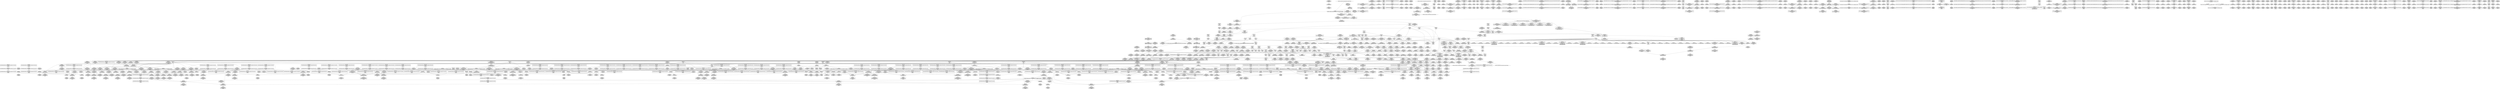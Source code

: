 digraph {
	CE0x4c2b480 [shape=record,shape=Mrecord,label="{CE0x4c2b480|__rcu_read_unlock:do.end}"]
	CE0x4be0120 [shape=record,shape=Mrecord,label="{CE0x4be0120|i64*_getelementptr_inbounds_(_11_x_i64_,_11_x_i64_*___llvm_gcov_ctr127,_i64_0,_i64_10)|*Constant*|*SummSource*}"]
	CE0x4ba3230 [shape=record,shape=Mrecord,label="{CE0x4ba3230|rcu_read_lock:tmp1}"]
	CE0x4c6f7b0 [shape=record,shape=Mrecord,label="{CE0x4c6f7b0|i64*_getelementptr_inbounds_(_4_x_i64_,_4_x_i64_*___llvm_gcov_ctr129,_i64_0,_i64_0)|*Constant*|*SummSink*}"]
	CE0x4b7aa40 [shape=record,shape=Mrecord,label="{CE0x4b7aa40|i64*_getelementptr_inbounds_(_13_x_i64_,_13_x_i64_*___llvm_gcov_ctr126,_i64_0,_i64_9)|*Constant*}"]
	CE0x4bd9fd0 [shape=record,shape=Mrecord,label="{CE0x4bd9fd0|rcu_read_lock:tmp13|include/linux/rcupdate.h,882|*SummSource*}"]
	CE0x4ba31c0 [shape=record,shape=Mrecord,label="{CE0x4ba31c0|i64_1|*Constant*}"]
	CE0x4bea8b0 [shape=record,shape=Mrecord,label="{CE0x4bea8b0|__rcu_read_lock:tmp7|include/linux/rcupdate.h,240|*SummSink*}"]
	CE0x4be6630 [shape=record,shape=Mrecord,label="{CE0x4be6630|_call_void___preempt_count_sub(i32_1)_#10,_!dbg_!27715|include/linux/rcupdate.h,244|*SummSink*}"]
	CE0x4bf5770 [shape=record,shape=Mrecord,label="{CE0x4bf5770|rcu_read_unlock:tmp17|include/linux/rcupdate.h,933|*SummSource*}"]
	CE0x4b22910 [shape=record,shape=Mrecord,label="{CE0x4b22910|i64*_getelementptr_inbounds_(_13_x_i64_,_13_x_i64_*___llvm_gcov_ctr126,_i64_0,_i64_0)|*Constant*}"]
	CE0x4bf4c10 [shape=record,shape=Mrecord,label="{CE0x4bf4c10|rcu_read_unlock:tmp21|include/linux/rcupdate.h,935|*SummSource*}"]
	CE0x4bcd560 [shape=record,shape=Mrecord,label="{CE0x4bcd560|GLOBAL:rcu_read_lock.__warned|Global_var:rcu_read_lock.__warned}"]
	CE0x4bccf50 [shape=record,shape=Mrecord,label="{CE0x4bccf50|rcu_read_lock:tmp6|include/linux/rcupdate.h,882|*SummSink*}"]
	CE0x4c1f420 [shape=record,shape=Mrecord,label="{CE0x4c1f420|__preempt_count_add:do.body}"]
	CE0x4b040c0 [shape=record,shape=Mrecord,label="{CE0x4b040c0|i32_0|*Constant*|*SummSource*}"]
	CE0x4b124e0 [shape=record,shape=Mrecord,label="{CE0x4b124e0|selinux_socket_listen:tmp4|*LoadInst*|security/selinux/hooks.c,4189}"]
	CE0x4bb0410 [shape=record,shape=Mrecord,label="{CE0x4bb0410|task_sid:tmp14|security/selinux/hooks.c,208|*SummSink*}"]
	CE0x4b7aca0 [shape=record,shape=Mrecord,label="{CE0x4b7aca0|i64*_getelementptr_inbounds_(_13_x_i64_,_13_x_i64_*___llvm_gcov_ctr126,_i64_0,_i64_9)|*Constant*|*SummSink*}"]
	CE0x4b79770 [shape=record,shape=Mrecord,label="{CE0x4b79770|task_sid:tmp24|security/selinux/hooks.c,208|*SummSource*}"]
	CE0x4b027f0 [shape=record,shape=Mrecord,label="{CE0x4b027f0|i64*_getelementptr_inbounds_(_2_x_i64_,_2_x_i64_*___llvm_gcov_ctr359,_i64_0,_i64_0)|*Constant*|*SummSink*}"]
	CE0x4b7a3e0 [shape=record,shape=Mrecord,label="{CE0x4b7a3e0|task_sid:tmp27|security/selinux/hooks.c,208}"]
	CE0x4b8c830 [shape=record,shape=Mrecord,label="{CE0x4b8c830|cred_sid:tmp4|*LoadInst*|security/selinux/hooks.c,196}"]
	CE0x4be1570 [shape=record,shape=Mrecord,label="{CE0x4be1570|rcu_read_unlock:tmp16|include/linux/rcupdate.h,933}"]
	CE0x4b891f0 [shape=record,shape=Mrecord,label="{CE0x4b891f0|sock_has_perm:tmp16|security/selinux/hooks.c,3976|*SummSink*}"]
	CE0x4be22c0 [shape=record,shape=Mrecord,label="{CE0x4be22c0|i64*_getelementptr_inbounds_(_4_x_i64_,_4_x_i64_*___llvm_gcov_ctr130,_i64_0,_i64_0)|*Constant*|*SummSink*}"]
	CE0x4bdc3a0 [shape=record,shape=Mrecord,label="{CE0x4bdc3a0|i32_883|*Constant*|*SummSink*}"]
	CE0x4b88590 [shape=record,shape=Mrecord,label="{CE0x4b88590|sock_has_perm:sid5|security/selinux/hooks.c,3976}"]
	CE0x4bdcc50 [shape=record,shape=Mrecord,label="{CE0x4bdcc50|i8*_getelementptr_inbounds_(_42_x_i8_,_42_x_i8_*_.str46,_i32_0,_i32_0)|*Constant*|*SummSource*}"]
	CE0x4c2fa10 [shape=record,shape=Mrecord,label="{CE0x4c2fa10|i64*_getelementptr_inbounds_(_4_x_i64_,_4_x_i64_*___llvm_gcov_ctr128,_i64_0,_i64_2)|*Constant*|*SummSource*}"]
	CE0x4bf06d0 [shape=record,shape=Mrecord,label="{CE0x4bf06d0|_call_void_mcount()_#3|*SummSource*}"]
	CE0x4ba6b70 [shape=record,shape=Mrecord,label="{CE0x4ba6b70|rcu_read_lock:do.body|*SummSource*}"]
	CE0x4bcbb80 [shape=record,shape=Mrecord,label="{CE0x4bcbb80|_call_void___preempt_count_sub(i32_1)_#10,_!dbg_!27715|include/linux/rcupdate.h,244}"]
	CE0x4c2ea80 [shape=record,shape=Mrecord,label="{CE0x4c2ea80|rcu_lock_release:bb}"]
	CE0x4bd45f0 [shape=record,shape=Mrecord,label="{CE0x4bd45f0|__preempt_count_sub:tmp7|./arch/x86/include/asm/preempt.h,78|*SummSink*}"]
	CE0x4bf4ef0 [shape=record,shape=Mrecord,label="{CE0x4bf4ef0|i64*_getelementptr_inbounds_(_11_x_i64_,_11_x_i64_*___llvm_gcov_ctr132,_i64_0,_i64_10)|*Constant*|*SummSource*}"]
	CE0x4c36520 [shape=record,shape=Mrecord,label="{CE0x4c36520|_ret_void,_!dbg_!27720|./arch/x86/include/asm/preempt.h,78|*SummSink*}"]
	CE0x4b0fc30 [shape=record,shape=Mrecord,label="{CE0x4b0fc30|i64*_getelementptr_inbounds_(_2_x_i64_,_2_x_i64_*___llvm_gcov_ctr98,_i64_0,_i64_1)|*Constant*}"]
	CE0x4b8df60 [shape=record,shape=Mrecord,label="{CE0x4b8df60|8:_%struct.sock*,_:_SCME_36,37_}"]
	CE0x4bdf2c0 [shape=record,shape=Mrecord,label="{CE0x4bdf2c0|rcu_read_lock:tmp19|include/linux/rcupdate.h,882|*SummSink*}"]
	CE0x4b7d080 [shape=record,shape=Mrecord,label="{CE0x4b7d080|COLLAPSED:_GCMRE___llvm_gcov_ctr129_internal_global_4_x_i64_zeroinitializer:_elem_0:default:}"]
	CE0x4b8b470 [shape=record,shape=Mrecord,label="{CE0x4b8b470|avc_has_perm:requested|Function::avc_has_perm&Arg::requested::|*SummSink*}"]
	CE0x4bc9790 [shape=record,shape=Mrecord,label="{CE0x4bc9790|rcu_read_lock:bb}"]
	CE0x4b074b0 [shape=record,shape=Mrecord,label="{CE0x4b074b0|rcu_read_unlock:tmp3}"]
	CE0x4bab970 [shape=record,shape=Mrecord,label="{CE0x4bab970|rcu_read_lock:tmp2|*SummSink*}"]
	CE0x4bf3e00 [shape=record,shape=Mrecord,label="{CE0x4bf3e00|rcu_read_unlock:tmp19|include/linux/rcupdate.h,933}"]
	CE0x4bba2b0 [shape=record,shape=Mrecord,label="{CE0x4bba2b0|COLLAPSED:_GCMRE___llvm_gcov_ctr128_internal_global_4_x_i64_zeroinitializer:_elem_0:default:}"]
	CE0x4be50e0 [shape=record,shape=Mrecord,label="{CE0x4be50e0|__rcu_read_lock:do.body|*SummSource*}"]
	CE0x4bc74e0 [shape=record,shape=Mrecord,label="{CE0x4bc74e0|_call_void_rcu_read_unlock()_#10,_!dbg_!27748|security/selinux/hooks.c,209|*SummSource*}"]
	CE0x4b15370 [shape=record,shape=Mrecord,label="{CE0x4b15370|sock_has_perm:sid|security/selinux/hooks.c,3969|*SummSource*}"]
	CE0x4b78730 [shape=record,shape=Mrecord,label="{CE0x4b78730|task_sid:tmp22|security/selinux/hooks.c,208|*SummSink*}"]
	CE0x4bba150 [shape=record,shape=Mrecord,label="{CE0x4bba150|__rcu_read_lock:tmp3|*SummSource*}"]
	CE0x4bc0c50 [shape=record,shape=Mrecord,label="{CE0x4bc0c50|GLOBAL:__preempt_count_sub|*Constant*|*SummSink*}"]
	CE0x4afd370 [shape=record,shape=Mrecord,label="{CE0x4afd370|32:_%struct.sock*,_:_CRE_32,40_|*MultipleSource*|Function::selinux_socket_listen&Arg::sock::|security/selinux/hooks.c,4189}"]
	CE0x4b7ee90 [shape=record,shape=Mrecord,label="{CE0x4b7ee90|i64*_getelementptr_inbounds_(_4_x_i64_,_4_x_i64_*___llvm_gcov_ctr134,_i64_0,_i64_1)|*Constant*}"]
	CE0x4be8a50 [shape=record,shape=Mrecord,label="{CE0x4be8a50|__rcu_read_lock:tmp7|include/linux/rcupdate.h,240|*SummSource*}"]
	CE0x4b2a790 [shape=record,shape=Mrecord,label="{CE0x4b2a790|get_current:tmp2|*SummSink*}"]
	CE0x4c2b370 [shape=record,shape=Mrecord,label="{CE0x4c2b370|__preempt_count_sub:tmp7|./arch/x86/include/asm/preempt.h,78}"]
	CE0x4c2e130 [shape=record,shape=Mrecord,label="{CE0x4c2e130|_call_void_mcount()_#3}"]
	CE0x4bb12f0 [shape=record,shape=Mrecord,label="{CE0x4bb12f0|task_sid:tmp16|security/selinux/hooks.c,208|*SummSource*}"]
	CE0x4bd0040 [shape=record,shape=Mrecord,label="{CE0x4bd0040|i64*_getelementptr_inbounds_(_4_x_i64_,_4_x_i64_*___llvm_gcov_ctr128,_i64_0,_i64_2)|*Constant*}"]
	CE0x4b40370 [shape=record,shape=Mrecord,label="{CE0x4b40370|sock_has_perm:perms|Function::sock_has_perm&Arg::perms::|*SummSink*}"]
	CE0x4be6ad0 [shape=record,shape=Mrecord,label="{CE0x4be6ad0|rcu_read_unlock:tmp10|include/linux/rcupdate.h,933|*SummSource*}"]
	CE0x4b96770 [shape=record,shape=Mrecord,label="{CE0x4b96770|i8_0|*Constant*|*SummSink*}"]
	CE0x4bb8de0 [shape=record,shape=Mrecord,label="{CE0x4bb8de0|rcu_lock_acquire:tmp4|include/linux/rcupdate.h,418|*SummSink*}"]
	CE0x4b7bcb0 [shape=record,shape=Mrecord,label="{CE0x4b7bcb0|i64*_getelementptr_inbounds_(_13_x_i64_,_13_x_i64_*___llvm_gcov_ctr126,_i64_0,_i64_10)|*Constant*}"]
	CE0x4b1c110 [shape=record,shape=Mrecord,label="{CE0x4b1c110|COLLAPSED:_GCMRE___llvm_gcov_ctr126_internal_global_13_x_i64_zeroinitializer:_elem_0:default:}"]
	CE0x4bcafc0 [shape=record,shape=Mrecord,label="{CE0x4bcafc0|rcu_lock_acquire:entry|*SummSource*}"]
	CE0x4b3cc10 [shape=record,shape=Mrecord,label="{CE0x4b3cc10|get_current:bb}"]
	CE0x4b05770 [shape=record,shape=Mrecord,label="{CE0x4b05770|i32_5|*Constant*|*SummSource*}"]
	"CONST[source:0(mediator),value:2(dynamic)][purpose:{subject}][SnkIdx:0]"
	CE0x4ba7a50 [shape=record,shape=Mrecord,label="{CE0x4ba7a50|i32_1|*Constant*}"]
	CE0x4be0ff0 [shape=record,shape=Mrecord,label="{CE0x4be0ff0|cred_sid:bb|*SummSink*}"]
	CE0x4c2c740 [shape=record,shape=Mrecord,label="{CE0x4c2c740|i64*_getelementptr_inbounds_(_4_x_i64_,_4_x_i64_*___llvm_gcov_ctr128,_i64_0,_i64_0)|*Constant*}"]
	CE0x4baac30 [shape=record,shape=Mrecord,label="{CE0x4baac30|GLOBAL:__rcu_read_lock|*Constant*}"]
	CE0x4c2af60 [shape=record,shape=Mrecord,label="{CE0x4c2af60|__preempt_count_sub:do.end|*SummSource*}"]
	CE0x4b4aef0 [shape=record,shape=Mrecord,label="{CE0x4b4aef0|GLOBAL:rcu_lock_acquire|*Constant*}"]
	CE0x4b55db0 [shape=record,shape=Mrecord,label="{CE0x4b55db0|i64*_getelementptr_inbounds_(_6_x_i64_,_6_x_i64_*___llvm_gcov_ctr327,_i64_0,_i64_5)|*Constant*|*SummSource*}"]
	CE0x4baa110 [shape=record,shape=Mrecord,label="{CE0x4baa110|cred_sid:tmp1}"]
	CE0x4c1d020 [shape=record,shape=Mrecord,label="{CE0x4c1d020|__preempt_count_add:tmp1}"]
	CE0x4bb8560 [shape=record,shape=Mrecord,label="{CE0x4bb8560|__rcu_read_lock:do.body}"]
	CE0x4b91820 [shape=record,shape=Mrecord,label="{CE0x4b91820|sock_has_perm:call|security/selinux/hooks.c,3967}"]
	CE0x4bb0e60 [shape=record,shape=Mrecord,label="{CE0x4bb0e60|task_sid:tmp15|security/selinux/hooks.c,208|*SummSink*}"]
	CE0x4be1d60 [shape=record,shape=Mrecord,label="{CE0x4be1d60|i64*_getelementptr_inbounds_(_4_x_i64_,_4_x_i64_*___llvm_gcov_ctr133,_i64_0,_i64_0)|*Constant*|*SummSink*}"]
	CE0x4b7b2c0 [shape=record,shape=Mrecord,label="{CE0x4b7b2c0|task_sid:tmp21|security/selinux/hooks.c,208}"]
	CE0x4bb50e0 [shape=record,shape=Mrecord,label="{CE0x4bb50e0|_ret_void,_!dbg_!27717|include/linux/rcupdate.h,419|*SummSource*}"]
	CE0x4b9ecb0 [shape=record,shape=Mrecord,label="{CE0x4b9ecb0|_call_void_mcount()_#3|*SummSink*}"]
	CE0x4b9ec40 [shape=record,shape=Mrecord,label="{CE0x4b9ec40|_call_void_mcount()_#3|*SummSource*}"]
	CE0x4b7e180 [shape=record,shape=Mrecord,label="{CE0x4b7e180|__preempt_count_sub:tmp5|./arch/x86/include/asm/preempt.h,77}"]
	CE0x4bb2250 [shape=record,shape=Mrecord,label="{CE0x4bb2250|_call_void_lockdep_rcu_suspicious(i8*_getelementptr_inbounds_(_25_x_i8_,_25_x_i8_*_.str3,_i32_0,_i32_0),_i32_208,_i8*_getelementptr_inbounds_(_41_x_i8_,_41_x_i8_*_.str44,_i32_0,_i32_0))_#10,_!dbg_!27732|security/selinux/hooks.c,208}"]
	CE0x4be78a0 [shape=record,shape=Mrecord,label="{CE0x4be78a0|rcu_lock_acquire:tmp2}"]
	CE0x4b0ba80 [shape=record,shape=Mrecord,label="{CE0x4b0ba80|get_current:bb|*SummSource*}"]
	CE0x4b4c790 [shape=record,shape=Mrecord,label="{CE0x4b4c790|_call_void_mcount()_#3|*SummSink*}"]
	CE0x4b92840 [shape=record,shape=Mrecord,label="{CE0x4b92840|sock_has_perm:tmp6|security/selinux/hooks.c,3969|*SummSource*}"]
	CE0x4c26130 [shape=record,shape=Mrecord,label="{CE0x4c26130|i64*_getelementptr_inbounds_(_4_x_i64_,_4_x_i64_*___llvm_gcov_ctr135,_i64_0,_i64_0)|*Constant*}"]
	CE0x4b02a00 [shape=record,shape=Mrecord,label="{CE0x4b02a00|selinux_socket_listen:sk|security/selinux/hooks.c,4189|*SummSource*}"]
	CE0x4c1ac00 [shape=record,shape=Mrecord,label="{CE0x4c1ac00|GLOBAL:__preempt_count|Global_var:__preempt_count|*SummSource*}"]
	CE0x4b47d90 [shape=record,shape=Mrecord,label="{CE0x4b47d90|task_sid:call|security/selinux/hooks.c,208|*SummSource*}"]
	CE0x4b4c690 [shape=record,shape=Mrecord,label="{CE0x4b4c690|_call_void_mcount()_#3|*SummSource*}"]
	CE0x4ba9060 [shape=record,shape=Mrecord,label="{CE0x4ba9060|rcu_read_unlock:call|include/linux/rcupdate.h,933|*SummSink*}"]
	CE0x4b95d60 [shape=record,shape=Mrecord,label="{CE0x4b95d60|sock_has_perm:tmp4|security/selinux/hooks.c,3966}"]
	CE0x4b335e0 [shape=record,shape=Mrecord,label="{CE0x4b335e0|_call_void_asm_sideeffect_,_memory_,_dirflag_,_fpsr_,_flags_()_#3,_!dbg_!27714,_!srcloc_!27715|include/linux/rcupdate.h,239|*SummSink*}"]
	CE0x4ba1430 [shape=record,shape=Mrecord,label="{CE0x4ba1430|task_sid:tmp12|security/selinux/hooks.c,208}"]
	CE0x4bc5ff0 [shape=record,shape=Mrecord,label="{CE0x4bc5ff0|task_sid:call7|security/selinux/hooks.c,208|*SummSource*}"]
	CE0x4bda560 [shape=record,shape=Mrecord,label="{CE0x4bda560|rcu_read_lock:tmp14|include/linux/rcupdate.h,882|*SummSink*}"]
	CE0x4b79960 [shape=record,shape=Mrecord,label="{CE0x4b79960|task_sid:tmp26|security/selinux/hooks.c,208}"]
	CE0x4bb8290 [shape=record,shape=Mrecord,label="{CE0x4bb8290|__rcu_read_lock:bb}"]
	CE0x4c38d80 [shape=record,shape=Mrecord,label="{CE0x4c38d80|i64*_getelementptr_inbounds_(_4_x_i64_,_4_x_i64_*___llvm_gcov_ctr129,_i64_0,_i64_0)|*Constant*}"]
	CE0x4b077c0 [shape=record,shape=Mrecord,label="{CE0x4b077c0|sock_has_perm:bb|*SummSource*}"]
	CE0x4c31340 [shape=record,shape=Mrecord,label="{CE0x4c31340|_call_void_asm_addl_$1,_%gs:$0_,_*m,ri,*m,_dirflag_,_fpsr_,_flags_(i32*___preempt_count,_i32_%sub,_i32*___preempt_count)_#3,_!dbg_!27717,_!srcloc_!27718|./arch/x86/include/asm/preempt.h,77}"]
	CE0x4bdb6e0 [shape=record,shape=Mrecord,label="{CE0x4bdb6e0|i64*_getelementptr_inbounds_(_11_x_i64_,_11_x_i64_*___llvm_gcov_ctr127,_i64_0,_i64_8)|*Constant*|*SummSink*}"]
	CE0x4bf3740 [shape=record,shape=Mrecord,label="{CE0x4bf3740|i64*_getelementptr_inbounds_(_11_x_i64_,_11_x_i64_*___llvm_gcov_ctr132,_i64_0,_i64_9)|*Constant*|*SummSource*}"]
	CE0x4b16980 [shape=record,shape=Mrecord,label="{CE0x4b16980|get_current:entry|*SummSource*}"]
	CE0x4b04590 [shape=record,shape=Mrecord,label="{CE0x4b04590|i64_1|*Constant*}"]
	CE0x4ba7de0 [shape=record,shape=Mrecord,label="{CE0x4ba7de0|i64*_getelementptr_inbounds_(_11_x_i64_,_11_x_i64_*___llvm_gcov_ctr127,_i64_0,_i64_0)|*Constant*|*SummSink*}"]
	CE0x4b7e340 [shape=record,shape=Mrecord,label="{CE0x4b7e340|__preempt_count_sub:tmp5|./arch/x86/include/asm/preempt.h,77|*SummSource*}"]
	CE0x4b86060 [shape=record,shape=Mrecord,label="{CE0x4b86060|sock_has_perm:tmp17|security/selinux/hooks.c,3976}"]
	CE0x4b55f70 [shape=record,shape=Mrecord,label="{CE0x4b55f70|i64*_getelementptr_inbounds_(_6_x_i64_,_6_x_i64_*___llvm_gcov_ctr327,_i64_0,_i64_5)|*Constant*|*SummSink*}"]
	CE0x4b052a0 [shape=record,shape=Mrecord,label="{CE0x4b052a0|i64*_getelementptr_inbounds_(_2_x_i64_,_2_x_i64_*___llvm_gcov_ctr359,_i64_0,_i64_0)|*Constant*}"]
	CE0x4bc00e0 [shape=record,shape=Mrecord,label="{CE0x4bc00e0|i64*_getelementptr_inbounds_(_4_x_i64_,_4_x_i64_*___llvm_gcov_ctr130,_i64_0,_i64_3)|*Constant*|*SummSink*}"]
	CE0x4bb2da0 [shape=record,shape=Mrecord,label="{CE0x4bb2da0|i8*_getelementptr_inbounds_(_25_x_i8_,_25_x_i8_*_.str3,_i32_0,_i32_0)|*Constant*}"]
	CE0x4b512b0 [shape=record,shape=Mrecord,label="{CE0x4b512b0|sock_has_perm:tmp13|security/selinux/hooks.c,3972|*SummSource*}"]
	CE0x4b0c090 [shape=record,shape=Mrecord,label="{CE0x4b0c090|_call_void_lock_release(%struct.lockdep_map*_%map,_i32_1,_i64_ptrtoint_(i8*_blockaddress(_rcu_lock_release,_%__here)_to_i64))_#10,_!dbg_!27716|include/linux/rcupdate.h,423}"]
	CE0x4b08ff0 [shape=record,shape=Mrecord,label="{CE0x4b08ff0|sock_has_perm:if.end|*SummSource*}"]
	CE0x4b7b1a0 [shape=record,shape=Mrecord,label="{CE0x4b7b1a0|task_sid:tmp20|security/selinux/hooks.c,208}"]
	CE0x4b8f720 [shape=record,shape=Mrecord,label="{CE0x4b8f720|i32_8|*Constant*}"]
	CE0x4be1f80 [shape=record,shape=Mrecord,label="{CE0x4be1f80|rcu_lock_release:tmp}"]
	CE0x4ba2160 [shape=record,shape=Mrecord,label="{CE0x4ba2160|_ret_void,_!dbg_!27717|include/linux/rcupdate.h,240|*SummSink*}"]
	CE0x4b82200 [shape=record,shape=Mrecord,label="{CE0x4b82200|__preempt_count_add:tmp7|./arch/x86/include/asm/preempt.h,73|*SummSink*}"]
	CE0x4bac6e0 [shape=record,shape=Mrecord,label="{CE0x4bac6e0|_call_void___rcu_read_lock()_#10,_!dbg_!27710|include/linux/rcupdate.h,879|*SummSink*}"]
	CE0x4ba2500 [shape=record,shape=Mrecord,label="{CE0x4ba2500|i64_0|*Constant*}"]
	CE0x4be5a50 [shape=record,shape=Mrecord,label="{CE0x4be5a50|i64*_getelementptr_inbounds_(_4_x_i64_,_4_x_i64_*___llvm_gcov_ctr130,_i64_0,_i64_2)|*Constant*}"]
	CE0x4bc5ad0 [shape=record,shape=Mrecord,label="{CE0x4bc5ad0|task_sid:tmp27|security/selinux/hooks.c,208|*SummSink*}"]
	CE0x4b1dc10 [shape=record,shape=Mrecord,label="{CE0x4b1dc10|sock_has_perm:entry}"]
	CE0x4afd240 [shape=record,shape=Mrecord,label="{CE0x4afd240|32:_%struct.sock*,_:_CRE_24,32_|*MultipleSource*|Function::selinux_socket_listen&Arg::sock::|security/selinux/hooks.c,4189}"]
	CE0x4c49380 [shape=record,shape=Mrecord,label="{CE0x4c49380|__rcu_read_unlock:tmp4|include/linux/rcupdate.h,244|*SummSink*}"]
	CE0x4c2bfc0 [shape=record,shape=Mrecord,label="{CE0x4c2bfc0|i64*_getelementptr_inbounds_(_4_x_i64_,_4_x_i64_*___llvm_gcov_ctr134,_i64_0,_i64_2)|*Constant*}"]
	CE0x4b49060 [shape=record,shape=Mrecord,label="{CE0x4b49060|task_sid:tmp3|*SummSink*}"]
	CE0x4ba9f30 [shape=record,shape=Mrecord,label="{CE0x4ba9f30|task_sid:tmp7|security/selinux/hooks.c,208|*SummSink*}"]
	CE0x4bb42c0 [shape=record,shape=Mrecord,label="{CE0x4bb42c0|task_sid:tmp18|security/selinux/hooks.c,208|*SummSource*}"]
	CE0x4b8f000 [shape=record,shape=Mrecord,label="{CE0x4b8f000|8:_%struct.sock*,_:_SCME_50,51_}"]
	CE0x4b87120 [shape=record,shape=Mrecord,label="{CE0x4b87120|sock_has_perm:u2|security/selinux/hooks.c,3974}"]
	CE0x4ba6070 [shape=record,shape=Mrecord,label="{CE0x4ba6070|task_sid:tmp10|security/selinux/hooks.c,208}"]
	CE0x4b952b0 [shape=record,shape=Mrecord,label="{CE0x4b952b0|i64*_getelementptr_inbounds_(_6_x_i64_,_6_x_i64_*___llvm_gcov_ctr327,_i64_0,_i64_4)|*Constant*}"]
	CE0x4c1cee0 [shape=record,shape=Mrecord,label="{CE0x4c1cee0|__rcu_read_unlock:bb|*SummSink*}"]
	CE0x4b4c4f0 [shape=record,shape=Mrecord,label="{CE0x4b4c4f0|sock_has_perm:tmp|*SummSink*}"]
	CE0x4bc6060 [shape=record,shape=Mrecord,label="{CE0x4bc6060|task_sid:call7|security/selinux/hooks.c,208|*SummSink*}"]
	CE0x4c2dc30 [shape=record,shape=Mrecord,label="{CE0x4c2dc30|_call_void_mcount()_#3|*SummSink*}"]
	CE0x4bb6b50 [shape=record,shape=Mrecord,label="{CE0x4bb6b50|_ret_void,_!dbg_!27717|include/linux/rcupdate.h,424}"]
	CE0x4bca580 [shape=record,shape=Mrecord,label="{CE0x4bca580|rcu_read_lock:land.lhs.true2}"]
	CE0x4b10ac0 [shape=record,shape=Mrecord,label="{CE0x4b10ac0|i32_5|*Constant*}"]
	CE0x4c69240 [shape=record,shape=Mrecord,label="{CE0x4c69240|__preempt_count_sub:tmp1|*SummSource*}"]
	CE0x4be9af0 [shape=record,shape=Mrecord,label="{CE0x4be9af0|__preempt_count_add:val|Function::__preempt_count_add&Arg::val::|*SummSource*}"]
	CE0x4be7490 [shape=record,shape=Mrecord,label="{CE0x4be7490|rcu_read_unlock:tobool|include/linux/rcupdate.h,933|*SummSink*}"]
	CE0x4bb1df0 [shape=record,shape=Mrecord,label="{CE0x4bb1df0|task_sid:tmp18|security/selinux/hooks.c,208}"]
	CE0x4bde320 [shape=record,shape=Mrecord,label="{CE0x4bde320|i8_1|*Constant*}"]
	CE0x4bdac40 [shape=record,shape=Mrecord,label="{CE0x4bdac40|rcu_read_lock:tmp16|include/linux/rcupdate.h,882}"]
	CE0x4bda3e0 [shape=record,shape=Mrecord,label="{CE0x4bda3e0|rcu_read_lock:tmp14|include/linux/rcupdate.h,882|*SummSource*}"]
	CE0x4bf0c10 [shape=record,shape=Mrecord,label="{CE0x4bf0c10|rcu_read_unlock:tmp8|include/linux/rcupdate.h,933|*SummSource*}"]
	CE0x4ba48f0 [shape=record,shape=Mrecord,label="{CE0x4ba48f0|task_sid:tmp6|security/selinux/hooks.c,208|*SummSource*}"]
	CE0x4b7c510 [shape=record,shape=Mrecord,label="{CE0x4b7c510|_call_void_mcount()_#3}"]
	CE0x4b29250 [shape=record,shape=Mrecord,label="{CE0x4b29250|0:_i32,_4:_i32,_8:_i32,_12:_i32,_:_CMRE_4,8_|*MultipleSource*|security/selinux/hooks.c,196|*LoadInst*|security/selinux/hooks.c,196|security/selinux/hooks.c,197}"]
	CE0x4bb9970 [shape=record,shape=Mrecord,label="{CE0x4bb9970|rcu_lock_acquire:tmp5|include/linux/rcupdate.h,418|*SummSink*}"]
	CE0x4be36e0 [shape=record,shape=Mrecord,label="{CE0x4be36e0|rcu_lock_acquire:tmp|*SummSource*}"]
	CE0x4b935e0 [shape=record,shape=Mrecord,label="{CE0x4b935e0|sock_has_perm:tmp7|security/selinux/hooks.c,3969}"]
	CE0x4c36140 [shape=record,shape=Mrecord,label="{CE0x4c36140|__preempt_count_sub:val|Function::__preempt_count_sub&Arg::val::|*SummSource*}"]
	CE0x4c364b0 [shape=record,shape=Mrecord,label="{CE0x4c364b0|_ret_void,_!dbg_!27720|./arch/x86/include/asm/preempt.h,78|*SummSource*}"]
	CE0x4c1eae0 [shape=record,shape=Mrecord,label="{CE0x4c1eae0|_call_void_lock_acquire(%struct.lockdep_map*_%map,_i32_0,_i32_0,_i32_2,_i32_0,_%struct.lockdep_map*_null,_i64_ptrtoint_(i8*_blockaddress(_rcu_lock_acquire,_%__here)_to_i64))_#10,_!dbg_!27716|include/linux/rcupdate.h,418|*SummSink*}"]
	CE0x4b11110 [shape=record,shape=Mrecord,label="{CE0x4b11110|selinux_socket_listen:sock|Function::selinux_socket_listen&Arg::sock::|*SummSource*}"]
	CE0x4b1fa10 [shape=record,shape=Mrecord,label="{CE0x4b1fa10|sock_has_perm:cleanup|*SummSink*}"]
	CE0x4bc2f50 [shape=record,shape=Mrecord,label="{CE0x4bc2f50|__preempt_count_add:tmp1|*SummSource*}"]
	CE0x4b8bd30 [shape=record,shape=Mrecord,label="{CE0x4b8bd30|i64*_getelementptr_inbounds_(_6_x_i64_,_6_x_i64_*___llvm_gcov_ctr327,_i64_0,_i64_5)|*Constant*}"]
	CE0x4b99420 [shape=record,shape=Mrecord,label="{CE0x4b99420|rcu_read_lock:tmp10|include/linux/rcupdate.h,882|*SummSink*}"]
	CE0x4bcb500 [shape=record,shape=Mrecord,label="{CE0x4bcb500|_call_void_mcount()_#3|*SummSink*}"]
	CE0x4c49310 [shape=record,shape=Mrecord,label="{CE0x4c49310|__rcu_read_unlock:tmp4|include/linux/rcupdate.h,244}"]
	CE0x4b06d40 [shape=record,shape=Mrecord,label="{CE0x4b06d40|_ret_void,_!dbg_!27735|include/linux/rcupdate.h,884|*SummSink*}"]
	CE0x4c1bcc0 [shape=record,shape=Mrecord,label="{CE0x4c1bcc0|__rcu_read_unlock:do.body|*SummSink*}"]
	CE0x4b51940 [shape=record,shape=Mrecord,label="{CE0x4b51940|sock_has_perm:tmp14|security/selinux/hooks.c,3972|*SummSource*}"]
	CE0x4bef910 [shape=record,shape=Mrecord,label="{CE0x4bef910|i64*_getelementptr_inbounds_(_4_x_i64_,_4_x_i64_*___llvm_gcov_ctr135,_i64_0,_i64_3)|*Constant*}"]
	CE0x424dfe0 [shape=record,shape=Mrecord,label="{CE0x424dfe0|sock_has_perm:task|Function::sock_has_perm&Arg::task::|*SummSink*}"]
	CE0x4bc4ff0 [shape=record,shape=Mrecord,label="{CE0x4bc4ff0|_call_void_mcount()_#3|*SummSink*}"]
	CE0x4c1cbf0 [shape=record,shape=Mrecord,label="{CE0x4c1cbf0|__preempt_count_sub:entry|*SummSink*}"]
	CE0x4b1fa80 [shape=record,shape=Mrecord,label="{CE0x4b1fa80|sock_has_perm:if.end}"]
	CE0x4aff460 [shape=record,shape=Mrecord,label="{CE0x4aff460|selinux_socket_listen:tmp4|*LoadInst*|security/selinux/hooks.c,4189|*SummSink*}"]
	CE0x4b99590 [shape=record,shape=Mrecord,label="{CE0x4b99590|rcu_read_lock:tmp11|include/linux/rcupdate.h,882}"]
	CE0x4bb64e0 [shape=record,shape=Mrecord,label="{CE0x4bb64e0|rcu_lock_release:map|Function::rcu_lock_release&Arg::map::}"]
	CE0x4bab9e0 [shape=record,shape=Mrecord,label="{CE0x4bab9e0|rcu_read_lock:tmp2|*SummSource*}"]
	CE0x4c1a1b0 [shape=record,shape=Mrecord,label="{CE0x4c1a1b0|i64*_getelementptr_inbounds_(_4_x_i64_,_4_x_i64_*___llvm_gcov_ctr133,_i64_0,_i64_3)|*Constant*}"]
	CE0x4c1ec50 [shape=record,shape=Mrecord,label="{CE0x4c1ec50|i32_0|*Constant*}"]
	CE0x4c2b6e0 [shape=record,shape=Mrecord,label="{CE0x4c2b6e0|__rcu_read_unlock:do.end|*SummSource*}"]
	CE0x4bdadf0 [shape=record,shape=Mrecord,label="{CE0x4bdadf0|rcu_read_lock:tmp16|include/linux/rcupdate.h,882|*SummSource*}"]
	CE0x4c17f90 [shape=record,shape=Mrecord,label="{CE0x4c17f90|i64*_getelementptr_inbounds_(_4_x_i64_,_4_x_i64_*___llvm_gcov_ctr129,_i64_0,_i64_3)|*Constant*}"]
	CE0x4b0b8c0 [shape=record,shape=Mrecord,label="{CE0x4b0b8c0|%struct.task_struct*_(%struct.task_struct**)*_asm_movq_%gs:$_1:P_,$0_,_r,im,_dirflag_,_fpsr_,_flags_}"]
	CE0x4b24cb0 [shape=record,shape=Mrecord,label="{CE0x4b24cb0|sock_has_perm:tmp1|*SummSource*}"]
	CE0x4bb9800 [shape=record,shape=Mrecord,label="{CE0x4bb9800|rcu_lock_acquire:tmp5|include/linux/rcupdate.h,418|*SummSource*}"]
	CE0x4ba2850 [shape=record,shape=Mrecord,label="{CE0x4ba2850|task_sid:tmp5|security/selinux/hooks.c,208|*SummSink*}"]
	CE0x4c1aee0 [shape=record,shape=Mrecord,label="{CE0x4c1aee0|rcu_lock_release:bb|*SummSource*}"]
	CE0x4ba3d80 [shape=record,shape=Mrecord,label="{CE0x4ba3d80|i64_1|*Constant*}"]
	CE0x4b476c0 [shape=record,shape=Mrecord,label="{CE0x4b476c0|_ret_void,_!dbg_!27719|./arch/x86/include/asm/preempt.h,73|*SummSink*}"]
	CE0x4b3bac0 [shape=record,shape=Mrecord,label="{CE0x4b3bac0|_ret_i32_%call1,_!dbg_!27716|security/selinux/hooks.c,4189|*SummSource*}"]
	CE0x4bb58a0 [shape=record,shape=Mrecord,label="{CE0x4bb58a0|_call_void_rcu_lock_release(%struct.lockdep_map*_rcu_lock_map)_#10,_!dbg_!27733|include/linux/rcupdate.h,935}"]
	CE0x4c1d950 [shape=record,shape=Mrecord,label="{CE0x4c1d950|rcu_lock_release:tmp6|*SummSource*}"]
	CE0x4b04850 [shape=record,shape=Mrecord,label="{CE0x4b04850|selinux_socket_listen:call|security/selinux/hooks.c,4189|*SummSink*}"]
	"CONST[source:0(mediator),value:2(dynamic)][purpose:{object}][SnkIdx:2]"
	CE0x4b94e30 [shape=record,shape=Mrecord,label="{CE0x4b94e30|sock_has_perm:tmp12|security/selinux/hooks.c,3970|*SummSource*}"]
	CE0x4b26fb0 [shape=record,shape=Mrecord,label="{CE0x4b26fb0|get_current:tmp4|./arch/x86/include/asm/current.h,14|*SummSink*}"]
	CE0x4ba3df0 [shape=record,shape=Mrecord,label="{CE0x4ba3df0|task_sid:tmp1}"]
	CE0x4b2e680 [shape=record,shape=Mrecord,label="{CE0x4b2e680|sock_has_perm:tmp19|security/selinux/hooks.c,3977|*SummSource*}"]
	CE0x4b4e240 [shape=record,shape=Mrecord,label="{CE0x4b4e240|avc_has_perm:tclass|Function::avc_has_perm&Arg::tclass::|*SummSink*}"]
	CE0x4c22730 [shape=record,shape=Mrecord,label="{CE0x4c22730|i64*_getelementptr_inbounds_(_4_x_i64_,_4_x_i64_*___llvm_gcov_ctr134,_i64_0,_i64_3)|*Constant*}"]
	CE0x4bdaad0 [shape=record,shape=Mrecord,label="{CE0x4bdaad0|rcu_read_lock:tmp15|include/linux/rcupdate.h,882|*SummSink*}"]
	CE0x4ba3e60 [shape=record,shape=Mrecord,label="{CE0x4ba3e60|task_sid:tmp1|*SummSource*}"]
	CE0x4b2ebd0 [shape=record,shape=Mrecord,label="{CE0x4b2ebd0|sock_has_perm:tmp20|security/selinux/hooks.c,3977|*SummSource*}"]
	CE0x4bf57e0 [shape=record,shape=Mrecord,label="{CE0x4bf57e0|rcu_read_unlock:tmp17|include/linux/rcupdate.h,933|*SummSink*}"]
	CE0x4b8e1c0 [shape=record,shape=Mrecord,label="{CE0x4b8e1c0|8:_%struct.sock*,_:_SCME_38,39_}"]
	CE0x4ba1680 [shape=record,shape=Mrecord,label="{CE0x4ba1680|task_sid:tmp13|security/selinux/hooks.c,208}"]
	CE0x4b4d850 [shape=record,shape=Mrecord,label="{CE0x4b4d850|rcu_read_lock:if.end}"]
	CE0x4b06c30 [shape=record,shape=Mrecord,label="{CE0x4b06c30|_ret_void,_!dbg_!27735|include/linux/rcupdate.h,884|*SummSource*}"]
	CE0x4b297b0 [shape=record,shape=Mrecord,label="{CE0x4b297b0|task_sid:land.lhs.true|*SummSource*}"]
	CE0x4b1c0a0 [shape=record,shape=Mrecord,label="{CE0x4b1c0a0|task_sid:tmp}"]
	CE0x4b51ab0 [shape=record,shape=Mrecord,label="{CE0x4b51ab0|sock_has_perm:tmp14|security/selinux/hooks.c,3972|*SummSink*}"]
	CE0x4bce590 [shape=record,shape=Mrecord,label="{CE0x4bce590|rcu_read_lock:tmp5|include/linux/rcupdate.h,882|*SummSource*}"]
	CE0x4b95e90 [shape=record,shape=Mrecord,label="{CE0x4b95e90|sock_has_perm:tmp4|security/selinux/hooks.c,3966|*SummSource*}"]
	CE0x4be2f40 [shape=record,shape=Mrecord,label="{CE0x4be2f40|rcu_lock_release:tmp3}"]
	CE0x4bb37b0 [shape=record,shape=Mrecord,label="{CE0x4bb37b0|i32_208|*Constant*|*SummSource*}"]
	CE0x4b275d0 [shape=record,shape=Mrecord,label="{CE0x4b275d0|sock_has_perm:tmp}"]
	CE0x4c1f710 [shape=record,shape=Mrecord,label="{CE0x4c1f710|__preempt_count_add:do.end}"]
	CE0x4b04bc0 [shape=record,shape=Mrecord,label="{CE0x4b04bc0|sock_has_perm:entry|*SummSource*}"]
	CE0x4b89d20 [shape=record,shape=Mrecord,label="{CE0x4b89d20|i32_(i32,_i32,_i16,_i32,_%struct.common_audit_data*)*_bitcast_(i32_(i32,_i32,_i16,_i32,_%struct.common_audit_data.495*)*_avc_has_perm_to_i32_(i32,_i32,_i16,_i32,_%struct.common_audit_data*)*)|*Constant*}"]
	CE0x4bb1d20 [shape=record,shape=Mrecord,label="{CE0x4bb1d20|i64*_getelementptr_inbounds_(_13_x_i64_,_13_x_i64_*___llvm_gcov_ctr126,_i64_0,_i64_8)|*Constant*|*SummSink*}"]
	CE0x4baa520 [shape=record,shape=Mrecord,label="{CE0x4baa520|task_sid:if.end|*SummSource*}"]
	CE0x4bb33b0 [shape=record,shape=Mrecord,label="{CE0x4bb33b0|GLOBAL:lockdep_rcu_suspicious|*Constant*|*SummSink*}"]
	CE0x4be9770 [shape=record,shape=Mrecord,label="{CE0x4be9770|_ret_void,_!dbg_!27719|./arch/x86/include/asm/preempt.h,73}"]
	CE0x4b7ed80 [shape=record,shape=Mrecord,label="{CE0x4b7ed80|i64*_getelementptr_inbounds_(_4_x_i64_,_4_x_i64_*___llvm_gcov_ctr135,_i64_0,_i64_1)|*Constant*|*SummSource*}"]
	CE0x4be1400 [shape=record,shape=Mrecord,label="{CE0x4be1400|rcu_read_unlock:tmp15|include/linux/rcupdate.h,933|*SummSink*}"]
	CE0x4c2b750 [shape=record,shape=Mrecord,label="{CE0x4c2b750|__rcu_read_unlock:do.end|*SummSink*}"]
	"CONST[source:0(mediator),value:0(static)][purpose:{operation}][SnkIdx:3]"
	CE0x4be56e0 [shape=record,shape=Mrecord,label="{CE0x4be56e0|_call_void_asm_sideeffect_,_memory_,_dirflag_,_fpsr_,_flags_()_#3,_!dbg_!27714,_!srcloc_!27715|include/linux/rcupdate.h,239|*SummSource*}"]
	CE0x4b81e80 [shape=record,shape=Mrecord,label="{CE0x4b81e80|__preempt_count_add:tmp7|./arch/x86/include/asm/preempt.h,73}"]
	CE0x4b07ea0 [shape=record,shape=Mrecord,label="{CE0x4b07ea0|selinux_socket_listen:tmp1}"]
	CE0x4b02d70 [shape=record,shape=Mrecord,label="{CE0x4b02d70|selinux_socket_listen:sock|Function::selinux_socket_listen&Arg::sock::}"]
	CE0x4bb4550 [shape=record,shape=Mrecord,label="{CE0x4bb4550|task_sid:tmp18|security/selinux/hooks.c,208|*SummSink*}"]
	CE0x4b98cd0 [shape=record,shape=Mrecord,label="{CE0x4b98cd0|rcu_read_lock:tmp10|include/linux/rcupdate.h,882}"]
	CE0x4b8f850 [shape=record,shape=Mrecord,label="{CE0x4b8f850|i32_8|*Constant*|*SummSource*}"]
	CE0x4bb1360 [shape=record,shape=Mrecord,label="{CE0x4bb1360|task_sid:tmp16|security/selinux/hooks.c,208|*SummSink*}"]
	CE0x4b859a0 [shape=record,shape=Mrecord,label="{CE0x4b859a0|__rcu_read_lock:tmp1|*SummSink*}"]
	CE0x4c1ab90 [shape=record,shape=Mrecord,label="{CE0x4c1ab90|GLOBAL:__preempt_count|Global_var:__preempt_count}"]
	CE0x4bc1070 [shape=record,shape=Mrecord,label="{CE0x4bc1070|i64*_getelementptr_inbounds_(_4_x_i64_,_4_x_i64_*___llvm_gcov_ctr130,_i64_0,_i64_0)|*Constant*|*SummSource*}"]
	CE0x4b99810 [shape=record,shape=Mrecord,label="{CE0x4b99810|rcu_read_lock:tmp11|include/linux/rcupdate.h,882|*SummSource*}"]
	CE0x4b8e420 [shape=record,shape=Mrecord,label="{CE0x4b8e420|8:_%struct.sock*,_:_SCME_40,41_}"]
	CE0x4be18a0 [shape=record,shape=Mrecord,label="{CE0x4be18a0|rcu_read_unlock:tmp16|include/linux/rcupdate.h,933|*SummSink*}"]
	CE0x4bf5a70 [shape=record,shape=Mrecord,label="{CE0x4bf5a70|rcu_read_unlock:tmp18|include/linux/rcupdate.h,933}"]
	CE0x4bd4440 [shape=record,shape=Mrecord,label="{CE0x4bd4440|__preempt_count_sub:tmp7|./arch/x86/include/asm/preempt.h,78|*SummSource*}"]
	CE0x4be2060 [shape=record,shape=Mrecord,label="{CE0x4be2060|rcu_lock_release:tmp|*SummSource*}"]
	CE0x4afd4e0 [shape=record,shape=Mrecord,label="{CE0x4afd4e0|_ret_%struct.task_struct*_%tmp4,_!dbg_!27714|./arch/x86/include/asm/current.h,14}"]
	CE0x4b48e70 [shape=record,shape=Mrecord,label="{CE0x4b48e70|task_sid:tmp3}"]
	CE0x4babf30 [shape=record,shape=Mrecord,label="{CE0x4babf30|task_sid:do.end|*SummSource*}"]
	CE0x4b78a50 [shape=record,shape=Mrecord,label="{CE0x4b78a50|task_sid:tmp23|security/selinux/hooks.c,208|*SummSource*}"]
	CE0x4b78d40 [shape=record,shape=Mrecord,label="{CE0x4b78d40|task_sid:tmp23|security/selinux/hooks.c,208|*SummSink*}"]
	CE0x4bacf70 [shape=record,shape=Mrecord,label="{CE0x4bacf70|COLLAPSED:_GCMRE___llvm_gcov_ctr131_internal_global_2_x_i64_zeroinitializer:_elem_0:default:}"]
	CE0x4b28780 [shape=record,shape=Mrecord,label="{CE0x4b28780|sock_has_perm:tmp10|security/selinux/hooks.c,3969|*SummSink*}"]
	CE0x4bce120 [shape=record,shape=Mrecord,label="{CE0x4bce120|rcu_lock_release:tmp|*SummSink*}"]
	CE0x4bf5f60 [shape=record,shape=Mrecord,label="{CE0x4bf5f60|_call_void_lockdep_rcu_suspicious(i8*_getelementptr_inbounds_(_25_x_i8_,_25_x_i8_*_.str45,_i32_0,_i32_0),_i32_934,_i8*_getelementptr_inbounds_(_44_x_i8_,_44_x_i8_*_.str47,_i32_0,_i32_0))_#10,_!dbg_!27726|include/linux/rcupdate.h,933}"]
	CE0x4ba80c0 [shape=record,shape=Mrecord,label="{CE0x4ba80c0|rcu_read_lock:tmp|*SummSource*}"]
	CE0x4c2b5d0 [shape=record,shape=Mrecord,label="{CE0x4c2b5d0|__preempt_count_add:tmp|*SummSink*}"]
	CE0x4bde030 [shape=record,shape=Mrecord,label="{CE0x4bde030|rcu_read_lock:tmp18|include/linux/rcupdate.h,882|*SummSource*}"]
	CE0x4ba9670 [shape=record,shape=Mrecord,label="{CE0x4ba9670|rcu_read_lock:if.then}"]
	CE0x4bbf900 [shape=record,shape=Mrecord,label="{CE0x4bbf900|i64_ptrtoint_(i8*_blockaddress(_rcu_lock_acquire,_%__here)_to_i64)|*Constant*|*SummSink*}"]
	CE0x4b90130 [shape=record,shape=Mrecord,label="{CE0x4b90130|task_sid:task|Function::task_sid&Arg::task::|*SummSink*}"]
	CE0x4b20b50 [shape=record,shape=Mrecord,label="{CE0x4b20b50|avc_has_perm:tsid|Function::avc_has_perm&Arg::tsid::|*SummSink*}"]
	CE0x4c1cfb0 [shape=record,shape=Mrecord,label="{CE0x4c1cfb0|i64_1|*Constant*}"]
	CE0x4b879b0 [shape=record,shape=Mrecord,label="{CE0x4b879b0|sock_has_perm:tmp15|security/selinux/hooks.c,3974}"]
	CE0x4b7f020 [shape=record,shape=Mrecord,label="{CE0x4b7f020|__preempt_count_add:tmp3}"]
	"CONST[source:1(input),value:2(dynamic)][purpose:{object}][SrcIdx:1]"
	CE0x4b20760 [shape=record,shape=Mrecord,label="{CE0x4b20760|avc_has_perm:ssid|Function::avc_has_perm&Arg::ssid::|*SummSink*}"]
	CE0x4be4fd0 [shape=record,shape=Mrecord,label="{CE0x4be4fd0|__rcu_read_unlock:tmp2|*SummSource*}"]
	CE0x4bcba50 [shape=record,shape=Mrecord,label="{CE0x4bcba50|_call_void_asm_sideeffect_,_memory_,_dirflag_,_fpsr_,_flags_()_#3,_!dbg_!27711,_!srcloc_!27714|include/linux/rcupdate.h,244|*SummSink*}"]
	CE0x4c2b7e0 [shape=record,shape=Mrecord,label="{CE0x4c2b7e0|__preempt_count_add:tmp|*SummSource*}"]
	CE0x4c2f8d0 [shape=record,shape=Mrecord,label="{CE0x4c2f8d0|i64*_getelementptr_inbounds_(_4_x_i64_,_4_x_i64_*___llvm_gcov_ctr134,_i64_0,_i64_1)|*Constant*|*SummSink*}"]
	CE0x4bc07f0 [shape=record,shape=Mrecord,label="{CE0x4bc07f0|rcu_lock_acquire:tmp7|*SummSource*}"]
	CE0x4c332e0 [shape=record,shape=Mrecord,label="{CE0x4c332e0|__preempt_count_sub:tmp6|./arch/x86/include/asm/preempt.h,78|*SummSink*}"]
	CE0x4b8b070 [shape=record,shape=Mrecord,label="{CE0x4b8b070|i64_4|*Constant*}"]
	CE0x4b87e40 [shape=record,shape=Mrecord,label="{CE0x4b87e40|sock_has_perm:sk4|security/selinux/hooks.c,3974}"]
	CE0x4c35390 [shape=record,shape=Mrecord,label="{CE0x4c35390|i64*_getelementptr_inbounds_(_4_x_i64_,_4_x_i64_*___llvm_gcov_ctr129,_i64_0,_i64_2)|*Constant*|*SummSource*}"]
	CE0x4baef10 [shape=record,shape=Mrecord,label="{CE0x4baef10|i64*_getelementptr_inbounds_(_11_x_i64_,_11_x_i64_*___llvm_gcov_ctr132,_i64_0,_i64_1)|*Constant*}"]
	CE0x4bb0770 [shape=record,shape=Mrecord,label="{CE0x4bb0770|task_sid:tmp14|security/selinux/hooks.c,208}"]
	CE0x4be0e70 [shape=record,shape=Mrecord,label="{CE0x4be0e70|cred_sid:bb|*SummSource*}"]
	CE0x4c26390 [shape=record,shape=Mrecord,label="{CE0x4c26390|i64*_getelementptr_inbounds_(_4_x_i64_,_4_x_i64_*___llvm_gcov_ctr135,_i64_0,_i64_0)|*Constant*|*SummSource*}"]
	CE0x4bb6db0 [shape=record,shape=Mrecord,label="{CE0x4bb6db0|_ret_void,_!dbg_!27717|include/linux/rcupdate.h,424|*SummSink*}"]
	CE0x4b03930 [shape=record,shape=Mrecord,label="{CE0x4b03930|selinux_socket_listen:tmp|*SummSource*}"]
	CE0x4b54740 [shape=record,shape=Mrecord,label="{CE0x4b54740|i8_2|*Constant*|*SummSource*}"]
	CE0x4bcf340 [shape=record,shape=Mrecord,label="{CE0x4bcf340|_ret_void,_!dbg_!27717|include/linux/rcupdate.h,419|*SummSink*}"]
	CE0x4b965f0 [shape=record,shape=Mrecord,label="{CE0x4b965f0|i8_0|*Constant*|*SummSource*}"]
	CE0x4bc54a0 [shape=record,shape=Mrecord,label="{CE0x4bc54a0|task_sid:tmp26|security/selinux/hooks.c,208|*SummSink*}"]
	CE0x4b0f2e0 [shape=record,shape=Mrecord,label="{CE0x4b0f2e0|sock_has_perm:net|security/selinux/hooks.c, 3966}"]
	CE0x4b94d00 [shape=record,shape=Mrecord,label="{CE0x4b94d00|sock_has_perm:tmp12|security/selinux/hooks.c,3970}"]
	CE0x4be27e0 [shape=record,shape=Mrecord,label="{CE0x4be27e0|rcu_read_unlock:tmp15|include/linux/rcupdate.h,933}"]
	CE0x4c2efc0 [shape=record,shape=Mrecord,label="{CE0x4c2efc0|i64*_getelementptr_inbounds_(_4_x_i64_,_4_x_i64_*___llvm_gcov_ctr128,_i64_0,_i64_0)|*Constant*|*SummSource*}"]
	CE0x4b32800 [shape=record,shape=Mrecord,label="{CE0x4b32800|cred_sid:security|security/selinux/hooks.c,196}"]
	CE0x4c4fc70 [shape=record,shape=Mrecord,label="{CE0x4c4fc70|__preempt_count_sub:do.body|*SummSink*}"]
	CE0x4b811b0 [shape=record,shape=Mrecord,label="{CE0x4b811b0|_call_void_mcount()_#3|*SummSink*}"]
	CE0x4c1b700 [shape=record,shape=Mrecord,label="{CE0x4c1b700|i64*_getelementptr_inbounds_(_4_x_i64_,_4_x_i64_*___llvm_gcov_ctr133,_i64_0,_i64_3)|*Constant*|*SummSink*}"]
	CE0x4b2ab60 [shape=record,shape=Mrecord,label="{CE0x4b2ab60|sock_has_perm:sk_security|security/selinux/hooks.c,3964|*SummSink*}"]
	CE0x4bb7cb0 [shape=record,shape=Mrecord,label="{CE0x4bb7cb0|_ret_void,_!dbg_!27717|include/linux/rcupdate.h,245}"]
	CE0x4c4fa10 [shape=record,shape=Mrecord,label="{CE0x4c4fa10|__preempt_count_sub:do.body}"]
	CE0x4b87cd0 [shape=record,shape=Mrecord,label="{CE0x4b87cd0|sock_has_perm:tmp15|security/selinux/hooks.c,3974|*SummSink*}"]
	CE0x4b9f140 [shape=record,shape=Mrecord,label="{CE0x4b9f140|i64*_getelementptr_inbounds_(_11_x_i64_,_11_x_i64_*___llvm_gcov_ctr127,_i64_0,_i64_1)|*Constant*|*SummSink*}"]
	CE0x4c1df30 [shape=record,shape=Mrecord,label="{CE0x4c1df30|COLLAPSED:_GCMRE___llvm_gcov_ctr130_internal_global_4_x_i64_zeroinitializer:_elem_0:default:}"]
	CE0x4b48110 [shape=record,shape=Mrecord,label="{CE0x4b48110|_call_void_rcu_lock_acquire(%struct.lockdep_map*_rcu_lock_map)_#10,_!dbg_!27711|include/linux/rcupdate.h,881|*SummSink*}"]
	CE0x4ba57d0 [shape=record,shape=Mrecord,label="{CE0x4ba57d0|task_sid:tmp6|security/selinux/hooks.c,208|*SummSink*}"]
	CE0x4bb0f30 [shape=record,shape=Mrecord,label="{CE0x4bb0f30|task_sid:tmp17|security/selinux/hooks.c,208}"]
	CE0x4b33130 [shape=record,shape=Mrecord,label="{CE0x4b33130|task_sid:tmp4|*LoadInst*|security/selinux/hooks.c,208}"]
	CE0x4b88bb0 [shape=record,shape=Mrecord,label="{CE0x4b88bb0|sock_has_perm:sclass|security/selinux/hooks.c,3976|*SummSource*}"]
	CE0x4afdd30 [shape=record,shape=Mrecord,label="{CE0x4afdd30|i32_0|*Constant*|*SummSink*}"]
	CE0x4bb0df0 [shape=record,shape=Mrecord,label="{CE0x4bb0df0|task_sid:tmp15|security/selinux/hooks.c,208|*SummSource*}"]
	CE0x4b93c50 [shape=record,shape=Mrecord,label="{CE0x4b93c50|GLOBAL:__llvm_gcov_ctr327|Global_var:__llvm_gcov_ctr327|*SummSink*}"]
	CE0x4b2eb60 [shape=record,shape=Mrecord,label="{CE0x4b2eb60|sock_has_perm:tmp20|security/selinux/hooks.c,3977}"]
	CE0x4bee6f0 [shape=record,shape=Mrecord,label="{CE0x4bee6f0|i64*_getelementptr_inbounds_(_4_x_i64_,_4_x_i64_*___llvm_gcov_ctr130,_i64_0,_i64_1)|*Constant*|*SummSource*}"]
	CE0x4bdbb50 [shape=record,shape=Mrecord,label="{CE0x4bdbb50|i8*_getelementptr_inbounds_(_25_x_i8_,_25_x_i8_*_.str45,_i32_0,_i32_0)|*Constant*|*SummSource*}"]
	CE0x4ba8790 [shape=record,shape=Mrecord,label="{CE0x4ba8790|task_sid:tmp13|security/selinux/hooks.c,208|*SummSource*}"]
	CE0x4b1e120 [shape=record,shape=Mrecord,label="{CE0x4b1e120|get_current:tmp|*SummSource*}"]
	CE0x4bb0520 [shape=record,shape=Mrecord,label="{CE0x4bb0520|i64_6|*Constant*}"]
	CE0x4c36c10 [shape=record,shape=Mrecord,label="{CE0x4c36c10|__rcu_read_unlock:tmp3}"]
	CE0x4b0c780 [shape=record,shape=Mrecord,label="{CE0x4b0c780|GLOBAL:lock_release|*Constant*}"]
	CE0x4b48480 [shape=record,shape=Mrecord,label="{CE0x4b48480|_call_void_rcu_lock_acquire(%struct.lockdep_map*_rcu_lock_map)_#10,_!dbg_!27711|include/linux/rcupdate.h,881|*SummSource*}"]
	CE0x4b04380 [shape=record,shape=Mrecord,label="{CE0x4b04380|get_current:entry}"]
	CE0x4bb9680 [shape=record,shape=Mrecord,label="{CE0x4bb9680|rcu_lock_acquire:tmp5|include/linux/rcupdate.h,418}"]
	CE0x4b96380 [shape=record,shape=Mrecord,label="{CE0x4b96380|sock_has_perm:tmp5|security/selinux/hooks.c,3966|*SummSink*}"]
	CE0x4b8b6c0 [shape=record,shape=Mrecord,label="{CE0x4b8b6c0|avc_has_perm:auditdata|Function::avc_has_perm&Arg::auditdata::|*SummSource*}"]
	CE0x4b7c9f0 [shape=record,shape=Mrecord,label="{CE0x4b7c9f0|__preempt_count_sub:tmp3}"]
	CE0x4bdebf0 [shape=record,shape=Mrecord,label="{CE0x4bdebf0|_call_void_lockdep_rcu_suspicious(i8*_getelementptr_inbounds_(_25_x_i8_,_25_x_i8_*_.str45,_i32_0,_i32_0),_i32_883,_i8*_getelementptr_inbounds_(_42_x_i8_,_42_x_i8_*_.str46,_i32_0,_i32_0))_#10,_!dbg_!27728|include/linux/rcupdate.h,882|*SummSink*}"]
	CE0x4bf05b0 [shape=record,shape=Mrecord,label="{CE0x4bf05b0|rcu_lock_release:tmp3|*SummSource*}"]
	CE0x4b85c30 [shape=record,shape=Mrecord,label="{CE0x4b85c30|sock_has_perm:u|security/selinux/hooks.c,3973}"]
	CE0x4beabf0 [shape=record,shape=Mrecord,label="{CE0x4beabf0|rcu_read_unlock:land.lhs.true|*SummSource*}"]
	CE0x4bbff50 [shape=record,shape=Mrecord,label="{CE0x4bbff50|i64*_getelementptr_inbounds_(_4_x_i64_,_4_x_i64_*___llvm_gcov_ctr130,_i64_0,_i64_3)|*Constant*|*SummSource*}"]
	CE0x4b8a050 [shape=record,shape=Mrecord,label="{CE0x4b8a050|i32_(i32,_i32,_i16,_i32,_%struct.common_audit_data*)*_bitcast_(i32_(i32,_i32,_i16,_i32,_%struct.common_audit_data.495*)*_avc_has_perm_to_i32_(i32,_i32,_i16,_i32,_%struct.common_audit_data*)*)|*Constant*|*SummSink*}"]
	CE0x4b88c20 [shape=record,shape=Mrecord,label="{CE0x4b88c20|sock_has_perm:sclass|security/selinux/hooks.c,3976|*SummSink*}"]
	CE0x4c2c970 [shape=record,shape=Mrecord,label="{CE0x4c2c970|i8*_undef|*Constant*}"]
	CE0x4b061b0 [shape=record,shape=Mrecord,label="{CE0x4b061b0|sock_has_perm:net|security/selinux/hooks.c, 3966|*SummSink*}"]
	CE0x4bebd70 [shape=record,shape=Mrecord,label="{CE0x4bebd70|rcu_read_unlock:bb|*SummSink*}"]
	CE0x4b903b0 [shape=record,shape=Mrecord,label="{CE0x4b903b0|_ret_i32_%call7,_!dbg_!27749|security/selinux/hooks.c,210|*SummSource*}"]
	CE0x4bf1490 [shape=record,shape=Mrecord,label="{CE0x4bf1490|rcu_read_unlock:tmp9|include/linux/rcupdate.h,933|*SummSink*}"]
	CE0x4c2fb60 [shape=record,shape=Mrecord,label="{CE0x4c2fb60|i64*_getelementptr_inbounds_(_4_x_i64_,_4_x_i64_*___llvm_gcov_ctr128,_i64_0,_i64_2)|*Constant*|*SummSink*}"]
	CE0x4b0a4a0 [shape=record,shape=Mrecord,label="{CE0x4b0a4a0|i64_4|*Constant*}"]
	CE0x4bf4fa0 [shape=record,shape=Mrecord,label="{CE0x4bf4fa0|i64*_getelementptr_inbounds_(_11_x_i64_,_11_x_i64_*___llvm_gcov_ctr132,_i64_0,_i64_10)|*Constant*|*SummSink*}"]
	CE0x4bae9d0 [shape=record,shape=Mrecord,label="{CE0x4bae9d0|rcu_lock_acquire:map|Function::rcu_lock_acquire&Arg::map::|*SummSink*}"]
	CE0x4c1b690 [shape=record,shape=Mrecord,label="{CE0x4c1b690|rcu_lock_release:tmp6}"]
	CE0x4b25320 [shape=record,shape=Mrecord,label="{CE0x4b25320|_call_void___rcu_read_lock()_#10,_!dbg_!27710|include/linux/rcupdate.h,879}"]
	CE0x4bcf4b0 [shape=record,shape=Mrecord,label="{CE0x4bcf4b0|rcu_read_lock:call|include/linux/rcupdate.h,882|*SummSink*}"]
	CE0x4b92640 [shape=record,shape=Mrecord,label="{CE0x4b92640|sock_has_perm:tmp6|security/selinux/hooks.c,3969}"]
	CE0x4ba7c50 [shape=record,shape=Mrecord,label="{CE0x4ba7c50|cred_sid:sid|security/selinux/hooks.c,197|*SummSource*}"]
	CE0x4bcbcf0 [shape=record,shape=Mrecord,label="{CE0x4bcbcf0|_call_void___preempt_count_sub(i32_1)_#10,_!dbg_!27715|include/linux/rcupdate.h,244|*SummSource*}"]
	CE0x4c6f510 [shape=record,shape=Mrecord,label="{CE0x4c6f510|__preempt_count_sub:tmp4|./arch/x86/include/asm/preempt.h,77|*SummSink*}"]
	CE0x4bf53a0 [shape=record,shape=Mrecord,label="{CE0x4bf53a0|rcu_read_unlock:tmp22|include/linux/rcupdate.h,935|*SummSource*}"]
	CE0x4b8e7b0 [shape=record,shape=Mrecord,label="{CE0x4b8e7b0|8:_%struct.sock*,_:_SCME_43,44_}"]
	CE0x4b9f850 [shape=record,shape=Mrecord,label="{CE0x4b9f850|i64*_getelementptr_inbounds_(_11_x_i64_,_11_x_i64_*___llvm_gcov_ctr127,_i64_0,_i64_1)|*Constant*}"]
	CE0x4ba3b30 [shape=record,shape=Mrecord,label="{CE0x4ba3b30|cred_sid:tmp3|*SummSink*}"]
	CE0x4bb34d0 [shape=record,shape=Mrecord,label="{CE0x4bb34d0|i32_208|*Constant*}"]
	CE0x4c30fd0 [shape=record,shape=Mrecord,label="{CE0x4c30fd0|__preempt_count_sub:sub|./arch/x86/include/asm/preempt.h,77}"]
	CE0x4c1c030 [shape=record,shape=Mrecord,label="{CE0x4c1c030|__rcu_read_unlock:do.body|*SummSource*}"]
	CE0x4b79b00 [shape=record,shape=Mrecord,label="{CE0x4b79b00|task_sid:tmp25|security/selinux/hooks.c,208|*SummSource*}"]
	CE0x4bc1290 [shape=record,shape=Mrecord,label="{CE0x4bc1290|__rcu_read_lock:tmp2|*SummSource*}"]
	CE0x4b10500 [shape=record,shape=Mrecord,label="{CE0x4b10500|get_current:tmp1|*SummSource*}"]
	CE0x4b78420 [shape=record,shape=Mrecord,label="{CE0x4b78420|i8*_getelementptr_inbounds_(_41_x_i8_,_41_x_i8_*_.str44,_i32_0,_i32_0)|*Constant*}"]
	CE0x4b873c0 [shape=record,shape=Mrecord,label="{CE0x4b873c0|sock_has_perm:u2|security/selinux/hooks.c,3974|*SummSink*}"]
	CE0x4b07440 [shape=record,shape=Mrecord,label="{CE0x4b07440|rcu_read_unlock:tmp2|*SummSource*}"]
	CE0x4b84970 [shape=record,shape=Mrecord,label="{CE0x4b84970|sock_has_perm:tmp11|security/selinux/hooks.c,3970|*SummSource*}"]
	CE0x4b8f260 [shape=record,shape=Mrecord,label="{CE0x4b8f260|8:_%struct.sock*,_:_SCME_52,53_}"]
	CE0x424e0c0 [shape=record,shape=Mrecord,label="{CE0x424e0c0|sock_has_perm:sk|Function::sock_has_perm&Arg::sk::|*SummSource*}"]
	CE0x4b07850 [shape=record,shape=Mrecord,label="{CE0x4b07850|sock_has_perm:if.then}"]
	CE0x4bedac0 [shape=record,shape=Mrecord,label="{CE0x4bedac0|rcu_read_unlock:tmp12|include/linux/rcupdate.h,933}"]
	CE0x4b32e80 [shape=record,shape=Mrecord,label="{CE0x4b32e80|_ret_void,_!dbg_!27717|include/linux/rcupdate.h,240}"]
	CE0x4b04900 [shape=record,shape=Mrecord,label="{CE0x4b04900|sock_has_perm:entry|*SummSink*}"]
	CE0x4ba1ce0 [shape=record,shape=Mrecord,label="{CE0x4ba1ce0|i64*_getelementptr_inbounds_(_13_x_i64_,_13_x_i64_*___llvm_gcov_ctr126,_i64_0,_i64_1)|*Constant*|*SummSource*}"]
	CE0x4b04dd0 [shape=record,shape=Mrecord,label="{CE0x4b04dd0|i64*_getelementptr_inbounds_(_2_x_i64_,_2_x_i64_*___llvm_gcov_ctr359,_i64_0,_i64_1)|*Constant*|*SummSource*}"]
	CE0x4b0fab0 [shape=record,shape=Mrecord,label="{CE0x4b0fab0|selinux_socket_listen:entry|*SummSource*}"]
	CE0x4c691d0 [shape=record,shape=Mrecord,label="{CE0x4c691d0|__preempt_count_sub:tmp1}"]
	CE0x4b03370 [shape=record,shape=Mrecord,label="{CE0x4b03370|selinux_socket_listen:bb}"]
	CE0x4b090d0 [shape=record,shape=Mrecord,label="{CE0x4b090d0|sock_has_perm:bb}"]
	CE0x4c4dbf0 [shape=record,shape=Mrecord,label="{CE0x4c4dbf0|__preempt_count_add:tmp2|*SummSource*}"]
	CE0x4be4b90 [shape=record,shape=Mrecord,label="{CE0x4be4b90|rcu_read_unlock:tmp14|include/linux/rcupdate.h,933}"]
	CE0x4b900c0 [shape=record,shape=Mrecord,label="{CE0x4b900c0|task_sid:task|Function::task_sid&Arg::task::|*SummSource*}"]
	CE0x4bb89f0 [shape=record,shape=Mrecord,label="{CE0x4bb89f0|i64*_getelementptr_inbounds_(_4_x_i64_,_4_x_i64_*___llvm_gcov_ctr133,_i64_0,_i64_1)|*Constant*|*SummSource*}"]
	CE0x4bef0b0 [shape=record,shape=Mrecord,label="{CE0x4bef0b0|GLOBAL:__preempt_count_add|*Constant*|*SummSource*}"]
	CE0x4bc38f0 [shape=record,shape=Mrecord,label="{CE0x4bc38f0|__preempt_count_sub:tmp2}"]
	CE0x4b7aab0 [shape=record,shape=Mrecord,label="{CE0x4b7aab0|i64*_getelementptr_inbounds_(_13_x_i64_,_13_x_i64_*___llvm_gcov_ctr126,_i64_0,_i64_9)|*Constant*|*SummSource*}"]
	CE0x4b32d20 [shape=record,shape=Mrecord,label="{CE0x4b32d20|_call_void_rcu_lock_acquire(%struct.lockdep_map*_rcu_lock_map)_#10,_!dbg_!27711|include/linux/rcupdate.h,881}"]
	CE0x4beb100 [shape=record,shape=Mrecord,label="{CE0x4beb100|rcu_lock_acquire:__here}"]
	CE0x4b4e620 [shape=record,shape=Mrecord,label="{CE0x4b4e620|avc_has_perm:requested|Function::avc_has_perm&Arg::requested::}"]
	CE0x4ba2680 [shape=record,shape=Mrecord,label="{CE0x4ba2680|task_sid:tmp5|security/selinux/hooks.c,208}"]
	CE0x4c69160 [shape=record,shape=Mrecord,label="{CE0x4c69160|i64_1|*Constant*}"]
	CE0x4bad410 [shape=record,shape=Mrecord,label="{CE0x4bad410|task_sid:do.end6|*SummSource*}"]
	CE0x4bae250 [shape=record,shape=Mrecord,label="{CE0x4bae250|cred_sid:tmp}"]
	CE0x4bb54d0 [shape=record,shape=Mrecord,label="{CE0x4bb54d0|rcu_read_unlock:tmp22|include/linux/rcupdate.h,935|*SummSink*}"]
	CE0x4b4b470 [shape=record,shape=Mrecord,label="{CE0x4b4b470|_call_void_rcu_read_lock()_#10,_!dbg_!27712|security/selinux/hooks.c,207|*SummSink*}"]
	CE0x4b1dba0 [shape=record,shape=Mrecord,label="{CE0x4b1dba0|GLOBAL:sock_has_perm|*Constant*|*SummSource*}"]
	CE0x4b1bf50 [shape=record,shape=Mrecord,label="{CE0x4b1bf50|i64*_getelementptr_inbounds_(_13_x_i64_,_13_x_i64_*___llvm_gcov_ctr126,_i64_0,_i64_0)|*Constant*|*SummSink*}"]
	CE0x4b25d30 [shape=record,shape=Mrecord,label="{CE0x4b25d30|i32_0|*Constant*}"]
	CE0x4c37e20 [shape=record,shape=Mrecord,label="{CE0x4c37e20|__preempt_count_sub:bb|*SummSource*}"]
	CE0x4beff50 [shape=record,shape=Mrecord,label="{CE0x4beff50|i64*_getelementptr_inbounds_(_4_x_i64_,_4_x_i64_*___llvm_gcov_ctr130,_i64_0,_i64_2)|*Constant*|*SummSource*}"]
	CE0x4bc0d90 [shape=record,shape=Mrecord,label="{CE0x4bc0d90|__preempt_count_sub:entry|*SummSource*}"]
	CE0x4be3670 [shape=record,shape=Mrecord,label="{CE0x4be3670|rcu_lock_acquire:tmp}"]
	CE0x4bae850 [shape=record,shape=Mrecord,label="{CE0x4bae850|rcu_lock_acquire:map|Function::rcu_lock_acquire&Arg::map::|*SummSource*}"]
	CE0x4b427d0 [shape=record,shape=Mrecord,label="{CE0x4b427d0|i32_4096|*Constant*|*SummSource*}"]
	CE0x4b4de70 [shape=record,shape=Mrecord,label="{CE0x4b4de70|sock_has_perm:if.then|*SummSink*}"]
	CE0x4c1b010 [shape=record,shape=Mrecord,label="{CE0x4c1b010|rcu_lock_release:bb|*SummSink*}"]
	CE0x4b4db30 [shape=record,shape=Mrecord,label="{CE0x4b4db30|i32_77|*Constant*|*SummSource*}"]
	CE0x4b8eda0 [shape=record,shape=Mrecord,label="{CE0x4b8eda0|8:_%struct.sock*,_:_SCME_48,49_}"]
	CE0x4bd7ec0 [shape=record,shape=Mrecord,label="{CE0x4bd7ec0|rcu_read_lock:call3|include/linux/rcupdate.h,882|*SummSink*}"]
	CE0x4b48ab0 [shape=record,shape=Mrecord,label="{CE0x4b48ab0|rcu_read_lock:tmp3|*SummSink*}"]
	CE0x4b29da0 [shape=record,shape=Mrecord,label="{CE0x4b29da0|GLOBAL:rcu_lock_map|Global_var:rcu_lock_map|*SummSink*}"]
	CE0x4bec000 [shape=record,shape=Mrecord,label="{CE0x4bec000|__rcu_read_lock:tmp2}"]
	CE0x4bbedd0 [shape=record,shape=Mrecord,label="{CE0x4bbedd0|i64*_getelementptr_inbounds_(_4_x_i64_,_4_x_i64_*___llvm_gcov_ctr130,_i64_0,_i64_3)|*Constant*}"]
	CE0x4c1c9a0 [shape=record,shape=Mrecord,label="{CE0x4c1c9a0|void_(i32*,_i32,_i32*)*_asm_addl_$1,_%gs:$0_,_*m,ri,*m,_dirflag_,_fpsr_,_flags_|*SummSource*}"]
	CE0x4b51e20 [shape=record,shape=Mrecord,label="{CE0x4b51e20|sock_has_perm:type|security/selinux/hooks.c,3972}"]
	CE0x4b96d50 [shape=record,shape=Mrecord,label="{CE0x4b96d50|__preempt_count_add:tmp3|*SummSink*}"]
	CE0x4b8f4c0 [shape=record,shape=Mrecord,label="{CE0x4b8f4c0|8:_%struct.sock*,_:_SCME_54,55_}"]
	CE0x4b1cf00 [shape=record,shape=Mrecord,label="{CE0x4b1cf00|get_current:tmp}"]
	CE0x4c35720 [shape=record,shape=Mrecord,label="{CE0x4c35720|i64*_getelementptr_inbounds_(_4_x_i64_,_4_x_i64_*___llvm_gcov_ctr134,_i64_0,_i64_1)|*Constant*|*SummSource*}"]
	CE0x4c4dc60 [shape=record,shape=Mrecord,label="{CE0x4c4dc60|__preempt_count_add:tmp2|*SummSink*}"]
	CE0x4bae050 [shape=record,shape=Mrecord,label="{CE0x4bae050|i64*_getelementptr_inbounds_(_2_x_i64_,_2_x_i64_*___llvm_gcov_ctr131,_i64_0,_i64_0)|*Constant*|*SummSource*}"]
	CE0x4bc5090 [shape=record,shape=Mrecord,label="{CE0x4bc5090|rcu_lock_acquire:indirectgoto}"]
	CE0x4b8eb40 [shape=record,shape=Mrecord,label="{CE0x4b8eb40|8:_%struct.sock*,_:_SCME_46,47_}"]
	CE0x4bb5fa0 [shape=record,shape=Mrecord,label="{CE0x4bb5fa0|GLOBAL:rcu_lock_release|*Constant*|*SummSink*}"]
	CE0x4be2af0 [shape=record,shape=Mrecord,label="{CE0x4be2af0|rcu_read_unlock:tmp15|include/linux/rcupdate.h,933|*SummSource*}"]
	CE0x4bb8910 [shape=record,shape=Mrecord,label="{CE0x4bb8910|_call_void_mcount()_#3|*SummSource*}"]
	CE0x4b9ef90 [shape=record,shape=Mrecord,label="{CE0x4b9ef90|i64*_getelementptr_inbounds_(_11_x_i64_,_11_x_i64_*___llvm_gcov_ctr127,_i64_0,_i64_1)|*Constant*|*SummSource*}"]
	CE0x4badb70 [shape=record,shape=Mrecord,label="{CE0x4badb70|GLOBAL:task_sid.__warned|Global_var:task_sid.__warned|*SummSink*}"]
	CE0x4b10d20 [shape=record,shape=Mrecord,label="{CE0x4b10d20|selinux_socket_listen:sock|Function::selinux_socket_listen&Arg::sock::|*SummSink*}"]
	CE0x4bea0a0 [shape=record,shape=Mrecord,label="{CE0x4bea0a0|rcu_lock_acquire:tmp3}"]
	CE0x4bb6ef0 [shape=record,shape=Mrecord,label="{CE0x4bb6ef0|_call_void___rcu_read_unlock()_#10,_!dbg_!27734|include/linux/rcupdate.h,937}"]
	CE0x4b060d0 [shape=record,shape=Mrecord,label="{CE0x4b060d0|sock_has_perm:tmp9|security/selinux/hooks.c,3969|*SummSource*}"]
	CE0x4bab630 [shape=record,shape=Mrecord,label="{CE0x4bab630|task_sid:tmp8|security/selinux/hooks.c,208|*SummSource*}"]
	CE0x4ba1540 [shape=record,shape=Mrecord,label="{CE0x4ba1540|task_sid:tmp11|security/selinux/hooks.c,208|*SummSource*}"]
	CE0x4b4bc90 [shape=record,shape=Mrecord,label="{CE0x4b4bc90|task_sid:tobool1|security/selinux/hooks.c,208|*SummSource*}"]
	CE0x4bb1860 [shape=record,shape=Mrecord,label="{CE0x4bb1860|i64*_getelementptr_inbounds_(_13_x_i64_,_13_x_i64_*___llvm_gcov_ctr126,_i64_0,_i64_8)|*Constant*|*SummSource*}"]
	CE0x4bc7160 [shape=record,shape=Mrecord,label="{CE0x4bc7160|_call_void_rcu_read_unlock()_#10,_!dbg_!27748|security/selinux/hooks.c,209|*SummSink*}"]
	CE0x4be9410 [shape=record,shape=Mrecord,label="{CE0x4be9410|rcu_read_unlock:tmp4|include/linux/rcupdate.h,933}"]
	CE0x4bcce70 [shape=record,shape=Mrecord,label="{CE0x4bcce70|rcu_read_unlock:tobool1|include/linux/rcupdate.h,933|*SummSink*}"]
	CE0x4bc3960 [shape=record,shape=Mrecord,label="{CE0x4bc3960|__preempt_count_sub:tmp2|*SummSource*}"]
	CE0x4b8e550 [shape=record,shape=Mrecord,label="{CE0x4b8e550|8:_%struct.sock*,_:_SCME_41,42_}"]
	CE0x4be5560 [shape=record,shape=Mrecord,label="{CE0x4be5560|_call_void_asm_sideeffect_,_memory_,_dirflag_,_fpsr_,_flags_()_#3,_!dbg_!27714,_!srcloc_!27715|include/linux/rcupdate.h,239}"]
	CE0x4b48bc0 [shape=record,shape=Mrecord,label="{CE0x4b48bc0|_call_void_mcount()_#3}"]
	CE0x4b414b0 [shape=record,shape=Mrecord,label="{CE0x4b414b0|i32_4096|*Constant*|*SummSink*}"]
	CE0x4ba8360 [shape=record,shape=Mrecord,label="{CE0x4ba8360|task_sid:tmp12|security/selinux/hooks.c,208|*SummSource*}"]
	CE0x4b0ced0 [shape=record,shape=Mrecord,label="{CE0x4b0ced0|selinux_socket_listen:tmp4|*LoadInst*|security/selinux/hooks.c,4189|*SummSource*}"]
	CE0x4c1de90 [shape=record,shape=Mrecord,label="{CE0x4c1de90|rcu_lock_release:tmp7|*SummSink*}"]
	CE0x4b8e2f0 [shape=record,shape=Mrecord,label="{CE0x4b8e2f0|8:_%struct.sock*,_:_SCME_39,40_}"]
	CE0x4bdf250 [shape=record,shape=Mrecord,label="{CE0x4bdf250|rcu_read_lock:tmp19|include/linux/rcupdate.h,882|*SummSource*}"]
	CE0x4bc6130 [shape=record,shape=Mrecord,label="{CE0x4bc6130|GLOBAL:cred_sid|*Constant*|*SummSource*}"]
	CE0x4bc7030 [shape=record,shape=Mrecord,label="{CE0x4bc7030|_ret_i32_%tmp6,_!dbg_!27716|security/selinux/hooks.c,197|*SummSink*}"]
	CE0x4b2fa00 [shape=record,shape=Mrecord,label="{CE0x4b2fa00|rcu_read_unlock:tmp13|include/linux/rcupdate.h,933}"]
	CE0x4c31ee0 [shape=record,shape=Mrecord,label="{CE0x4c31ee0|rcu_lock_release:tmp5|include/linux/rcupdate.h,423}"]
	CE0x4b8d0f0 [shape=record,shape=Mrecord,label="{CE0x4b8d0f0|8:_%struct.sock*,_:_SCME_24,25_}"]
	CE0x4bcff50 [shape=record,shape=Mrecord,label="{CE0x4bcff50|_call_void_mcount()_#3|*SummSink*}"]
	CE0x4b51320 [shape=record,shape=Mrecord,label="{CE0x4b51320|sock_has_perm:tmp13|security/selinux/hooks.c,3972|*SummSink*}"]
	CE0x4b7f110 [shape=record,shape=Mrecord,label="{CE0x4b7f110|__preempt_count_add:tmp3|*SummSource*}"]
	CE0x4bef210 [shape=record,shape=Mrecord,label="{CE0x4bef210|__preempt_count_add:entry|*SummSource*}"]
	CE0x4b34870 [shape=record,shape=Mrecord,label="{CE0x4b34870|rcu_read_lock:entry}"]
	CE0x4b8d840 [shape=record,shape=Mrecord,label="{CE0x4b8d840|8:_%struct.sock*,_:_SCME_30,31_}"]
	CE0x4bde750 [shape=record,shape=Mrecord,label="{CE0x4bde750|_call_void_lockdep_rcu_suspicious(i8*_getelementptr_inbounds_(_25_x_i8_,_25_x_i8_*_.str45,_i32_0,_i32_0),_i32_883,_i8*_getelementptr_inbounds_(_42_x_i8_,_42_x_i8_*_.str46,_i32_0,_i32_0))_#10,_!dbg_!27728|include/linux/rcupdate.h,882|*SummSource*}"]
	CE0x4ba4a40 [shape=record,shape=Mrecord,label="{CE0x4ba4a40|cred_sid:tmp2|*SummSource*}"]
	CE0x4b82910 [shape=record,shape=Mrecord,label="{CE0x4b82910|__preempt_count_add:tmp6|./arch/x86/include/asm/preempt.h,73|*SummSource*}"]
	CE0x4bf0a50 [shape=record,shape=Mrecord,label="{CE0x4bf0a50|0:_i8,_:_GCMR_rcu_read_unlock.__warned_internal_global_i8_0,_section_.data.unlikely_,_align_1:_elem_0:default:}"]
	CE0x4bf36d0 [shape=record,shape=Mrecord,label="{CE0x4bf36d0|i64*_getelementptr_inbounds_(_11_x_i64_,_11_x_i64_*___llvm_gcov_ctr132,_i64_0,_i64_9)|*Constant*}"]
	CE0x4bb9d90 [shape=record,shape=Mrecord,label="{CE0x4bb9d90|i64*_getelementptr_inbounds_(_4_x_i64_,_4_x_i64_*___llvm_gcov_ctr133,_i64_0,_i64_0)|*Constant*|*SummSource*}"]
	CE0x4c2bf00 [shape=record,shape=Mrecord,label="{CE0x4c2bf00|_call_void_mcount()_#3|*SummSource*}"]
	CE0x4b844b0 [shape=record,shape=Mrecord,label="{CE0x4b844b0|i64*_getelementptr_inbounds_(_6_x_i64_,_6_x_i64_*___llvm_gcov_ctr327,_i64_0,_i64_3)|*Constant*|*SummSink*}"]
	CE0x4bbef10 [shape=record,shape=Mrecord,label="{CE0x4bbef10|i64*_getelementptr_inbounds_(_4_x_i64_,_4_x_i64_*___llvm_gcov_ctr128,_i64_0,_i64_1)|*Constant*|*SummSource*}"]
	CE0x4bec9e0 [shape=record,shape=Mrecord,label="{CE0x4bec9e0|_call_void___preempt_count_add(i32_1)_#10,_!dbg_!27711|include/linux/rcupdate.h,239|*SummSink*}"]
	CE0x4bf3f90 [shape=record,shape=Mrecord,label="{CE0x4bf3f90|rcu_read_unlock:tmp19|include/linux/rcupdate.h,933|*SummSink*}"]
	CE0x4b8f390 [shape=record,shape=Mrecord,label="{CE0x4b8f390|8:_%struct.sock*,_:_SCME_53,54_}"]
	CE0x4b78590 [shape=record,shape=Mrecord,label="{CE0x4b78590|i8*_getelementptr_inbounds_(_41_x_i8_,_41_x_i8_*_.str44,_i32_0,_i32_0)|*Constant*|*SummSink*}"]
	CE0x4b96b40 [shape=record,shape=Mrecord,label="{CE0x4b96b40|__preempt_count_add:tmp4|./arch/x86/include/asm/preempt.h,72|*SummSource*}"]
	CE0x4c2c890 [shape=record,shape=Mrecord,label="{CE0x4c2c890|rcu_lock_acquire:tmp7|*SummSink*}"]
	CE0x4c32e60 [shape=record,shape=Mrecord,label="{CE0x4c32e60|__preempt_count_sub:do.end}"]
	CE0x4be5300 [shape=record,shape=Mrecord,label="{CE0x4be5300|GLOBAL:__llvm_gcov_ctr132|Global_var:__llvm_gcov_ctr132|*SummSource*}"]
	CE0x4bcec70 [shape=record,shape=Mrecord,label="{CE0x4bcec70|i64_0|*Constant*}"]
	CE0x4bcd760 [shape=record,shape=Mrecord,label="{CE0x4bcd760|rcu_read_unlock:tmp7|include/linux/rcupdate.h,933}"]
	CE0x4bea4c0 [shape=record,shape=Mrecord,label="{CE0x4bea4c0|GLOBAL:__llvm_gcov_ctr132|Global_var:__llvm_gcov_ctr132}"]
	CE0x4bb2650 [shape=record,shape=Mrecord,label="{CE0x4bb2650|_call_void_lockdep_rcu_suspicious(i8*_getelementptr_inbounds_(_25_x_i8_,_25_x_i8_*_.str3,_i32_0,_i32_0),_i32_208,_i8*_getelementptr_inbounds_(_41_x_i8_,_41_x_i8_*_.str44,_i32_0,_i32_0))_#10,_!dbg_!27732|security/selinux/hooks.c,208|*SummSource*}"]
	CE0x4c30180 [shape=record,shape=Mrecord,label="{CE0x4c30180|__rcu_read_lock:tmp3|*SummSink*}"]
	CE0x4beb380 [shape=record,shape=Mrecord,label="{CE0x4beb380|rcu_read_unlock:tmp5|include/linux/rcupdate.h,933|*SummSource*}"]
	CE0x4c6fa10 [shape=record,shape=Mrecord,label="{CE0x4c6fa10|i64*_getelementptr_inbounds_(_4_x_i64_,_4_x_i64_*___llvm_gcov_ctr129,_i64_0,_i64_1)|*Constant*}"]
	CE0x4ba5660 [shape=record,shape=Mrecord,label="{CE0x4ba5660|task_sid:tmp7|security/selinux/hooks.c,208}"]
	CE0x4b2a6c0 [shape=record,shape=Mrecord,label="{CE0x4b2a6c0|get_current:bb|*SummSink*}"]
	CE0x4ba45d0 [shape=record,shape=Mrecord,label="{CE0x4ba45d0|GLOBAL:__llvm_gcov_ctr126|Global_var:__llvm_gcov_ctr126|*SummSource*}"]
	CE0x4b05ac0 [shape=record,shape=Mrecord,label="{CE0x4b05ac0|selinux_socket_listen:call|security/selinux/hooks.c,4189|*SummSource*}"]
	CE0x4b21700 [shape=record,shape=Mrecord,label="{CE0x4b21700|selinux_socket_listen:entry}"]
	CE0x4bc7860 [shape=record,shape=Mrecord,label="{CE0x4bc7860|rcu_read_unlock:entry}"]
	CE0x4b16620 [shape=record,shape=Mrecord,label="{CE0x4b16620|sock_has_perm:ad|security/selinux/hooks.c, 3965|*SummSource*}"]
	CE0x4b43a10 [shape=record,shape=Mrecord,label="{CE0x4b43a10|COLLAPSED:_GCMRE_current_task_external_global_%struct.task_struct*:_elem_0:default:}"]
	CE0x4b8cc60 [shape=record,shape=Mrecord,label="{CE0x4b8cc60|task_sid:bb|*SummSource*}"]
	CE0x4b8fa40 [shape=record,shape=Mrecord,label="{CE0x4b8fa40|GLOBAL:task_sid|*Constant*|*SummSource*}"]
	CE0x4ba8c50 [shape=record,shape=Mrecord,label="{CE0x4ba8c50|rcu_read_lock:call|include/linux/rcupdate.h,882|*SummSource*}"]
	CE0x4baf770 [shape=record,shape=Mrecord,label="{CE0x4baf770|task_sid:call3|security/selinux/hooks.c,208|*SummSource*}"]
	CE0x4bed950 [shape=record,shape=Mrecord,label="{CE0x4bed950|rcu_read_unlock:tmp11|include/linux/rcupdate.h,933|*SummSink*}"]
	CE0x4b284d0 [shape=record,shape=Mrecord,label="{CE0x4b284d0|selinux_socket_listen:tmp3|*SummSink*}"]
	CE0x4b4da00 [shape=record,shape=Mrecord,label="{CE0x4b4da00|i32_77|*Constant*|*SummSink*}"]
	CE0x4c30810 [shape=record,shape=Mrecord,label="{CE0x4c30810|GLOBAL:__preempt_count_sub|*Constant*}"]
	CE0x4b48240 [shape=record,shape=Mrecord,label="{CE0x4b48240|rcu_lock_acquire:entry}"]
	CE0x4b150c0 [shape=record,shape=Mrecord,label="{CE0x4b150c0|i32_2|*Constant*|*SummSource*}"]
	CE0x4be7570 [shape=record,shape=Mrecord,label="{CE0x4be7570|rcu_read_unlock:tmp4|include/linux/rcupdate.h,933|*SummSink*}"]
	CE0x4bc6b60 [shape=record,shape=Mrecord,label="{CE0x4bc6b60|cred_sid:cred|Function::cred_sid&Arg::cred::|*SummSource*}"]
	CE0x4be6f40 [shape=record,shape=Mrecord,label="{CE0x4be6f40|i64*_getelementptr_inbounds_(_4_x_i64_,_4_x_i64_*___llvm_gcov_ctr133,_i64_0,_i64_1)|*Constant*}"]
	CE0x4bf4160 [shape=record,shape=Mrecord,label="{CE0x4bf4160|rcu_read_unlock:tmp20|include/linux/rcupdate.h,933}"]
	CE0x4bc0900 [shape=record,shape=Mrecord,label="{CE0x4bc0900|i64*_getelementptr_inbounds_(_4_x_i64_,_4_x_i64_*___llvm_gcov_ctr128,_i64_0,_i64_1)|*Constant*}"]
	CE0x4afd6d0 [shape=record,shape=Mrecord,label="{CE0x4afd6d0|i32_0|*Constant*}"]
	CE0x4b2a560 [shape=record,shape=Mrecord,label="{CE0x4b2a560|_call_void_mcount()_#3|*SummSource*}"]
	CE0x4b8ca90 [shape=record,shape=Mrecord,label="{CE0x4b8ca90|cred_sid:tmp4|*LoadInst*|security/selinux/hooks.c,196|*SummSink*}"]
	CE0x4ba49d0 [shape=record,shape=Mrecord,label="{CE0x4ba49d0|cred_sid:tmp2}"]
	CE0x4b92b50 [shape=record,shape=Mrecord,label="{CE0x4b92b50|sock_has_perm:tmp7|security/selinux/hooks.c,3969|*SummSource*}"]
	CE0x4bb5bb0 [shape=record,shape=Mrecord,label="{CE0x4bb5bb0|rcu_lock_release:entry}"]
	CE0x4b79260 [shape=record,shape=Mrecord,label="{CE0x4b79260|i64*_getelementptr_inbounds_(_13_x_i64_,_13_x_i64_*___llvm_gcov_ctr126,_i64_0,_i64_11)|*Constant*}"]
	CE0x4b1cb10 [shape=record,shape=Mrecord,label="{CE0x4b1cb10|COLLAPSED:_GCMRE___llvm_gcov_ctr98_internal_global_2_x_i64_zeroinitializer:_elem_0:default:}"]
	CE0x4b8d640 [shape=record,shape=Mrecord,label="{CE0x4b8d640|8:_%struct.sock*,_:_SCME_28,29_}"]
	CE0x4baf8b0 [shape=record,shape=Mrecord,label="{CE0x4baf8b0|task_sid:tobool4|security/selinux/hooks.c,208|*SummSource*}"]
	CE0x4bca140 [shape=record,shape=Mrecord,label="{CE0x4bca140|rcu_read_unlock:tmp1}"]
	CE0x4be9960 [shape=record,shape=Mrecord,label="{CE0x4be9960|__preempt_count_add:val|Function::__preempt_count_add&Arg::val::|*SummSink*}"]
	CE0x4bcca00 [shape=record,shape=Mrecord,label="{CE0x4bcca00|i64*_getelementptr_inbounds_(_4_x_i64_,_4_x_i64_*___llvm_gcov_ctr128,_i64_0,_i64_3)|*Constant*|*SummSink*}"]
	CE0x4b00820 [shape=record,shape=Mrecord,label="{CE0x4b00820|32:_%struct.sock*,_:_CRE_8,16_|*MultipleSource*|Function::selinux_socket_listen&Arg::sock::|security/selinux/hooks.c,4189}"]
	CE0x4b805c0 [shape=record,shape=Mrecord,label="{CE0x4b805c0|i64*_getelementptr_inbounds_(_4_x_i64_,_4_x_i64_*___llvm_gcov_ctr135,_i64_0,_i64_1)|*Constant*}"]
	CE0x4b7b850 [shape=record,shape=Mrecord,label="{CE0x4b7b850|task_sid:tmp21|security/selinux/hooks.c,208|*SummSink*}"]
	CE0x4b48ff0 [shape=record,shape=Mrecord,label="{CE0x4b48ff0|task_sid:tmp3|*SummSource*}"]
	CE0x4b96200 [shape=record,shape=Mrecord,label="{CE0x4b96200|sock_has_perm:tmp5|security/selinux/hooks.c,3966|*SummSource*}"]
	CE0x4be1ff0 [shape=record,shape=Mrecord,label="{CE0x4be1ff0|COLLAPSED:_GCMRE___llvm_gcov_ctr133_internal_global_4_x_i64_zeroinitializer:_elem_0:default:}"]
	CE0x4bce1b0 [shape=record,shape=Mrecord,label="{CE0x4bce1b0|i64_1|*Constant*}"]
	CE0x4bad2d0 [shape=record,shape=Mrecord,label="{CE0x4bad2d0|task_sid:do.end6}"]
	CE0x662d330 [shape=record,shape=Mrecord,label="{CE0x662d330|sock_has_perm:task|Function::sock_has_perm&Arg::task::|*SummSource*}"]
	CE0x4b95320 [shape=record,shape=Mrecord,label="{CE0x4b95320|i64*_getelementptr_inbounds_(_6_x_i64_,_6_x_i64_*___llvm_gcov_ctr327,_i64_0,_i64_4)|*Constant*|*SummSource*}"]
	CE0x4bb4250 [shape=record,shape=Mrecord,label="{CE0x4bb4250|task_sid:tmp19|security/selinux/hooks.c,208}"]
	CE0x4bc7be0 [shape=record,shape=Mrecord,label="{CE0x4bc7be0|rcu_read_unlock:entry|*SummSource*}"]
	CE0x4be2d00 [shape=record,shape=Mrecord,label="{CE0x4be2d00|rcu_lock_release:tmp2}"]
	CE0x4be9670 [shape=record,shape=Mrecord,label="{CE0x4be9670|rcu_read_unlock:tobool|include/linux/rcupdate.h,933|*SummSource*}"]
	CE0x4b28a80 [shape=record,shape=Mrecord,label="{CE0x4b28a80|sock_has_perm:cleanup}"]
	CE0x4b87250 [shape=record,shape=Mrecord,label="{CE0x4b87250|sock_has_perm:u2|security/selinux/hooks.c,3974|*SummSource*}"]
	CE0x4b8fd30 [shape=record,shape=Mrecord,label="{CE0x4b8fd30|task_sid:entry|*SummSource*}"]
	CE0x4b2e500 [shape=record,shape=Mrecord,label="{CE0x4b2e500|sock_has_perm:tmp19|security/selinux/hooks.c,3977}"]
	CE0x4bec4d0 [shape=record,shape=Mrecord,label="{CE0x4bec4d0|__rcu_read_lock:tmp4|include/linux/rcupdate.h,239|*SummSink*}"]
	CE0x4b0ed60 [shape=record,shape=Mrecord,label="{CE0x4b0ed60|i32_59|*Constant*|*SummSource*}"]
	CE0x4bc7a30 [shape=record,shape=Mrecord,label="{CE0x4bc7a30|GLOBAL:rcu_read_unlock|*Constant*|*SummSource*}"]
	CE0x4bb0980 [shape=record,shape=Mrecord,label="{CE0x4bb0980|task_sid:tmp14|security/selinux/hooks.c,208|*SummSource*}"]
	CE0x4b960a0 [shape=record,shape=Mrecord,label="{CE0x4b960a0|sock_has_perm:tmp5|security/selinux/hooks.c,3966}"]
	CE0x4bebe50 [shape=record,shape=Mrecord,label="{CE0x4bebe50|i64*_getelementptr_inbounds_(_4_x_i64_,_4_x_i64_*___llvm_gcov_ctr128,_i64_0,_i64_1)|*Constant*|*SummSink*}"]
	CE0x4b95fc0 [shape=record,shape=Mrecord,label="{CE0x4b95fc0|sock_has_perm:tmp4|security/selinux/hooks.c,3966|*SummSink*}"]
	CE0x4c1b890 [shape=record,shape=Mrecord,label="{CE0x4c1b890|i8*_undef|*Constant*}"]
	CE0x4ba6280 [shape=record,shape=Mrecord,label="{CE0x4ba6280|task_sid:tmp10|security/selinux/hooks.c,208|*SummSource*}"]
	CE0x4bdf1e0 [shape=record,shape=Mrecord,label="{CE0x4bdf1e0|rcu_read_lock:tmp19|include/linux/rcupdate.h,882}"]
	CE0x4c2fe70 [shape=record,shape=Mrecord,label="{CE0x4c2fe70|__rcu_read_unlock:tmp1}"]
	CE0x4bd49a0 [shape=record,shape=Mrecord,label="{CE0x4bd49a0|i64*_getelementptr_inbounds_(_4_x_i64_,_4_x_i64_*___llvm_gcov_ctr135,_i64_0,_i64_0)|*Constant*|*SummSink*}"]
	CE0x4b9e670 [shape=record,shape=Mrecord,label="{CE0x4b9e670|rcu_read_unlock:if.then|*SummSource*}"]
	CE0x4b8bb50 [shape=record,shape=Mrecord,label="{CE0x4b8bb50|_ret_i32_%retval.0,_!dbg_!27728|security/selinux/avc.c,775|*SummSink*}"]
	CE0x4b20d90 [shape=record,shape=Mrecord,label="{CE0x4b20d90|i32_59|*Constant*}"]
	CE0x4b20a20 [shape=record,shape=Mrecord,label="{CE0x4b20a20|avc_has_perm:tsid|Function::avc_has_perm&Arg::tsid::|*SummSource*}"]
	CE0x4ba9790 [shape=record,shape=Mrecord,label="{CE0x4ba9790|rcu_read_lock:if.then|*SummSource*}"]
	CE0x4c6f4a0 [shape=record,shape=Mrecord,label="{CE0x4c6f4a0|__preempt_count_sub:tmp4|./arch/x86/include/asm/preempt.h,77|*SummSource*}"]
	CE0x4b92a40 [shape=record,shape=Mrecord,label="{CE0x4b92a40|sock_has_perm:tmp6|security/selinux/hooks.c,3969|*SummSink*}"]
	CE0x4b33fe0 [shape=record,shape=Mrecord,label="{CE0x4b33fe0|sock_has_perm:net|security/selinux/hooks.c, 3966|*SummSource*}"]
	CE0x4bca790 [shape=record,shape=Mrecord,label="{CE0x4bca790|rcu_read_lock:land.lhs.true2|*SummSink*}"]
	CE0x4bc4ee0 [shape=record,shape=Mrecord,label="{CE0x4bc4ee0|__rcu_read_unlock:tmp3|*SummSink*}"]
	CE0x4ba6170 [shape=record,shape=Mrecord,label="{CE0x4ba6170|task_sid:tmp11|security/selinux/hooks.c,208}"]
	CE0x4bac320 [shape=record,shape=Mrecord,label="{CE0x4bac320|cred_sid:tmp|*SummSink*}"]
	CE0x4b77cc0 [shape=record,shape=Mrecord,label="{CE0x4b77cc0|sock_has_perm:tmp2|*LoadInst*|security/selinux/hooks.c,3964}"]
	CE0x4b28810 [shape=record,shape=Mrecord,label="{CE0x4b28810|sock_has_perm:ad|security/selinux/hooks.c, 3965|*SummSink*}"]
	CE0x4bc4710 [shape=record,shape=Mrecord,label="{CE0x4bc4710|_call_void_mcount()_#3}"]
	CE0x4be85e0 [shape=record,shape=Mrecord,label="{CE0x4be85e0|_call_void_mcount()_#3|*SummSink*}"]
	CE0x4bcde80 [shape=record,shape=Mrecord,label="{CE0x4bcde80|rcu_lock_release:tmp1|*SummSource*}"]
	CE0x4ba5f40 [shape=record,shape=Mrecord,label="{CE0x4ba5f40|i64_5|*Constant*|*SummSink*}"]
	CE0x4bf0440 [shape=record,shape=Mrecord,label="{CE0x4bf0440|rcu_read_unlock:land.lhs.true|*SummSink*}"]
	CE0x4b7d1a0 [shape=record,shape=Mrecord,label="{CE0x4b7d1a0|_call_void_asm_addl_$1,_%gs:$0_,_*m,ri,*m,_dirflag_,_fpsr_,_flags_(i32*___preempt_count,_i32_%sub,_i32*___preempt_count)_#3,_!dbg_!27717,_!srcloc_!27718|./arch/x86/include/asm/preempt.h,77|*SummSource*}"]
	CE0x4be0e00 [shape=record,shape=Mrecord,label="{CE0x4be0e00|cred_sid:bb}"]
	CE0x4b0f140 [shape=record,shape=Mrecord,label="{CE0x4b0f140|i32_1|*Constant*|*SummSource*}"]
	CE0x4baa180 [shape=record,shape=Mrecord,label="{CE0x4baa180|cred_sid:tmp1|*SummSource*}"]
	CE0x4b29660 [shape=record,shape=Mrecord,label="{CE0x4b29660|task_sid:land.lhs.true}"]
	CE0x4bde1b0 [shape=record,shape=Mrecord,label="{CE0x4bde1b0|rcu_read_lock:tmp18|include/linux/rcupdate.h,882|*SummSink*}"]
	CE0x4c35e20 [shape=record,shape=Mrecord,label="{CE0x4c35e20|i64*_getelementptr_inbounds_(_4_x_i64_,_4_x_i64_*___llvm_gcov_ctr135,_i64_0,_i64_3)|*Constant*|*SummSink*}"]
	CE0x4bdf640 [shape=record,shape=Mrecord,label="{CE0x4bdf640|rcu_read_lock:tmp20|include/linux/rcupdate.h,882|*SummSource*}"]
	CE0x4b2f420 [shape=record,shape=Mrecord,label="{CE0x4b2f420|rcu_read_unlock:call3|include/linux/rcupdate.h,933}"]
	CE0x4b24d20 [shape=record,shape=Mrecord,label="{CE0x4b24d20|sock_has_perm:tmp1|*SummSink*}"]
	CE0x4ba41e0 [shape=record,shape=Mrecord,label="{CE0x4ba41e0|GLOBAL:__rcu_read_lock|*Constant*|*SummSink*}"]
	CE0x4b06b90 [shape=record,shape=Mrecord,label="{CE0x4b06b90|_ret_void,_!dbg_!27735|include/linux/rcupdate.h,884}"]
	CE0x4c2d460 [shape=record,shape=Mrecord,label="{CE0x4c2d460|i8*_undef|*Constant*|*SummSink*}"]
	CE0x4bdfd60 [shape=record,shape=Mrecord,label="{CE0x4bdfd60|i64*_getelementptr_inbounds_(_11_x_i64_,_11_x_i64_*___llvm_gcov_ctr127,_i64_0,_i64_10)|*Constant*}"]
	CE0x4be5040 [shape=record,shape=Mrecord,label="{CE0x4be5040|__rcu_read_unlock:tmp2|*SummSink*}"]
	CE0x4beae10 [shape=record,shape=Mrecord,label="{CE0x4beae10|rcu_lock_acquire:bb}"]
	CE0x4bc95e0 [shape=record,shape=Mrecord,label="{CE0x4bc95e0|rcu_read_lock:land.lhs.true|*SummSource*}"]
	CE0x4b92ae0 [shape=record,shape=Mrecord,label="{CE0x4b92ae0|i64_0|*Constant*}"]
	CE0x4b10920 [shape=record,shape=Mrecord,label="{CE0x4b10920|get_current:tmp1}"]
	CE0x4b14f90 [shape=record,shape=Mrecord,label="{CE0x4b14f90|i32_2|*Constant*|*SummSink*}"]
	CE0x4b8cf70 [shape=record,shape=Mrecord,label="{CE0x4b8cf70|8:_%struct.sock*,_:_SCME_20,22_|*MultipleSource*|security/selinux/hooks.c, 3966|security/selinux/hooks.c,3966|security/selinux/hooks.c,3966}"]
	CE0x4c25c50 [shape=record,shape=Mrecord,label="{CE0x4c25c50|i32_0|*Constant*}"]
	CE0x4b0b770 [shape=record,shape=Mrecord,label="{CE0x4b0b770|GLOBAL:current_task|Global_var:current_task|*SummSource*}"]
	CE0x4ba59f0 [shape=record,shape=Mrecord,label="{CE0x4ba59f0|i64*_getelementptr_inbounds_(_2_x_i64_,_2_x_i64_*___llvm_gcov_ctr131,_i64_0,_i64_1)|*Constant*|*SummSink*}"]
	CE0x4b47650 [shape=record,shape=Mrecord,label="{CE0x4b47650|_ret_void,_!dbg_!27719|./arch/x86/include/asm/preempt.h,73|*SummSource*}"]
	CE0x4bbf7a0 [shape=record,shape=Mrecord,label="{CE0x4bbf7a0|i64_ptrtoint_(i8*_blockaddress(_rcu_lock_acquire,_%__here)_to_i64)|*Constant*|*SummSource*}"]
	CE0x4b22840 [shape=record,shape=Mrecord,label="{CE0x4b22840|task_sid:do.body5|*SummSink*}"]
	CE0x4bb13f0 [shape=record,shape=Mrecord,label="{CE0x4bb13f0|i64*_getelementptr_inbounds_(_13_x_i64_,_13_x_i64_*___llvm_gcov_ctr126,_i64_0,_i64_8)|*Constant*}"]
	CE0x4b396f0 [shape=record,shape=Mrecord,label="{CE0x4b396f0|sock_has_perm:cleanup|*SummSource*}"]
	CE0x4b48860 [shape=record,shape=Mrecord,label="{CE0x4b48860|i64_3|*Constant*}"]
	CE0x4bcbdb0 [shape=record,shape=Mrecord,label="{CE0x4bcbdb0|rcu_read_unlock:tmp6|include/linux/rcupdate.h,933|*SummSink*}"]
	CE0x4becbc0 [shape=record,shape=Mrecord,label="{CE0x4becbc0|rcu_read_unlock:tmp10|include/linux/rcupdate.h,933|*SummSink*}"]
	CE0x4c2ed40 [shape=record,shape=Mrecord,label="{CE0x4c2ed40|__rcu_read_unlock:tmp|*SummSource*}"]
	CE0x4bc9190 [shape=record,shape=Mrecord,label="{CE0x4bc9190|GLOBAL:rcu_read_lock.__warned|Global_var:rcu_read_lock.__warned|*SummSink*}"]
	CE0x4b93670 [shape=record,shape=Mrecord,label="{CE0x4b93670|sock_has_perm:tmp7|security/selinux/hooks.c,3969|*SummSink*}"]
	CE0x4c2d5b0 [shape=record,shape=Mrecord,label="{CE0x4c2d5b0|rcu_lock_release:indirectgoto}"]
	CE0x4b7c2d0 [shape=record,shape=Mrecord,label="{CE0x4b7c2d0|i64*_getelementptr_inbounds_(_4_x_i64_,_4_x_i64_*___llvm_gcov_ctr129,_i64_0,_i64_1)|*Constant*|*SummSource*}"]
	CE0x4baa700 [shape=record,shape=Mrecord,label="{CE0x4baa700|task_sid:do.body5}"]
	CE0x4b7c930 [shape=record,shape=Mrecord,label="{CE0x4b7c930|__preempt_count_add:tmp5|./arch/x86/include/asm/preempt.h,72}"]
	CE0x4bf3f20 [shape=record,shape=Mrecord,label="{CE0x4bf3f20|rcu_read_unlock:tmp19|include/linux/rcupdate.h,933|*SummSource*}"]
	CE0x4c6f970 [shape=record,shape=Mrecord,label="{CE0x4c6f970|__preempt_count_sub:tmp|*SummSource*}"]
	CE0x4b2e7f0 [shape=record,shape=Mrecord,label="{CE0x4b2e7f0|sock_has_perm:tmp19|security/selinux/hooks.c,3977|*SummSink*}"]
	CE0x4bce390 [shape=record,shape=Mrecord,label="{CE0x4bce390|GLOBAL:__llvm_gcov_ctr127|Global_var:__llvm_gcov_ctr127|*SummSink*}"]
	CE0x4b91670 [shape=record,shape=Mrecord,label="{CE0x4b91670|i64_56|*Constant*}"]
	CE0x4bde5d0 [shape=record,shape=Mrecord,label="{CE0x4bde5d0|_call_void_lockdep_rcu_suspicious(i8*_getelementptr_inbounds_(_25_x_i8_,_25_x_i8_*_.str45,_i32_0,_i32_0),_i32_883,_i8*_getelementptr_inbounds_(_42_x_i8_,_42_x_i8_*_.str46,_i32_0,_i32_0))_#10,_!dbg_!27728|include/linux/rcupdate.h,882}"]
	CE0x4b0a410 [shape=record,shape=Mrecord,label="{CE0x4b0a410|task_sid:tobool1|security/selinux/hooks.c,208|*SummSink*}"]
	CE0x4bc5620 [shape=record,shape=Mrecord,label="{CE0x4bc5620|task_sid:call7|security/selinux/hooks.c,208}"]
	CE0x4b348e0 [shape=record,shape=Mrecord,label="{CE0x4b348e0|rcu_read_lock:entry|*SummSource*}"]
	CE0x4bef040 [shape=record,shape=Mrecord,label="{CE0x4bef040|GLOBAL:__preempt_count_add|*Constant*|*SummSink*}"]
	CE0x4b2f240 [shape=record,shape=Mrecord,label="{CE0x4b2f240|i64_6|*Constant*}"]
	CE0x4be1160 [shape=record,shape=Mrecord,label="{CE0x4be1160|i64*_getelementptr_inbounds_(_2_x_i64_,_2_x_i64_*___llvm_gcov_ctr131,_i64_0,_i64_0)|*Constant*}"]
	CE0x4bf4340 [shape=record,shape=Mrecord,label="{CE0x4bf4340|rcu_read_unlock:tmp20|include/linux/rcupdate.h,933|*SummSource*}"]
	"CONST[source:2(external),value:2(dynamic)][purpose:{subject}][SrcIdx:3]"
	CE0x4b48a10 [shape=record,shape=Mrecord,label="{CE0x4b48a10|rcu_read_lock:tmp3|*SummSource*}"]
	CE0x4bddae0 [shape=record,shape=Mrecord,label="{CE0x4bddae0|rcu_read_lock:tmp17|include/linux/rcupdate.h,882|*SummSource*}"]
	CE0x4b042d0 [shape=record,shape=Mrecord,label="{CE0x4b042d0|32:_%struct.sock*,_:_CRE_0,4_|*MultipleSource*|Function::selinux_socket_listen&Arg::sock::|security/selinux/hooks.c,4189}"]
	CE0x4b33350 [shape=record,shape=Mrecord,label="{CE0x4b33350|task_sid:real_cred|security/selinux/hooks.c,208|*SummSink*}"]
	CE0x4b0c100 [shape=record,shape=Mrecord,label="{CE0x4b0c100|_call_void_lock_release(%struct.lockdep_map*_%map,_i32_1,_i64_ptrtoint_(i8*_blockaddress(_rcu_lock_release,_%__here)_to_i64))_#10,_!dbg_!27716|include/linux/rcupdate.h,423|*SummSource*}"]
	CE0x4b9e3e0 [shape=record,shape=Mrecord,label="{CE0x4b9e3e0|task_sid:call|security/selinux/hooks.c,208|*SummSink*}"]
	CE0x4bceb00 [shape=record,shape=Mrecord,label="{CE0x4bceb00|rcu_read_lock:tmp4|include/linux/rcupdate.h,882}"]
	CE0x4bcd0c0 [shape=record,shape=Mrecord,label="{CE0x4bcd0c0|rcu_read_lock:tmp7|include/linux/rcupdate.h,882}"]
	CE0x4be9eb0 [shape=record,shape=Mrecord,label="{CE0x4be9eb0|i64*_getelementptr_inbounds_(_11_x_i64_,_11_x_i64_*___llvm_gcov_ctr132,_i64_0,_i64_0)|*Constant*}"]
	CE0x4b93380 [shape=record,shape=Mrecord,label="{CE0x4b93380|i64_2|*Constant*|*SummSource*}"]
	CE0x4ba6550 [shape=record,shape=Mrecord,label="{CE0x4ba6550|rcu_read_unlock:tmp7|include/linux/rcupdate.h,933|*SummSink*}"]
	CE0x4bdc330 [shape=record,shape=Mrecord,label="{CE0x4bdc330|i32_883|*Constant*|*SummSource*}"]
	CE0x4ba4340 [shape=record,shape=Mrecord,label="{CE0x4ba4340|__rcu_read_lock:entry|*SummSource*}"]
	CE0x4b2a9e0 [shape=record,shape=Mrecord,label="{CE0x4b2a9e0|i32_0|*Constant*}"]
	CE0x4bdb900 [shape=record,shape=Mrecord,label="{CE0x4bdb900|i8*_getelementptr_inbounds_(_25_x_i8_,_25_x_i8_*_.str45,_i32_0,_i32_0)|*Constant*}"]
	CE0x4b99b00 [shape=record,shape=Mrecord,label="{CE0x4b99b00|rcu_read_lock:tmp12|include/linux/rcupdate.h,882}"]
	CE0x4bb0ce0 [shape=record,shape=Mrecord,label="{CE0x4bb0ce0|task_sid:tmp16|security/selinux/hooks.c,208}"]
	CE0x4b76820 [shape=record,shape=Mrecord,label="{CE0x4b76820|1216:_i8*,_:_CRE_1216,1224_|*MultipleSource*|Function::sock_has_perm&Arg::sk::|security/selinux/hooks.c,3964|*LoadInst*|security/selinux/hooks.c,4189}"]
	CE0x4bc7aa0 [shape=record,shape=Mrecord,label="{CE0x4bc7aa0|GLOBAL:rcu_read_unlock|*Constant*|*SummSink*}"]
	CE0x4b7ebd0 [shape=record,shape=Mrecord,label="{CE0x4b7ebd0|__preempt_count_sub:tmp1|*SummSink*}"]
	CE0x4b20bc0 [shape=record,shape=Mrecord,label="{CE0x4b20bc0|avc_has_perm:tclass|Function::avc_has_perm&Arg::tclass::}"]
	CE0x4b8cdd0 [shape=record,shape=Mrecord,label="{CE0x4b8cdd0|task_sid:do.body|*SummSource*}"]
	CE0x4b29850 [shape=record,shape=Mrecord,label="{CE0x4b29850|task_sid:land.lhs.true|*SummSink*}"]
	CE0x4bcaeb0 [shape=record,shape=Mrecord,label="{CE0x4bcaeb0|GLOBAL:rcu_lock_acquire|*Constant*|*SummSource*}"]
	CE0x4b92440 [shape=record,shape=Mrecord,label="{CE0x4b92440|16:_i32,_24:_i16,_:_CRE_24,26_|*MultipleSource*|*LoadInst*|security/selinux/hooks.c,3964|security/selinux/hooks.c,3964|security/selinux/hooks.c,3969}"]
	CE0x4b32990 [shape=record,shape=Mrecord,label="{CE0x4b32990|0:_i8,_:_GCMR_task_sid.__warned_internal_global_i8_0,_section_.data.unlikely_,_align_1:_elem_0:default:}"]
	CE0x4baa5f0 [shape=record,shape=Mrecord,label="{CE0x4baa5f0|task_sid:if.end|*SummSink*}"]
	CE0x4bce520 [shape=record,shape=Mrecord,label="{CE0x4bce520|rcu_read_lock:tmp5|include/linux/rcupdate.h,882}"]
	CE0x4bda6d0 [shape=record,shape=Mrecord,label="{CE0x4bda6d0|rcu_read_lock:tmp15|include/linux/rcupdate.h,882}"]
	CE0x4b08f00 [shape=record,shape=Mrecord,label="{CE0x4b08f00|rcu_read_lock:tmp2}"]
	CE0x4bc0610 [shape=record,shape=Mrecord,label="{CE0x4bc0610|rcu_lock_acquire:tmp7}"]
	CE0x4b2ada0 [shape=record,shape=Mrecord,label="{CE0x4b2ada0|32:_%struct.sock*,_:_CRE_16,24_|*MultipleSource*|Function::selinux_socket_listen&Arg::sock::|security/selinux/hooks.c,4189}"]
	CE0x4c316f0 [shape=record,shape=Mrecord,label="{CE0x4c316f0|__preempt_count_add:tmp5|./arch/x86/include/asm/preempt.h,72|*SummSink*}"]
	CE0x4b403e0 [shape=record,shape=Mrecord,label="{CE0x4b403e0|_ret_i32_%retval.0,_!dbg_!27740|security/selinux/hooks.c,3977}"]
	CE0x4baf320 [shape=record,shape=Mrecord,label="{CE0x4baf320|task_sid:tobool4|security/selinux/hooks.c,208}"]
	CE0x4b87ba0 [shape=record,shape=Mrecord,label="{CE0x4b87ba0|sock_has_perm:tmp15|security/selinux/hooks.c,3974|*SummSource*}"]
	CE0x4ba3c30 [shape=record,shape=Mrecord,label="{CE0x4ba3c30|_call_void_mcount()_#3}"]
	CE0x4b89a80 [shape=record,shape=Mrecord,label="{CE0x4b89a80|sock_has_perm:call6|security/selinux/hooks.c,3976|*SummSource*}"]
	CE0x4ba2fe0 [shape=record,shape=Mrecord,label="{CE0x4ba2fe0|task_sid:tmp1|*SummSink*}"]
	CE0x4bef630 [shape=record,shape=Mrecord,label="{CE0x4bef630|rcu_read_unlock:land.lhs.true2|*SummSink*}"]
	CE0x4b79e50 [shape=record,shape=Mrecord,label="{CE0x4b79e50|task_sid:tmp25|security/selinux/hooks.c,208|*SummSink*}"]
	CE0x4b526a0 [shape=record,shape=Mrecord,label="{CE0x4b526a0|i8_2|*Constant*}"]
	CE0x4bc32b0 [shape=record,shape=Mrecord,label="{CE0x4bc32b0|i64*_getelementptr_inbounds_(_4_x_i64_,_4_x_i64_*___llvm_gcov_ctr134,_i64_0,_i64_0)|*Constant*|*SummSource*}"]
	CE0x4b4de00 [shape=record,shape=Mrecord,label="{CE0x4b4de00|sock_has_perm:if.then|*SummSource*}"]
	CE0x4b9e7f0 [shape=record,shape=Mrecord,label="{CE0x4b9e7f0|rcu_read_unlock:if.end}"]
	CE0x4be9bc0 [shape=record,shape=Mrecord,label="{CE0x4be9bc0|rcu_read_unlock:do.body}"]
	CE0x4b7a370 [shape=record,shape=Mrecord,label="{CE0x4b7a370|i64*_getelementptr_inbounds_(_13_x_i64_,_13_x_i64_*___llvm_gcov_ctr126,_i64_0,_i64_12)|*Constant*}"]
	CE0x4b87f70 [shape=record,shape=Mrecord,label="{CE0x4b87f70|sock_has_perm:sk4|security/selinux/hooks.c,3974|*SummSource*}"]
	CE0x4bc86a0 [shape=record,shape=Mrecord,label="{CE0x4bc86a0|rcu_read_lock:do.end|*SummSource*}"]
	CE0x4b34400 [shape=record,shape=Mrecord,label="{CE0x4b34400|sock_has_perm:sk_security|security/selinux/hooks.c,3964}"]
	CE0x4be9590 [shape=record,shape=Mrecord,label="{CE0x4be9590|rcu_read_unlock:tobool|include/linux/rcupdate.h,933}"]
	CE0x4b8a1c0 [shape=record,shape=Mrecord,label="{CE0x4b8a1c0|avc_has_perm:entry}"]
	CE0x4b0c3a0 [shape=record,shape=Mrecord,label="{CE0x4b0c3a0|i32_1|*Constant*}"]
	CE0x4bf7930 [shape=record,shape=Mrecord,label="{CE0x4bf7930|rcu_lock_acquire:tmp|*SummSink*}"]
	CE0x4b28f70 [shape=record,shape=Mrecord,label="{CE0x4b28f70|task_sid:if.then|*SummSink*}"]
	CE0x4b8fdf0 [shape=record,shape=Mrecord,label="{CE0x4b8fdf0|task_sid:entry|*SummSink*}"]
	CE0x4bddde0 [shape=record,shape=Mrecord,label="{CE0x4bddde0|rcu_read_lock:tmp18|include/linux/rcupdate.h,882}"]
	CE0x4b28ea0 [shape=record,shape=Mrecord,label="{CE0x4b28ea0|task_sid:if.then|*SummSource*}"]
	CE0x4b4b300 [shape=record,shape=Mrecord,label="{CE0x4b4b300|_call_void_rcu_read_lock()_#10,_!dbg_!27712|security/selinux/hooks.c,207}"]
	CE0x4b940d0 [shape=record,shape=Mrecord,label="{CE0x4b940d0|sock_has_perm:tmp8|security/selinux/hooks.c,3969}"]
	CE0x4ba90f0 [shape=record,shape=Mrecord,label="{CE0x4ba90f0|i64*_getelementptr_inbounds_(_2_x_i64_,_2_x_i64_*___llvm_gcov_ctr131,_i64_0,_i64_1)|*Constant*}"]
	CE0x4b07df0 [shape=record,shape=Mrecord,label="{CE0x4b07df0|selinux_socket_listen:entry|*SummSink*}"]
	CE0x4bce220 [shape=record,shape=Mrecord,label="{CE0x4bce220|GLOBAL:__llvm_gcov_ctr127|Global_var:__llvm_gcov_ctr127|*SummSource*}"]
	CE0x4bdf430 [shape=record,shape=Mrecord,label="{CE0x4bdf430|rcu_read_lock:tmp20|include/linux/rcupdate.h,882}"]
	CE0x4b295f0 [shape=record,shape=Mrecord,label="{CE0x4b295f0|cred_sid:sid|security/selinux/hooks.c,197|*SummSink*}"]
	CE0x4b8c660 [shape=record,shape=Mrecord,label="{CE0x4b8c660|i64*_getelementptr_inbounds_(_6_x_i64_,_6_x_i64_*___llvm_gcov_ctr327,_i64_0,_i64_3)|*Constant*|*SummSource*}"]
	CE0x4bb75b0 [shape=record,shape=Mrecord,label="{CE0x4bb75b0|GLOBAL:__rcu_read_unlock|*Constant*|*SummSource*}"]
	CE0x4bdf7c0 [shape=record,shape=Mrecord,label="{CE0x4bdf7c0|rcu_read_lock:tmp20|include/linux/rcupdate.h,882|*SummSink*}"]
	CE0x4b21390 [shape=record,shape=Mrecord,label="{CE0x4b21390|__rcu_read_lock:tmp5|include/linux/rcupdate.h,239|*SummSource*}"]
	CE0x4ba3ac0 [shape=record,shape=Mrecord,label="{CE0x4ba3ac0|cred_sid:tmp3|*SummSource*}"]
	CE0x4b02e20 [shape=record,shape=Mrecord,label="{CE0x4b02e20|_call_void_mcount()_#3|*SummSink*}"]
	CE0x4bc4e50 [shape=record,shape=Mrecord,label="{CE0x4bc4e50|__rcu_read_unlock:tmp3|*SummSource*}"]
	CE0x4bab8c0 [shape=record,shape=Mrecord,label="{CE0x4bab8c0|task_sid:tmp9|security/selinux/hooks.c,208}"]
	CE0x4be0ac0 [shape=record,shape=Mrecord,label="{CE0x4be0ac0|rcu_read_lock:tmp22|include/linux/rcupdate.h,884|*SummSink*}"]
	CE0x4be7d60 [shape=record,shape=Mrecord,label="{CE0x4be7d60|i64*_getelementptr_inbounds_(_11_x_i64_,_11_x_i64_*___llvm_gcov_ctr132,_i64_0,_i64_0)|*Constant*|*SummSink*}"]
	CE0x4ba8460 [shape=record,shape=Mrecord,label="{CE0x4ba8460|task_sid:call3|security/selinux/hooks.c,208}"]
	CE0x4be7b90 [shape=record,shape=Mrecord,label="{CE0x4be7b90|i64*_getelementptr_inbounds_(_11_x_i64_,_11_x_i64_*___llvm_gcov_ctr132,_i64_0,_i64_0)|*Constant*|*SummSource*}"]
	CE0x4b797e0 [shape=record,shape=Mrecord,label="{CE0x4b797e0|task_sid:tmp24|security/selinux/hooks.c,208|*SummSink*}"]
	CE0x4bf0360 [shape=record,shape=Mrecord,label="{CE0x4bf0360|rcu_read_unlock:do.end|*SummSink*}"]
	CE0x4c4db80 [shape=record,shape=Mrecord,label="{CE0x4c4db80|__preempt_count_add:tmp2}"]
	CE0x4b02c10 [shape=record,shape=Mrecord,label="{CE0x4b02c10|selinux_socket_listen:bb|*SummSource*}"]
	CE0x4bf44c0 [shape=record,shape=Mrecord,label="{CE0x4bf44c0|rcu_read_unlock:tmp20|include/linux/rcupdate.h,933|*SummSink*}"]
	CE0x4bb6f60 [shape=record,shape=Mrecord,label="{CE0x4bb6f60|_call_void___rcu_read_unlock()_#10,_!dbg_!27734|include/linux/rcupdate.h,937|*SummSource*}"]
	CE0x4bd5650 [shape=record,shape=Mrecord,label="{CE0x4bd5650|GLOBAL:__llvm_gcov_ctr127|Global_var:__llvm_gcov_ctr127}"]
	CE0x4c1d9c0 [shape=record,shape=Mrecord,label="{CE0x4c1d9c0|rcu_lock_release:tmp6|*SummSink*}"]
	CE0x4b7f9c0 [shape=record,shape=Mrecord,label="{CE0x4b7f9c0|__rcu_read_unlock:tmp7|include/linux/rcupdate.h,245}"]
	CE0x4bf3040 [shape=record,shape=Mrecord,label="{CE0x4bf3040|i64*_getelementptr_inbounds_(_11_x_i64_,_11_x_i64_*___llvm_gcov_ctr132,_i64_0,_i64_8)|*Constant*|*SummSource*}"]
	CE0x4bee4a0 [shape=record,shape=Mrecord,label="{CE0x4bee4a0|__rcu_read_unlock:tmp5|include/linux/rcupdate.h,244|*SummSink*}"]
	CE0x4bd7d40 [shape=record,shape=Mrecord,label="{CE0x4bd7d40|rcu_read_lock:call3|include/linux/rcupdate.h,882|*SummSource*}"]
	CE0x4bb4e20 [shape=record,shape=Mrecord,label="{CE0x4bb4e20|rcu_read_lock:call|include/linux/rcupdate.h,882}"]
	CE0x4bbeb00 [shape=record,shape=Mrecord,label="{CE0x4bbeb00|i32_2|*Constant*}"]
	CE0x4bf75b0 [shape=record,shape=Mrecord,label="{CE0x4bf75b0|i8*_getelementptr_inbounds_(_44_x_i8_,_44_x_i8_*_.str47,_i32_0,_i32_0)|*Constant*|*SummSource*}"]
	CE0x4b56320 [shape=record,shape=Mrecord,label="{CE0x4b56320|sock_has_perm:tmp18|security/selinux/hooks.c,3977|*SummSink*}"]
	CE0x4be6060 [shape=record,shape=Mrecord,label="{CE0x4be6060|__rcu_read_lock:tmp6|include/linux/rcupdate.h,240|*SummSink*}"]
	CE0x4b861b0 [shape=record,shape=Mrecord,label="{CE0x4b861b0|sock_has_perm:tmp17|security/selinux/hooks.c,3976|*SummSink*}"]
	CE0x4ba95b0 [shape=record,shape=Mrecord,label="{CE0x4ba95b0|rcu_read_lock:if.end|*SummSink*}"]
	CE0x4b8e090 [shape=record,shape=Mrecord,label="{CE0x4b8e090|8:_%struct.sock*,_:_SCME_37,38_}"]
	CE0x4b02e90 [shape=record,shape=Mrecord,label="{CE0x4b02e90|selinux_socket_listen:call|security/selinux/hooks.c,4189}"]
	CE0x4c1f590 [shape=record,shape=Mrecord,label="{CE0x4c1f590|__preempt_count_add:do.body|*SummSource*}"]
	CE0x4bb8480 [shape=record,shape=Mrecord,label="{CE0x4bb8480|__rcu_read_lock:bb|*SummSink*}"]
	CE0x4bcf520 [shape=record,shape=Mrecord,label="{CE0x4bcf520|i32_0|*Constant*}"]
	CE0x4bebc40 [shape=record,shape=Mrecord,label="{CE0x4bebc40|rcu_read_unlock:bb|*SummSource*}"]
	CE0x662d210 [shape=record,shape=Mrecord,label="{CE0x662d210|sock_has_perm:task|Function::sock_has_perm&Arg::task::}"]
	CE0x4b93ae0 [shape=record,shape=Mrecord,label="{CE0x4b93ae0|GLOBAL:__llvm_gcov_ctr327|Global_var:__llvm_gcov_ctr327|*SummSource*}"]
	CE0x4c1f9f0 [shape=record,shape=Mrecord,label="{CE0x4c1f9f0|rcu_lock_acquire:__here|*SummSource*}"]
	CE0x4bcb090 [shape=record,shape=Mrecord,label="{CE0x4bcb090|rcu_lock_acquire:entry|*SummSink*}"]
	CE0x4be4940 [shape=record,shape=Mrecord,label="{CE0x4be4940|rcu_read_unlock:tmp13|include/linux/rcupdate.h,933|*SummSource*}"]
	CE0x4b786c0 [shape=record,shape=Mrecord,label="{CE0x4b786c0|task_sid:tmp22|security/selinux/hooks.c,208|*SummSource*}"]
	CE0x4b8b990 [shape=record,shape=Mrecord,label="{CE0x4b8b990|_ret_i32_%retval.0,_!dbg_!27728|security/selinux/avc.c,775|*SummSource*}"]
	CE0x4b4e3b0 [shape=record,shape=Mrecord,label="{CE0x4b4e3b0|_ret_i32_%retval.0,_!dbg_!27728|security/selinux/avc.c,775}"]
	CE0x4b073d0 [shape=record,shape=Mrecord,label="{CE0x4b073d0|rcu_read_unlock:tmp2}"]
	CE0x4b7d010 [shape=record,shape=Mrecord,label="{CE0x4b7d010|__preempt_count_add:tmp}"]
	CE0x4b782b0 [shape=record,shape=Mrecord,label="{CE0x4b782b0|i32_208|*Constant*|*SummSink*}"]
	CE0x4bdd2d0 [shape=record,shape=Mrecord,label="{CE0x4bdd2d0|i64*_getelementptr_inbounds_(_11_x_i64_,_11_x_i64_*___llvm_gcov_ctr127,_i64_0,_i64_9)|*Constant*|*SummSink*}"]
	CE0x4bddb50 [shape=record,shape=Mrecord,label="{CE0x4bddb50|rcu_read_lock:tmp17|include/linux/rcupdate.h,882|*SummSink*}"]
	CE0x4bb7780 [shape=record,shape=Mrecord,label="{CE0x4bb7780|__rcu_read_unlock:entry|*SummSource*}"]
	CE0x4bf5cc0 [shape=record,shape=Mrecord,label="{CE0x4bf5cc0|rcu_read_unlock:tmp18|include/linux/rcupdate.h,933|*SummSource*}"]
	CE0x4bc6590 [shape=record,shape=Mrecord,label="{CE0x4bc6590|GLOBAL:cred_sid|*Constant*|*SummSink*}"]
	CE0x4ba1ac0 [shape=record,shape=Mrecord,label="{CE0x4ba1ac0|rcu_read_unlock:do.end}"]
	CE0x4ba0c30 [shape=record,shape=Mrecord,label="{CE0x4ba0c30|task_sid:tmp2|*SummSink*}"]
	CE0x4bb4950 [shape=record,shape=Mrecord,label="{CE0x4bb4950|task_sid:tmp19|security/selinux/hooks.c,208|*SummSink*}"]
	CE0x4bc4b70 [shape=record,shape=Mrecord,label="{CE0x4bc4b70|rcu_lock_acquire:tmp4|include/linux/rcupdate.h,418}"]
	CE0x4b8cd40 [shape=record,shape=Mrecord,label="{CE0x4b8cd40|task_sid:do.body}"]
	CE0x4bb4ff0 [shape=record,shape=Mrecord,label="{CE0x4bb4ff0|_ret_void,_!dbg_!27717|include/linux/rcupdate.h,419}"]
	CE0x4b9ee40 [shape=record,shape=Mrecord,label="{CE0x4b9ee40|rcu_read_lock:tmp1|*SummSink*}"]
	CE0x4ba4680 [shape=record,shape=Mrecord,label="{CE0x4ba4680|GLOBAL:__llvm_gcov_ctr126|Global_var:__llvm_gcov_ctr126|*SummSink*}"]
	CE0x4b96910 [shape=record,shape=Mrecord,label="{CE0x4b96910|GLOBAL:task_sid|*Constant*}"]
	CE0x4c1e940 [shape=record,shape=Mrecord,label="{CE0x4c1e940|_call_void_lock_acquire(%struct.lockdep_map*_%map,_i32_0,_i32_0,_i32_2,_i32_0,_%struct.lockdep_map*_null,_i64_ptrtoint_(i8*_blockaddress(_rcu_lock_acquire,_%__here)_to_i64))_#10,_!dbg_!27716|include/linux/rcupdate.h,418}"]
	CE0x4b20690 [shape=record,shape=Mrecord,label="{CE0x4b20690|avc_has_perm:ssid|Function::avc_has_perm&Arg::ssid::}"]
	CE0x4baff30 [shape=record,shape=Mrecord,label="{CE0x4baff30|i64_7|*Constant*|*SummSource*}"]
	CE0x4b20520 [shape=record,shape=Mrecord,label="{CE0x4b20520|avc_has_perm:ssid|Function::avc_has_perm&Arg::ssid::|*SummSource*}"]
	CE0x4b8b2d0 [shape=record,shape=Mrecord,label="{CE0x4b8b2d0|avc_has_perm:requested|Function::avc_has_perm&Arg::requested::|*SummSource*}"]
	CE0x4bcab70 [shape=record,shape=Mrecord,label="{CE0x4bcab70|cred_sid:tmp6|security/selinux/hooks.c,197}"]
	CE0x4be6430 [shape=record,shape=Mrecord,label="{CE0x4be6430|i64*_getelementptr_inbounds_(_4_x_i64_,_4_x_i64_*___llvm_gcov_ctr128,_i64_0,_i64_0)|*Constant*|*SummSink*}"]
	CE0x4bec8b0 [shape=record,shape=Mrecord,label="{CE0x4bec8b0|_call_void___preempt_count_add(i32_1)_#10,_!dbg_!27711|include/linux/rcupdate.h,239|*SummSource*}"]
	CE0x4bc9010 [shape=record,shape=Mrecord,label="{CE0x4bc9010|GLOBAL:rcu_read_lock.__warned|Global_var:rcu_read_lock.__warned|*SummSource*}"]
	CE0x4ba2af0 [shape=record,shape=Mrecord,label="{CE0x4ba2af0|_call_void_mcount()_#3|*SummSink*}"]
	CE0x4ba8a30 [shape=record,shape=Mrecord,label="{CE0x4ba8a30|rcu_read_lock:tobool|include/linux/rcupdate.h,882}"]
	CE0x4b32570 [shape=record,shape=Mrecord,label="{CE0x4b32570|i32_22|*Constant*|*SummSource*}"]
	CE0x4be4250 [shape=record,shape=Mrecord,label="{CE0x4be4250|i64*_getelementptr_inbounds_(_4_x_i64_,_4_x_i64_*___llvm_gcov_ctr128,_i64_0,_i64_3)|*Constant*}"]
	CE0x4c388d0 [shape=record,shape=Mrecord,label="{CE0x4c388d0|__preempt_count_sub:do.end|*SummSink*}"]
	CE0x4c1efb0 [shape=record,shape=Mrecord,label="{CE0x4c1efb0|__rcu_read_unlock:tmp7|include/linux/rcupdate.h,245|*SummSink*}"]
	CE0x4bbe660 [shape=record,shape=Mrecord,label="{CE0x4bbe660|GLOBAL:lock_acquire|*Constant*|*SummSource*}"]
	CE0x4b82040 [shape=record,shape=Mrecord,label="{CE0x4b82040|__preempt_count_add:tmp7|./arch/x86/include/asm/preempt.h,73|*SummSource*}"]
	CE0x4ba66c0 [shape=record,shape=Mrecord,label="{CE0x4ba66c0|GLOBAL:rcu_read_unlock.__warned|Global_var:rcu_read_unlock.__warned}"]
	CE0x4c1d4c0 [shape=record,shape=Mrecord,label="{CE0x4c1d4c0|i64*_getelementptr_inbounds_(_4_x_i64_,_4_x_i64_*___llvm_gcov_ctr129,_i64_0,_i64_2)|*Constant*}"]
	CE0x4bb6910 [shape=record,shape=Mrecord,label="{CE0x4bb6910|GLOBAL:__rcu_read_unlock|*Constant*}"]
	CE0x4aff4d0 [shape=record,shape=Mrecord,label="{CE0x4aff4d0|selinux_socket_listen:call1|security/selinux/hooks.c,4189|*SummSink*}"]
	CE0x4b32500 [shape=record,shape=Mrecord,label="{CE0x4b32500|i32_22|*Constant*}"]
	CE0x4c1dc40 [shape=record,shape=Mrecord,label="{CE0x4c1dc40|rcu_lock_release:tmp7}"]
	CE0x4b331a0 [shape=record,shape=Mrecord,label="{CE0x4b331a0|task_sid:real_cred|security/selinux/hooks.c,208}"]
	CE0x4b4c580 [shape=record,shape=Mrecord,label="{CE0x4b4c580|sock_has_perm:tmp1}"]
	CE0x4bdaf70 [shape=record,shape=Mrecord,label="{CE0x4bdaf70|rcu_read_lock:tmp16|include/linux/rcupdate.h,882|*SummSink*}"]
	CE0x4b930e0 [shape=record,shape=Mrecord,label="{CE0x4b930e0|sock_has_perm:cmp|security/selinux/hooks.c,3969|*SummSink*}"]
	CE0x4be1770 [shape=record,shape=Mrecord,label="{CE0x4be1770|rcu_read_unlock:tmp16|include/linux/rcupdate.h,933|*SummSource*}"]
	CE0x4b8ea10 [shape=record,shape=Mrecord,label="{CE0x4b8ea10|8:_%struct.sock*,_:_SCME_45,46_}"]
	CE0x4badaa0 [shape=record,shape=Mrecord,label="{CE0x4badaa0|GLOBAL:task_sid.__warned|Global_var:task_sid.__warned|*SummSource*}"]
	CE0x4be8060 [shape=record,shape=Mrecord,label="{CE0x4be8060|i64*_getelementptr_inbounds_(_4_x_i64_,_4_x_i64_*___llvm_gcov_ctr130,_i64_0,_i64_1)|*Constant*}"]
	CE0x4c1a840 [shape=record,shape=Mrecord,label="{CE0x4c1a840|rcu_lock_release:tmp4|include/linux/rcupdate.h,423}"]
	CE0x4bb1720 [shape=record,shape=Mrecord,label="{CE0x4bb1720|task_sid:tmp17|security/selinux/hooks.c,208|*SummSource*}"]
	CE0x4bcace0 [shape=record,shape=Mrecord,label="{CE0x4bcace0|cred_sid:tmp6|security/selinux/hooks.c,197|*SummSource*}"]
	CE0x4c36060 [shape=record,shape=Mrecord,label="{CE0x4c36060|_ret_void,_!dbg_!27720|./arch/x86/include/asm/preempt.h,78}"]
	CE0x4b8d590 [shape=record,shape=Mrecord,label="{CE0x4b8d590|8:_%struct.sock*,_:_SCME_27,28_}"]
	CE0x4c31b00 [shape=record,shape=Mrecord,label="{CE0x4c31b00|rcu_lock_release:tmp4|include/linux/rcupdate.h,423|*SummSink*}"]
	CE0x4b8eed0 [shape=record,shape=Mrecord,label="{CE0x4b8eed0|8:_%struct.sock*,_:_SCME_49,50_}"]
	CE0x4bee8b0 [shape=record,shape=Mrecord,label="{CE0x4bee8b0|i64*_getelementptr_inbounds_(_4_x_i64_,_4_x_i64_*___llvm_gcov_ctr130,_i64_0,_i64_1)|*Constant*|*SummSink*}"]
	CE0x4b34310 [shape=record,shape=Mrecord,label="{CE0x4b34310|i32_59|*Constant*|*SummSink*}"]
	CE0x4b864c0 [shape=record,shape=Mrecord,label="{CE0x4b864c0|sock_has_perm:u|security/selinux/hooks.c,3973|*SummSource*}"]
	CE0x4bcb570 [shape=record,shape=Mrecord,label="{CE0x4bcb570|rcu_read_unlock:tmp}"]
	CE0x4b22a50 [shape=record,shape=Mrecord,label="{CE0x4b22a50|i64*_getelementptr_inbounds_(_13_x_i64_,_13_x_i64_*___llvm_gcov_ctr126,_i64_0,_i64_0)|*Constant*|*SummSource*}"]
	CE0x4b8a9b0 [shape=record,shape=Mrecord,label="{CE0x4b8a9b0|rcu_read_lock:tobool1|include/linux/rcupdate.h,882}"]
	CE0x4beae80 [shape=record,shape=Mrecord,label="{CE0x4beae80|rcu_lock_acquire:bb|*SummSource*}"]
	CE0x4b32b60 [shape=record,shape=Mrecord,label="{CE0x4b32b60|task_sid:tobool1|security/selinux/hooks.c,208}"]
	CE0x4bdb3f0 [shape=record,shape=Mrecord,label="{CE0x4bdb3f0|i64*_getelementptr_inbounds_(_11_x_i64_,_11_x_i64_*___llvm_gcov_ctr127,_i64_0,_i64_8)|*Constant*|*SummSource*}"]
	CE0x4b7da40 [shape=record,shape=Mrecord,label="{CE0x4b7da40|__preempt_count_add:do.end|*SummSource*}"]
	CE0x4becd30 [shape=record,shape=Mrecord,label="{CE0x4becd30|rcu_read_unlock:tmp11|include/linux/rcupdate.h,933}"]
	CE0x4b29a70 [shape=record,shape=Mrecord,label="{CE0x4b29a70|GLOBAL:rcu_lock_map|Global_var:rcu_lock_map}"]
	CE0x4c1f280 [shape=record,shape=Mrecord,label="{CE0x4c1f280|__preempt_count_add:bb|*SummSource*}"]
	CE0x4b33090 [shape=record,shape=Mrecord,label="{CE0x4b33090|_ret_void,_!dbg_!27717|include/linux/rcupdate.h,240|*SummSource*}"]
	CE0x4bf7a80 [shape=record,shape=Mrecord,label="{CE0x4bf7a80|rcu_lock_acquire:tmp1|*SummSink*}"]
	CE0x4bb0870 [shape=record,shape=Mrecord,label="{CE0x4bb0870|task_sid:tmp15|security/selinux/hooks.c,208}"]
	CE0x4be7150 [shape=record,shape=Mrecord,label="{CE0x4be7150|rcu_lock_release:tmp1|*SummSink*}"]
	CE0x4bf03d0 [shape=record,shape=Mrecord,label="{CE0x4bf03d0|rcu_read_unlock:land.lhs.true}"]
	CE0x4ba1b50 [shape=record,shape=Mrecord,label="{CE0x4ba1b50|rcu_read_unlock:do.end|*SummSource*}"]
	CE0x4b7bd20 [shape=record,shape=Mrecord,label="{CE0x4b7bd20|task_sid:tmp23|security/selinux/hooks.c,208}"]
	CE0x4b0c230 [shape=record,shape=Mrecord,label="{CE0x4b0c230|_call_void_lock_release(%struct.lockdep_map*_%map,_i32_1,_i64_ptrtoint_(i8*_blockaddress(_rcu_lock_release,_%__here)_to_i64))_#10,_!dbg_!27716|include/linux/rcupdate.h,423|*SummSink*}"]
	CE0x4ba2da0 [shape=record,shape=Mrecord,label="{CE0x4ba2da0|i64*_getelementptr_inbounds_(_13_x_i64_,_13_x_i64_*___llvm_gcov_ctr126,_i64_0,_i64_1)|*Constant*}"]
	CE0x4c1de20 [shape=record,shape=Mrecord,label="{CE0x4c1de20|rcu_lock_release:tmp7|*SummSource*}"]
	CE0x4c1f2f0 [shape=record,shape=Mrecord,label="{CE0x4c1f2f0|__preempt_count_add:bb|*SummSink*}"]
	CE0x4b8af00 [shape=record,shape=Mrecord,label="{CE0x4b8af00|rcu_read_lock:tobool1|include/linux/rcupdate.h,882|*SummSink*}"]
	CE0x4b85ac0 [shape=record,shape=Mrecord,label="{CE0x4b85ac0|sock_has_perm:u|security/selinux/hooks.c,3973|*SummSink*}"]
	CE0x4b931c0 [shape=record,shape=Mrecord,label="{CE0x4b931c0|i64_2|*Constant*}"]
	CE0x4c1fcb0 [shape=record,shape=Mrecord,label="{CE0x4c1fcb0|i64*_getelementptr_inbounds_(_4_x_i64_,_4_x_i64_*___llvm_gcov_ctr135,_i64_0,_i64_2)|*Constant*|*SummSink*}"]
	CE0x4c4e000 [shape=record,shape=Mrecord,label="{CE0x4c4e000|__rcu_read_unlock:tmp5|include/linux/rcupdate.h,244}"]
	CE0x4b2fbd0 [shape=record,shape=Mrecord,label="{CE0x4b2fbd0|rcu_read_lock:tmp13|include/linux/rcupdate.h,882}"]
	CE0x4bcc600 [shape=record,shape=Mrecord,label="{CE0x4bcc600|rcu_read_lock:tmp6|include/linux/rcupdate.h,882|*SummSource*}"]
	CE0x4b91750 [shape=record,shape=Mrecord,label="{CE0x4b91750|i64_56|*Constant*|*SummSink*}"]
	CE0x4b55b20 [shape=record,shape=Mrecord,label="{CE0x4b55b20|sock_has_perm:retval.0|*SummSink*}"]
	CE0x4bed870 [shape=record,shape=Mrecord,label="{CE0x4bed870|rcu_read_unlock:tmp11|include/linux/rcupdate.h,933|*SummSource*}"]
	CE0x4baf7e0 [shape=record,shape=Mrecord,label="{CE0x4baf7e0|task_sid:call3|security/selinux/hooks.c,208|*SummSink*}"]
	CE0x4bac830 [shape=record,shape=Mrecord,label="{CE0x4bac830|__rcu_read_lock:entry}"]
	CE0x4bf7660 [shape=record,shape=Mrecord,label="{CE0x4bf7660|i8*_getelementptr_inbounds_(_44_x_i8_,_44_x_i8_*_.str47,_i32_0,_i32_0)|*Constant*|*SummSink*}"]
	CE0x4b90200 [shape=record,shape=Mrecord,label="{CE0x4b90200|_ret_i32_%call7,_!dbg_!27749|security/selinux/hooks.c,210}"]
	CE0x4beb3f0 [shape=record,shape=Mrecord,label="{CE0x4beb3f0|rcu_read_unlock:tmp5|include/linux/rcupdate.h,933|*SummSink*}"]
	CE0x4b4b710 [shape=record,shape=Mrecord,label="{CE0x4b4b710|cred_sid:security|security/selinux/hooks.c,196|*SummSource*}"]
	CE0x4bca220 [shape=record,shape=Mrecord,label="{CE0x4bca220|rcu_read_unlock:tmp1|*SummSink*}"]
	CE0x4b2f2b0 [shape=record,shape=Mrecord,label="{CE0x4b2f2b0|rcu_read_unlock:tmp12|include/linux/rcupdate.h,933|*SummSink*}"]
	CE0x4bb8300 [shape=record,shape=Mrecord,label="{CE0x4bb8300|__rcu_read_lock:bb|*SummSource*}"]
	CE0x4c1a4c0 [shape=record,shape=Mrecord,label="{CE0x4c1a4c0|i64_ptrtoint_(i8*_blockaddress(_rcu_lock_release,_%__here)_to_i64)|*Constant*|*SummSink*}"]
	CE0x4bdc1b0 [shape=record,shape=Mrecord,label="{CE0x4bdc1b0|i32_883|*Constant*}"]
	CE0x4c319f0 [shape=record,shape=Mrecord,label="{CE0x4c319f0|i64*_getelementptr_inbounds_(_4_x_i64_,_4_x_i64_*___llvm_gcov_ctr133,_i64_0,_i64_2)|*Constant*|*SummSink*}"]
	CE0x4bc6860 [shape=record,shape=Mrecord,label="{CE0x4bc6860|cred_sid:entry|*SummSink*}"]
	CE0x4bab150 [shape=record,shape=Mrecord,label="{CE0x4bab150|rcu_read_unlock:call|include/linux/rcupdate.h,933}"]
	CE0x4b93de0 [shape=record,shape=Mrecord,label="{CE0x4b93de0|i64_0|*Constant*|*SummSource*}"]
	CE0x4bb7090 [shape=record,shape=Mrecord,label="{CE0x4bb7090|_call_void___rcu_read_unlock()_#10,_!dbg_!27734|include/linux/rcupdate.h,937|*SummSink*}"]
	CE0x4b478f0 [shape=record,shape=Mrecord,label="{CE0x4b478f0|rcu_read_lock:do.body|*SummSink*}"]
	CE0x4c31a90 [shape=record,shape=Mrecord,label="{CE0x4c31a90|rcu_lock_release:tmp4|include/linux/rcupdate.h,423|*SummSource*}"]
	CE0x4c2e9c0 [shape=record,shape=Mrecord,label="{CE0x4c2e9c0|rcu_lock_release:indirectgoto|*SummSink*}"]
	CE0x4bc0390 [shape=record,shape=Mrecord,label="{CE0x4bc0390|rcu_lock_acquire:tmp6|*SummSink*}"]
	CE0x4bea3a0 [shape=record,shape=Mrecord,label="{CE0x4bea3a0|rcu_read_unlock:tmp5|include/linux/rcupdate.h,933}"]
	CE0x4b86cb0 [shape=record,shape=Mrecord,label="{CE0x4b86cb0|sock_has_perm:net1|security/selinux/hooks.c,3973}"]
	CE0x4ba5e90 [shape=record,shape=Mrecord,label="{CE0x4ba5e90|i64_5|*Constant*|*SummSource*}"]
	CE0x4c1e540 [shape=record,shape=Mrecord,label="{CE0x4c1e540|void_(i32*,_i32,_i32*)*_asm_addl_$1,_%gs:$0_,_*m,ri,*m,_dirflag_,_fpsr_,_flags_}"]
	CE0x4be5f80 [shape=record,shape=Mrecord,label="{CE0x4be5f80|__rcu_read_lock:tmp6|include/linux/rcupdate.h,240}"]
	CE0x4b99fa0 [shape=record,shape=Mrecord,label="{CE0x4b99fa0|rcu_read_lock:call3|include/linux/rcupdate.h,882}"]
	CE0x4b89bb0 [shape=record,shape=Mrecord,label="{CE0x4b89bb0|sock_has_perm:call6|security/selinux/hooks.c,3976|*SummSink*}"]
	CE0x4be1c40 [shape=record,shape=Mrecord,label="{CE0x4be1c40|__rcu_read_lock:tmp1}"]
	CE0x4ba94e0 [shape=record,shape=Mrecord,label="{CE0x4ba94e0|rcu_read_lock:if.end|*SummSource*}"]
	CE0x4b33240 [shape=record,shape=Mrecord,label="{CE0x4b33240|task_sid:real_cred|security/selinux/hooks.c,208|*SummSource*}"]
	CE0x4b8dbd0 [shape=record,shape=Mrecord,label="{CE0x4b8dbd0|8:_%struct.sock*,_:_SCME_33,34_}"]
	CE0x424e050 [shape=record,shape=Mrecord,label="{CE0x424e050|sock_has_perm:sk|Function::sock_has_perm&Arg::sk::}"]
	CE0x4aff3f0 [shape=record,shape=Mrecord,label="{CE0x4aff3f0|selinux_socket_listen:call1|security/selinux/hooks.c,4189}"]
	CE0x4b55610 [shape=record,shape=Mrecord,label="{CE0x4b55610|avc_has_perm:entry|*SummSink*}"]
	CE0x4b79700 [shape=record,shape=Mrecord,label="{CE0x4b79700|i64*_getelementptr_inbounds_(_13_x_i64_,_13_x_i64_*___llvm_gcov_ctr126,_i64_0,_i64_11)|*Constant*|*SummSink*}"]
	CE0x4bf5200 [shape=record,shape=Mrecord,label="{CE0x4bf5200|rcu_read_unlock:tmp22|include/linux/rcupdate.h,935}"]
	CE0x4b15440 [shape=record,shape=Mrecord,label="{CE0x4b15440|sock_has_perm:sid|security/selinux/hooks.c,3969|*SummSink*}"]
	CE0x4b88880 [shape=record,shape=Mrecord,label="{CE0x4b88880|sock_has_perm:sid5|security/selinux/hooks.c,3976|*SummSink*}"]
	CE0x4b0c890 [shape=record,shape=Mrecord,label="{CE0x4b0c890|selinux_socket_listen:tmp3|*SummSource*}"]
	CE0x4b93e50 [shape=record,shape=Mrecord,label="{CE0x4b93e50|i64_0|*Constant*|*SummSink*}"]
	CE0x4ba4ab0 [shape=record,shape=Mrecord,label="{CE0x4ba4ab0|cred_sid:tmp2|*SummSink*}"]
	CE0x4ba7480 [shape=record,shape=Mrecord,label="{CE0x4ba7480|i64_4|*Constant*|*SummSource*}"]
	CE0x4b99990 [shape=record,shape=Mrecord,label="{CE0x4b99990|rcu_read_lock:tmp11|include/linux/rcupdate.h,882|*SummSink*}"]
	CE0x4b10d90 [shape=record,shape=Mrecord,label="{CE0x4b10d90|get_current:tmp2|*SummSource*}"]
	CE0x4b15a60 [shape=record,shape=Mrecord,label="{CE0x4b15a60|sock_has_perm:cmp|security/selinux/hooks.c,3969}"]
	CE0x4b025e0 [shape=record,shape=Mrecord,label="{CE0x4b025e0|selinux_socket_listen:tmp}"]
	CE0x4bc5ba0 [shape=record,shape=Mrecord,label="{CE0x4bc5ba0|GLOBAL:cred_sid|*Constant*}"]
	CE0x4be2670 [shape=record,shape=Mrecord,label="{CE0x4be2670|rcu_read_unlock:tmp14|include/linux/rcupdate.h,933|*SummSink*}"]
	CE0x4bef540 [shape=record,shape=Mrecord,label="{CE0x4bef540|rcu_read_unlock:land.lhs.true2|*SummSource*}"]
	CE0x4c311c0 [shape=record,shape=Mrecord,label="{CE0x4c311c0|__preempt_count_sub:sub|./arch/x86/include/asm/preempt.h,77|*SummSource*}"]
	CE0x4b8c6d0 [shape=record,shape=Mrecord,label="{CE0x4b8c6d0|task_sid:bb}"]
	CE0x4c2d9e0 [shape=record,shape=Mrecord,label="{CE0x4c2d9e0|rcu_lock_release:__here|*SummSource*}"]
	CE0x4c4df90 [shape=record,shape=Mrecord,label="{CE0x4c4df90|_call_void_asm_sideeffect_,_memory_,_dirflag_,_fpsr_,_flags_()_#3,_!dbg_!27711,_!srcloc_!27714|include/linux/rcupdate.h,244}"]
	CE0x4c2daa0 [shape=record,shape=Mrecord,label="{CE0x4c2daa0|rcu_lock_release:__here|*SummSink*}"]
	CE0x4b32670 [shape=record,shape=Mrecord,label="{CE0x4b32670|i32_22|*Constant*|*SummSink*}"]
	CE0x4baaa50 [shape=record,shape=Mrecord,label="{CE0x4baaa50|_call_void_mcount()_#3|*SummSource*}"]
	CE0x4b34790 [shape=record,shape=Mrecord,label="{CE0x4b34790|GLOBAL:rcu_read_lock|*Constant*|*SummSource*}"]
	CE0x4be5ff0 [shape=record,shape=Mrecord,label="{CE0x4be5ff0|__rcu_read_lock:tmp6|include/linux/rcupdate.h,240|*SummSource*}"]
	CE0x4be3f50 [shape=record,shape=Mrecord,label="{CE0x4be3f50|rcu_read_unlock:tmp3|*SummSink*}"]
	CE0x4beb500 [shape=record,shape=Mrecord,label="{CE0x4beb500|rcu_read_unlock:tmp6|include/linux/rcupdate.h,933}"]
	CE0x4be3b50 [shape=record,shape=Mrecord,label="{CE0x4be3b50|_call_void_asm_addl_$1,_%gs:$0_,_*m,ri,*m,_dirflag_,_fpsr_,_flags_(i32*___preempt_count,_i32_%val,_i32*___preempt_count)_#3,_!dbg_!27714,_!srcloc_!27717|./arch/x86/include/asm/preempt.h,72|*SummSource*}"]
	CE0x4b3de90 [shape=record,shape=Mrecord,label="{CE0x4b3de90|_ret_i32_%call1,_!dbg_!27716|security/selinux/hooks.c,4189}"]
	CE0x4b10f70 [shape=record,shape=Mrecord,label="{CE0x4b10f70|get_current:tmp1|*SummSink*}"]
	CE0x4b8e680 [shape=record,shape=Mrecord,label="{CE0x4b8e680|8:_%struct.sock*,_:_SCME_42,43_}"]
	CE0x4b0f000 [shape=record,shape=Mrecord,label="{CE0x4b0f000|selinux_socket_listen:tmp2|*SummSink*}"]
	CE0x4b29030 [shape=record,shape=Mrecord,label="{CE0x4b29030|task_sid:land.lhs.true2}"]
	CE0x4b166b0 [shape=record,shape=Mrecord,label="{CE0x4b166b0|sock_has_perm:tmp10|security/selinux/hooks.c,3969}"]
	CE0x4bb3210 [shape=record,shape=Mrecord,label="{CE0x4bb3210|GLOBAL:lockdep_rcu_suspicious|*Constant*}"]
	CE0x4c2c6a0 [shape=record,shape=Mrecord,label="{CE0x4c2c6a0|__rcu_read_unlock:tmp|*SummSink*}"]
	CE0x4b07b30 [shape=record,shape=Mrecord,label="{CE0x4b07b30|_ret_%struct.task_struct*_%tmp4,_!dbg_!27714|./arch/x86/include/asm/current.h,14|*SummSink*}"]
	CE0x4b2fd40 [shape=record,shape=Mrecord,label="{CE0x4b2fd40|rcu_read_lock:tmp14|include/linux/rcupdate.h,882}"]
	CE0x4bb8010 [shape=record,shape=Mrecord,label="{CE0x4bb8010|GLOBAL:rcu_lock_release|*Constant*}"]
	CE0x4b276b0 [shape=record,shape=Mrecord,label="{CE0x4b276b0|sock_has_perm:tmp|*SummSource*}"]
	CE0x4bc96b0 [shape=record,shape=Mrecord,label="{CE0x4bc96b0|rcu_read_lock:land.lhs.true|*SummSink*}"]
	CE0x4bb02e0 [shape=record,shape=Mrecord,label="{CE0x4bb02e0|i64_7|*Constant*|*SummSink*}"]
	CE0x4ba7050 [shape=record,shape=Mrecord,label="{CE0x4ba7050|rcu_read_lock:tobool|include/linux/rcupdate.h,882|*SummSource*}"]
	CE0x4bb6470 [shape=record,shape=Mrecord,label="{CE0x4bb6470|rcu_lock_release:entry|*SummSink*}"]
	CE0x4bea2f0 [shape=record,shape=Mrecord,label="{CE0x4bea2f0|rcu_lock_acquire:tmp3|*SummSink*}"]
	CE0x4bca6f0 [shape=record,shape=Mrecord,label="{CE0x4bca6f0|rcu_read_lock:land.lhs.true2|*SummSource*}"]
	CE0x4c32060 [shape=record,shape=Mrecord,label="{CE0x4c32060|rcu_lock_release:tmp5|include/linux/rcupdate.h,423|*SummSource*}"]
	CE0x4ba8800 [shape=record,shape=Mrecord,label="{CE0x4ba8800|task_sid:tmp13|security/selinux/hooks.c,208|*SummSink*}"]
	CE0x4b3de20 [shape=record,shape=Mrecord,label="{CE0x4b3de20|_ret_i32_%retval.0,_!dbg_!27740|security/selinux/hooks.c,3977|*SummSource*}"]
	CE0x4c17f20 [shape=record,shape=Mrecord,label="{CE0x4c17f20|i64*_getelementptr_inbounds_(_4_x_i64_,_4_x_i64_*___llvm_gcov_ctr129,_i64_0,_i64_3)|*Constant*|*SummSource*}"]
	CE0x4bdfed0 [shape=record,shape=Mrecord,label="{CE0x4bdfed0|rcu_read_lock:tmp21|include/linux/rcupdate.h,884|*SummSource*}"]
	CE0x4b8ae70 [shape=record,shape=Mrecord,label="{CE0x4b8ae70|rcu_read_lock:tobool1|include/linux/rcupdate.h,882|*SummSource*}"]
	CE0x4ba43b0 [shape=record,shape=Mrecord,label="{CE0x4ba43b0|__rcu_read_lock:entry|*SummSink*}"]
	CE0x4b47a00 [shape=record,shape=Mrecord,label="{CE0x4b47a00|i64*_getelementptr_inbounds_(_11_x_i64_,_11_x_i64_*___llvm_gcov_ctr127,_i64_0,_i64_0)|*Constant*}"]
	CE0x4b3cc80 [shape=record,shape=Mrecord,label="{CE0x4b3cc80|_ret_i32_%call1,_!dbg_!27716|security/selinux/hooks.c,4189|*SummSink*}"]
	CE0x4be3ee0 [shape=record,shape=Mrecord,label="{CE0x4be3ee0|rcu_read_unlock:tmp3|*SummSource*}"]
	CE0x4bf62a0 [shape=record,shape=Mrecord,label="{CE0x4bf62a0|_call_void_lockdep_rcu_suspicious(i8*_getelementptr_inbounds_(_25_x_i8_,_25_x_i8_*_.str45,_i32_0,_i32_0),_i32_934,_i8*_getelementptr_inbounds_(_44_x_i8_,_44_x_i8_*_.str47,_i32_0,_i32_0))_#10,_!dbg_!27726|include/linux/rcupdate.h,933|*SummSource*}"]
	CE0x4c4fa80 [shape=record,shape=Mrecord,label="{CE0x4c4fa80|__preempt_count_sub:do.body|*SummSource*}"]
	CE0x4c2dca0 [shape=record,shape=Mrecord,label="{CE0x4c2dca0|i64*_getelementptr_inbounds_(_4_x_i64_,_4_x_i64_*___llvm_gcov_ctr133,_i64_0,_i64_2)|*Constant*}"]
	CE0x4ba83d0 [shape=record,shape=Mrecord,label="{CE0x4ba83d0|task_sid:tmp12|security/selinux/hooks.c,208|*SummSink*}"]
	CE0x4b4dd10 [shape=record,shape=Mrecord,label="{CE0x4b4dd10|sock_has_perm:bb|*SummSink*}"]
	CE0x4ba0920 [shape=record,shape=Mrecord,label="{CE0x4ba0920|rcu_read_lock:tobool|include/linux/rcupdate.h,882|*SummSink*}"]
	CE0x4b79600 [shape=record,shape=Mrecord,label="{CE0x4b79600|i64*_getelementptr_inbounds_(_13_x_i64_,_13_x_i64_*___llvm_gcov_ctr126,_i64_0,_i64_11)|*Constant*|*SummSource*}"]
	CE0x4b32790 [shape=record,shape=Mrecord,label="{CE0x4b32790|COLLAPSED:_CMRE:_elem_0::|security/selinux/hooks.c,196}"]
	CE0x4b1c180 [shape=record,shape=Mrecord,label="{CE0x4b1c180|task_sid:tmp|*SummSource*}"]
	CE0x4b1cd10 [shape=record,shape=Mrecord,label="{CE0x4b1cd10|get_current:tmp4|./arch/x86/include/asm/current.h,14}"]
	CE0x4be3030 [shape=record,shape=Mrecord,label="{CE0x4be3030|rcu_read_unlock:tmp9|include/linux/rcupdate.h,933}"]
	CE0x4b08240 [shape=record,shape=Mrecord,label="{CE0x4b08240|8:_%struct.sock*,_:_SCME_16,18_|*MultipleSource*|security/selinux/hooks.c, 3966|security/selinux/hooks.c,3966|security/selinux/hooks.c,3966}"]
	CE0x4b09d80 [shape=record,shape=Mrecord,label="{CE0x4b09d80|cred_sid:tmp5|security/selinux/hooks.c,196|*SummSink*}"]
	CE0x4b8d410 [shape=record,shape=Mrecord,label="{CE0x4b8d410|8:_%struct.sock*,_:_SCME_26,27_}"]
	CE0x4ba32a0 [shape=record,shape=Mrecord,label="{CE0x4ba32a0|rcu_read_lock:tmp1|*SummSource*}"]
	CE0x4bcde10 [shape=record,shape=Mrecord,label="{CE0x4bcde10|rcu_lock_release:tmp1}"]
	CE0x4bc8170 [shape=record,shape=Mrecord,label="{CE0x4bc8170|_ret_void,_!dbg_!27735|include/linux/rcupdate.h,938|*SummSource*}"]
	CE0x4b7b480 [shape=record,shape=Mrecord,label="{CE0x4b7b480|task_sid:tmp20|security/selinux/hooks.c,208|*SummSink*}"]
	CE0x4bbe930 [shape=record,shape=Mrecord,label="{CE0x4bbe930|GLOBAL:lock_acquire|*Constant*|*SummSink*}"]
	CE0x4b80090 [shape=record,shape=Mrecord,label="{CE0x4b80090|__rcu_read_unlock:bb|*SummSource*}"]
	CE0x4b10b80 [shape=record,shape=Mrecord,label="{CE0x4b10b80|i64*_getelementptr_inbounds_(_2_x_i64_,_2_x_i64_*___llvm_gcov_ctr98,_i64_0,_i64_1)|*Constant*|*SummSource*}"]
	CE0x4bbec70 [shape=record,shape=Mrecord,label="{CE0x4bbec70|%struct.lockdep_map*_null|*Constant*}"]
	CE0x4b98e50 [shape=record,shape=Mrecord,label="{CE0x4b98e50|rcu_read_lock:tmp9|include/linux/rcupdate.h,882|*SummSource*}"]
	CE0x4bb77f0 [shape=record,shape=Mrecord,label="{CE0x4bb77f0|__rcu_read_unlock:entry|*SummSink*}"]
	CE0x4bc9870 [shape=record,shape=Mrecord,label="{CE0x4bc9870|rcu_read_lock:bb|*SummSource*}"]
	CE0x4b989f0 [shape=record,shape=Mrecord,label="{CE0x4b989f0|i64_5|*Constant*}"]
	CE0x4be8570 [shape=record,shape=Mrecord,label="{CE0x4be8570|_call_void_mcount()_#3|*SummSource*}"]
	CE0x4b29150 [shape=record,shape=Mrecord,label="{CE0x4b29150|task_sid:land.lhs.true2|*SummSource*}"]
	CE0x4c19ee0 [shape=record,shape=Mrecord,label="{CE0x4c19ee0|i64_ptrtoint_(i8*_blockaddress(_rcu_lock_release,_%__here)_to_i64)|*Constant*}"]
	CE0x4b0b800 [shape=record,shape=Mrecord,label="{CE0x4b0b800|GLOBAL:current_task|Global_var:current_task|*SummSink*}"]
	CE0x4beb8d0 [shape=record,shape=Mrecord,label="{CE0x4beb8d0|i32_1|*Constant*}"]
	CE0x4b91f50 [shape=record,shape=Mrecord,label="{CE0x4b91f50|i32_2|*Constant*}"]
	CE0x4b10990 [shape=record,shape=Mrecord,label="{CE0x4b10990|i64_1|*Constant*}"]
	CE0x4bb0590 [shape=record,shape=Mrecord,label="{CE0x4bb0590|i64_6|*Constant*|*SummSource*}"]
	CE0x4bcd3f0 [shape=record,shape=Mrecord,label="{CE0x4bcd3f0|rcu_read_lock:tmp7|include/linux/rcupdate.h,882|*SummSink*}"]
	CE0x4b96e40 [shape=record,shape=Mrecord,label="{CE0x4b96e40|_call_void_mcount()_#3}"]
	CE0x4b8d970 [shape=record,shape=Mrecord,label="{CE0x4b8d970|8:_%struct.sock*,_:_SCME_31,32_}"]
	CE0x4b82980 [shape=record,shape=Mrecord,label="{CE0x4b82980|__preempt_count_add:tmp6|./arch/x86/include/asm/preempt.h,73|*SummSink*}"]
	CE0x4b51810 [shape=record,shape=Mrecord,label="{CE0x4b51810|sock_has_perm:tmp14|security/selinux/hooks.c,3972}"]
	CE0x4bcc1a0 [shape=record,shape=Mrecord,label="{CE0x4bcc1a0|rcu_read_lock:tmp6|include/linux/rcupdate.h,882}"]
	CE0x4c25f20 [shape=record,shape=Mrecord,label="{CE0x4c25f20|__preempt_count_sub:bb|*SummSink*}"]
	CE0x4bc6940 [shape=record,shape=Mrecord,label="{CE0x4bc6940|cred_sid:cred|Function::cred_sid&Arg::cred::}"]
	CE0x4bc4be0 [shape=record,shape=Mrecord,label="{CE0x4bc4be0|rcu_lock_acquire:tmp4|include/linux/rcupdate.h,418|*SummSource*}"]
	CE0x4bb1790 [shape=record,shape=Mrecord,label="{CE0x4bb1790|task_sid:tmp17|security/selinux/hooks.c,208|*SummSink*}"]
	CE0x4babe10 [shape=record,shape=Mrecord,label="{CE0x4babe10|task_sid:do.end}"]
	CE0x4ba2750 [shape=record,shape=Mrecord,label="{CE0x4ba2750|task_sid:tmp5|security/selinux/hooks.c,208|*SummSource*}"]
	CE0x4b41600 [shape=record,shape=Mrecord,label="{CE0x4b41600|sock_has_perm:perms|Function::sock_has_perm&Arg::perms::}"]
	CE0x4b084e0 [shape=record,shape=Mrecord,label="{CE0x4b084e0|i64*_getelementptr_inbounds_(_2_x_i64_,_2_x_i64_*___llvm_gcov_ctr98,_i64_0,_i64_1)|*Constant*|*SummSink*}"]
	CE0x4b33e20 [shape=record,shape=Mrecord,label="{CE0x4b33e20|sock_has_perm:tmp9|security/selinux/hooks.c,3969|*SummSink*}"]
	CE0x4b95c40 [shape=record,shape=Mrecord,label="{CE0x4b95c40|sock_has_perm:tmp3|security/selinux/hooks.c,3964|*SummSink*}"]
	CE0x4bdda70 [shape=record,shape=Mrecord,label="{CE0x4bdda70|rcu_read_lock:tmp17|include/linux/rcupdate.h,882}"]
	CE0x4bca1b0 [shape=record,shape=Mrecord,label="{CE0x4bca1b0|rcu_read_unlock:tmp1|*SummSource*}"]
	CE0x4b49c20 [shape=record,shape=Mrecord,label="{CE0x4b49c20|8:_%struct.sock*,_:_SCME_18,20_|*MultipleSource*|security/selinux/hooks.c, 3966|security/selinux/hooks.c,3966|security/selinux/hooks.c,3966}"]
	CE0x4bb2130 [shape=record,shape=Mrecord,label="{CE0x4bb2130|i8_1|*Constant*|*SummSink*}"]
	CE0x4b849e0 [shape=record,shape=Mrecord,label="{CE0x4b849e0|sock_has_perm:tmp11|security/selinux/hooks.c,3970|*SummSink*}"]
	CE0x4b8de30 [shape=record,shape=Mrecord,label="{CE0x4b8de30|8:_%struct.sock*,_:_SCME_35,36_}"]
	CE0x4ba5e20 [shape=record,shape=Mrecord,label="{CE0x4ba5e20|i64_5|*Constant*}"]
	CE0x4baccb0 [shape=record,shape=Mrecord,label="{CE0x4baccb0|GLOBAL:task_sid.__warned|Global_var:task_sid.__warned}"]
	CE0x4bdf930 [shape=record,shape=Mrecord,label="{CE0x4bdf930|rcu_read_lock:tmp21|include/linux/rcupdate.h,884}"]
	CE0x4b91940 [shape=record,shape=Mrecord,label="{CE0x4b91940|sock_has_perm:call|security/selinux/hooks.c,3967|*SummSource*}"]
	CE0x4bedd40 [shape=record,shape=Mrecord,label="{CE0x4bedd40|rcu_read_unlock:tmp12|include/linux/rcupdate.h,933|*SummSource*}"]
	CE0x4b1d5e0 [shape=record,shape=Mrecord,label="{CE0x4b1d5e0|32:_%struct.sock*,_:_CRE_40,48_|*MultipleSource*|Function::selinux_socket_listen&Arg::sock::|security/selinux/hooks.c,4189}"]
	CE0x4ba3810 [shape=record,shape=Mrecord,label="{CE0x4ba3810|GLOBAL:__llvm_gcov_ctr126|Global_var:__llvm_gcov_ctr126}"]
	CE0x4beb7c0 [shape=record,shape=Mrecord,label="{CE0x4beb7c0|__preempt_count_add:entry|*SummSink*}"]
	CE0x4b3df00 [shape=record,shape=Mrecord,label="{CE0x4b3df00|_ret_i32_%retval.0,_!dbg_!27740|security/selinux/hooks.c,3977|*SummSink*}"]
	CE0x4c351e0 [shape=record,shape=Mrecord,label="{CE0x4c351e0|__preempt_count_add:tmp1|*SummSink*}"]
	CE0x4ba6420 [shape=record,shape=Mrecord,label="{CE0x4ba6420|rcu_read_unlock:tmp7|include/linux/rcupdate.h,933|*SummSource*}"]
	CE0x4b8d290 [shape=record,shape=Mrecord,label="{CE0x4b8d290|8:_%struct.sock*,_:_SCME_25,26_}"]
	CE0x4bf6e00 [shape=record,shape=Mrecord,label="{CE0x4bf6e00|i32_934|*Constant*|*SummSource*}"]
	CE0x4b32200 [shape=record,shape=Mrecord,label="{CE0x4b32200|i32_77|*Constant*}"]
	CE0x4be3d00 [shape=record,shape=Mrecord,label="{CE0x4be3d00|rcu_read_unlock:tmp2|*SummSink*}"]
	CE0x4b98f20 [shape=record,shape=Mrecord,label="{CE0x4b98f20|rcu_read_lock:tmp9|include/linux/rcupdate.h,882|*SummSink*}"]
	CE0x4c1bb70 [shape=record,shape=Mrecord,label="{CE0x4c1bb70|__rcu_read_unlock:do.body}"]
	CE0x4be7910 [shape=record,shape=Mrecord,label="{CE0x4be7910|rcu_lock_acquire:tmp2|*SummSource*}"]
	CE0x4b95ad0 [shape=record,shape=Mrecord,label="{CE0x4b95ad0|sock_has_perm:tmp3|security/selinux/hooks.c,3964|*SummSource*}"]
	CE0x4b9e9d0 [shape=record,shape=Mrecord,label="{CE0x4b9e9d0|_call_void_mcount()_#3}"]
	CE0x4be9cd0 [shape=record,shape=Mrecord,label="{CE0x4be9cd0|rcu_read_unlock:do.body|*SummSource*}"]
	CE0x4bc7400 [shape=record,shape=Mrecord,label="{CE0x4bc7400|_call_void_rcu_read_unlock()_#10,_!dbg_!27748|security/selinux/hooks.c,209}"]
	CE0x4b29fd0 [shape=record,shape=Mrecord,label="{CE0x4b29fd0|i64_3|*Constant*|*SummSource*}"]
	CE0x4bca8a0 [shape=record,shape=Mrecord,label="{CE0x4bca8a0|rcu_read_lock:land.lhs.true}"]
	CE0x4b8c390 [shape=record,shape=Mrecord,label="{CE0x4b8c390|i64*_getelementptr_inbounds_(_6_x_i64_,_6_x_i64_*___llvm_gcov_ctr327,_i64_0,_i64_3)|*Constant*}"]
	CE0x4b25bd0 [shape=record,shape=Mrecord,label="{CE0x4b25bd0|rcu_read_lock:entry|*SummSink*}"]
	CE0x4b8abd0 [shape=record,shape=Mrecord,label="{CE0x4b8abd0|rcu_read_lock:tmp8|include/linux/rcupdate.h,882|*SummSink*}"]
	CE0x4bccc70 [shape=record,shape=Mrecord,label="{CE0x4bccc70|rcu_read_unlock:tobool1|include/linux/rcupdate.h,933}"]
	CE0x4c4fe60 [shape=record,shape=Mrecord,label="{CE0x4c4fe60|__preempt_count_add:do.end|*SummSink*}"]
	CE0x4b86d20 [shape=record,shape=Mrecord,label="{CE0x4b86d20|sock_has_perm:net1|security/selinux/hooks.c,3973|*SummSource*}"]
	CE0x4bafe60 [shape=record,shape=Mrecord,label="{CE0x4bafe60|i64_7|*Constant*}"]
	CE0x4b1dc80 [shape=record,shape=Mrecord,label="{CE0x4b1dc80|GLOBAL:sock_has_perm|*Constant*|*SummSink*}"]
	CE0x4b24620 [shape=record,shape=Mrecord,label="{CE0x4b24620|_call_void_mcount()_#3}"]
	CE0x4bb4a20 [shape=record,shape=Mrecord,label="{CE0x4bb4a20|i8_1|*Constant*|*SummSource*}"]
	CE0x4b7f270 [shape=record,shape=Mrecord,label="{CE0x4b7f270|i64*_getelementptr_inbounds_(_4_x_i64_,_4_x_i64_*___llvm_gcov_ctr134,_i64_0,_i64_3)|*Constant*|*SummSink*}"]
	CE0x4bc9f90 [shape=record,shape=Mrecord,label="{CE0x4bc9f90|GLOBAL:rcu_lock_acquire|*Constant*|*SummSink*}"]
	CE0x4bdb0e0 [shape=record,shape=Mrecord,label="{CE0x4bdb0e0|i64*_getelementptr_inbounds_(_11_x_i64_,_11_x_i64_*___llvm_gcov_ctr127,_i64_0,_i64_8)|*Constant*}"]
	CE0x4b7c430 [shape=record,shape=Mrecord,label="{CE0x4b7c430|__preempt_count_sub:tmp3|*SummSource*}"]
	CE0x4b33970 [shape=record,shape=Mrecord,label="{CE0x4b33970|task_sid:tmp9|security/selinux/hooks.c,208|*SummSink*}"]
	CE0x4b7d2f0 [shape=record,shape=Mrecord,label="{CE0x4b7d2f0|_call_void_asm_addl_$1,_%gs:$0_,_*m,ri,*m,_dirflag_,_fpsr_,_flags_(i32*___preempt_count,_i32_%sub,_i32*___preempt_count)_#3,_!dbg_!27717,_!srcloc_!27718|./arch/x86/include/asm/preempt.h,77|*SummSink*}"]
	CE0x4b8fca0 [shape=record,shape=Mrecord,label="{CE0x4b8fca0|task_sid:entry}"]
	CE0x4bc6ed0 [shape=record,shape=Mrecord,label="{CE0x4bc6ed0|_ret_i32_%tmp6,_!dbg_!27716|security/selinux/hooks.c,197|*SummSource*}"]
	CE0x4ba9380 [shape=record,shape=Mrecord,label="{CE0x4ba9380|i64*_getelementptr_inbounds_(_2_x_i64_,_2_x_i64_*___llvm_gcov_ctr131,_i64_0,_i64_1)|*Constant*|*SummSource*}"]
	CE0x4b992f0 [shape=record,shape=Mrecord,label="{CE0x4b992f0|rcu_read_lock:tmp10|include/linux/rcupdate.h,882|*SummSource*}"]
	CE0x4ba0b50 [shape=record,shape=Mrecord,label="{CE0x4ba0b50|task_sid:tmp2}"]
	CE0x4c4faf0 [shape=record,shape=Mrecord,label="{CE0x4c4faf0|__preempt_count_sub:bb}"]
	CE0x4bda950 [shape=record,shape=Mrecord,label="{CE0x4bda950|rcu_read_lock:tmp15|include/linux/rcupdate.h,882|*SummSource*}"]
	CE0x4b1e010 [shape=record,shape=Mrecord,label="{CE0x4b1e010|__rcu_read_lock:tmp|*SummSource*}"]
	CE0x4c2fc00 [shape=record,shape=Mrecord,label="{CE0x4c2fc00|__rcu_read_lock:tmp4|include/linux/rcupdate.h,239}"]
	CE0x4b8c1d0 [shape=record,shape=Mrecord,label="{CE0x4b8c1d0|8:_%struct.sock*,_:_SCME_0,4_|*MultipleSource*|security/selinux/hooks.c, 3966|security/selinux/hooks.c,3966|security/selinux/hooks.c,3966}"]
	CE0x4bb0670 [shape=record,shape=Mrecord,label="{CE0x4bb0670|i64_6|*Constant*|*SummSink*}"]
	CE0x4ba4880 [shape=record,shape=Mrecord,label="{CE0x4ba4880|task_sid:tmp6|security/selinux/hooks.c,208}"]
	CE0x4bf7540 [shape=record,shape=Mrecord,label="{CE0x4bf7540|i8*_getelementptr_inbounds_(_44_x_i8_,_44_x_i8_*_.str47,_i32_0,_i32_0)|*Constant*}"]
	CE0x4be2d70 [shape=record,shape=Mrecord,label="{CE0x4be2d70|rcu_lock_release:tmp2|*SummSource*}"]
	CE0x4c321d0 [shape=record,shape=Mrecord,label="{CE0x4c321d0|rcu_lock_release:tmp5|include/linux/rcupdate.h,423|*SummSink*}"]
	CE0x4b89360 [shape=record,shape=Mrecord,label="{CE0x4b89360|i32_4|*Constant*}"]
	CE0x4b89050 [shape=record,shape=Mrecord,label="{CE0x4b89050|sock_has_perm:tmp16|security/selinux/hooks.c,3976}"]
	CE0x4c1c750 [shape=record,shape=Mrecord,label="{CE0x4c1c750|GLOBAL:__preempt_count|Global_var:__preempt_count|*SummSink*}"]
	CE0x4b058d0 [shape=record,shape=Mrecord,label="{CE0x4b058d0|selinux_socket_listen:bb|*SummSink*}"]
	CE0x4b99e30 [shape=record,shape=Mrecord,label="{CE0x4b99e30|rcu_read_lock:tmp12|include/linux/rcupdate.h,882|*SummSink*}"]
	CE0x4c185b0 [shape=record,shape=Mrecord,label="{CE0x4c185b0|__rcu_read_lock:do.body|*SummSink*}"]
	CE0x4b80840 [shape=record,shape=Mrecord,label="{CE0x4b80840|i64*_getelementptr_inbounds_(_4_x_i64_,_4_x_i64_*___llvm_gcov_ctr135,_i64_0,_i64_1)|*Constant*|*SummSink*}"]
	CE0x4b2f760 [shape=record,shape=Mrecord,label="{CE0x4b2f760|rcu_read_unlock:call3|include/linux/rcupdate.h,933|*SummSource*}"]
	CE0x4ba8050 [shape=record,shape=Mrecord,label="{CE0x4ba8050|COLLAPSED:_GCMRE___llvm_gcov_ctr127_internal_global_11_x_i64_zeroinitializer:_elem_0:default:}"]
	"CONST[source:0(mediator),value:2(dynamic)][purpose:{object}][SnkIdx:1]"
	CE0x4beaf90 [shape=record,shape=Mrecord,label="{CE0x4beaf90|rcu_lock_acquire:bb|*SummSink*}"]
	CE0x4ba3970 [shape=record,shape=Mrecord,label="{CE0x4ba3970|cred_sid:tmp3}"]
	CE0x4c2eba0 [shape=record,shape=Mrecord,label="{CE0x4c2eba0|rcu_lock_acquire:__here|*SummSink*}"]
	CE0x4b20820 [shape=record,shape=Mrecord,label="{CE0x4b20820|avc_has_perm:tsid|Function::avc_has_perm&Arg::tsid::}"]
	CE0x4b7faf0 [shape=record,shape=Mrecord,label="{CE0x4b7faf0|__rcu_read_unlock:tmp7|include/linux/rcupdate.h,245|*SummSource*}"]
	CE0x4b2a300 [shape=record,shape=Mrecord,label="{CE0x4b2a300|sock_has_perm:tmp8|security/selinux/hooks.c,3969|*SummSink*}"]
	CE0x4c2c0d0 [shape=record,shape=Mrecord,label="{CE0x4c2c0d0|i64*_getelementptr_inbounds_(_4_x_i64_,_4_x_i64_*___llvm_gcov_ctr134,_i64_0,_i64_2)|*Constant*|*SummSource*}"]
	CE0x4b828a0 [shape=record,shape=Mrecord,label="{CE0x4b828a0|__preempt_count_add:tmp6|./arch/x86/include/asm/preempt.h,73}"]
	CE0x4bdd140 [shape=record,shape=Mrecord,label="{CE0x4bdd140|i64*_getelementptr_inbounds_(_11_x_i64_,_11_x_i64_*___llvm_gcov_ctr127,_i64_0,_i64_9)|*Constant*|*SummSource*}"]
	CE0x4b4b7e0 [shape=record,shape=Mrecord,label="{CE0x4b4b7e0|cred_sid:security|security/selinux/hooks.c,196|*SummSink*}"]
	CE0x4c1cd00 [shape=record,shape=Mrecord,label="{CE0x4c1cd00|__preempt_count_sub:val|Function::__preempt_count_sub&Arg::val::}"]
	CE0x4b29920 [shape=record,shape=Mrecord,label="{CE0x4b29920|task_sid:if.end}"]
	CE0x4bbf360 [shape=record,shape=Mrecord,label="{CE0x4bbf360|%struct.lockdep_map*_null|*Constant*|*SummSource*}"]
	CE0x4be01d0 [shape=record,shape=Mrecord,label="{CE0x4be01d0|i64*_getelementptr_inbounds_(_11_x_i64_,_11_x_i64_*___llvm_gcov_ctr127,_i64_0,_i64_10)|*Constant*|*SummSink*}"]
	CE0x4c61340 [shape=record,shape=Mrecord,label="{CE0x4c61340|_call_void_mcount()_#3|*SummSource*}"]
	CE0x4b7f710 [shape=record,shape=Mrecord,label="{CE0x4b7f710|__rcu_read_unlock:tmp6|include/linux/rcupdate.h,245|*SummSink*}"]
	CE0x4bf32e0 [shape=record,shape=Mrecord,label="{CE0x4bf32e0|i64*_getelementptr_inbounds_(_11_x_i64_,_11_x_i64_*___llvm_gcov_ctr132,_i64_0,_i64_8)|*Constant*|*SummSink*}"]
	CE0x4bcc710 [shape=record,shape=Mrecord,label="{CE0x4bcc710|i64*_getelementptr_inbounds_(_4_x_i64_,_4_x_i64_*___llvm_gcov_ctr128,_i64_0,_i64_3)|*Constant*|*SummSource*}"]
	CE0x4b7b330 [shape=record,shape=Mrecord,label="{CE0x4b7b330|task_sid:tmp20|security/selinux/hooks.c,208|*SummSource*}"]
	CE0x4be1b60 [shape=record,shape=Mrecord,label="{CE0x4be1b60|__rcu_read_lock:tmp|*SummSink*}"]
	CE0x4b02cc0 [shape=record,shape=Mrecord,label="{CE0x4b02cc0|_ret_%struct.task_struct*_%tmp4,_!dbg_!27714|./arch/x86/include/asm/current.h,14|*SummSource*}"]
	CE0x4b86810 [shape=record,shape=Mrecord,label="{CE0x4b86810|sock_has_perm:tmp17|security/selinux/hooks.c,3976|*SummSource*}"]
	CE0x4bcf0e0 [shape=record,shape=Mrecord,label="{CE0x4bcf0e0|GLOBAL:rcu_read_unlock.__warned|Global_var:rcu_read_unlock.__warned|*SummSource*}"]
	CE0x4b810b0 [shape=record,shape=Mrecord,label="{CE0x4b810b0|_call_void_mcount()_#3|*SummSource*}"]
	CE0x4c2ddf0 [shape=record,shape=Mrecord,label="{CE0x4c2ddf0|i64*_getelementptr_inbounds_(_4_x_i64_,_4_x_i64_*___llvm_gcov_ctr133,_i64_0,_i64_2)|*Constant*|*SummSource*}"]
	CE0x4b9f530 [shape=record,shape=Mrecord,label="{CE0x4b9f530|task_sid:tmp4|*LoadInst*|security/selinux/hooks.c,208|*SummSink*}"]
	CE0x4bc1300 [shape=record,shape=Mrecord,label="{CE0x4bc1300|__rcu_read_lock:tmp2|*SummSink*}"]
	CE0x4b29ce0 [shape=record,shape=Mrecord,label="{CE0x4b29ce0|GLOBAL:rcu_lock_map|Global_var:rcu_lock_map|*SummSource*}"]
	CE0x4b87880 [shape=record,shape=Mrecord,label="{CE0x4b87880|sock_has_perm:net3|security/selinux/hooks.c,3974|*SummSink*}"]
	CE0x4b86300 [shape=record,shape=Mrecord,label="{CE0x4b86300|sock_has_perm:call6|security/selinux/hooks.c,3976}"]
	CE0x4bc5430 [shape=record,shape=Mrecord,label="{CE0x4bc5430|task_sid:tmp26|security/selinux/hooks.c,208|*SummSource*}"]
	CE0x4afd770 [shape=record,shape=Mrecord,label="{CE0x4afd770|i64_1|*Constant*|*SummSink*}"]
	CE0x4c2d920 [shape=record,shape=Mrecord,label="{CE0x4c2d920|rcu_lock_release:__here}"]
	CE0x4b8ce40 [shape=record,shape=Mrecord,label="{CE0x4b8ce40|task_sid:do.body|*SummSink*}"]
	CE0x4bc8280 [shape=record,shape=Mrecord,label="{CE0x4bc8280|_ret_void,_!dbg_!27735|include/linux/rcupdate.h,938|*SummSink*}"]
	CE0x4beac80 [shape=record,shape=Mrecord,label="{CE0x4beac80|rcu_read_unlock:if.then}"]
	CE0x4b165b0 [shape=record,shape=Mrecord,label="{CE0x4b165b0|sock_has_perm:ad|security/selinux/hooks.c, 3965}"]
	CE0x4b94230 [shape=record,shape=Mrecord,label="{CE0x4b94230|sock_has_perm:tmp8|security/selinux/hooks.c,3969|*SummSource*}"]
	CE0x4c25930 [shape=record,shape=Mrecord,label="{CE0x4c25930|__preempt_count_sub:tmp5|./arch/x86/include/asm/preempt.h,77|*SummSink*}"]
	CE0x4b8fbc0 [shape=record,shape=Mrecord,label="{CE0x4b8fbc0|GLOBAL:task_sid|*Constant*|*SummSink*}"]
	CE0x4b4e110 [shape=record,shape=Mrecord,label="{CE0x4b4e110|avc_has_perm:tclass|Function::avc_has_perm&Arg::tclass::|*SummSource*}"]
	CE0x4b96bb0 [shape=record,shape=Mrecord,label="{CE0x4b96bb0|__preempt_count_add:tmp4|./arch/x86/include/asm/preempt.h,72|*SummSink*}"]
	CE0x4bb6740 [shape=record,shape=Mrecord,label="{CE0x4bb6740|rcu_lock_release:map|Function::rcu_lock_release&Arg::map::|*SummSource*}"]
	CE0x4b03630 [shape=record,shape=Mrecord,label="{CE0x4b03630|i64*_getelementptr_inbounds_(_2_x_i64_,_2_x_i64_*___llvm_gcov_ctr359,_i64_0,_i64_1)|*Constant*|*SummSink*}"]
	CE0x4b98b20 [shape=record,shape=Mrecord,label="{CE0x4b98b20|rcu_read_lock:tmp9|include/linux/rcupdate.h,882}"]
	CE0x4ba9dc0 [shape=record,shape=Mrecord,label="{CE0x4ba9dc0|task_sid:tmp7|security/selinux/hooks.c,208|*SummSource*}"]
	CE0x4bd4a40 [shape=record,shape=Mrecord,label="{CE0x4bd4a40|__preempt_count_sub:tmp}"]
	CE0x4b87700 [shape=record,shape=Mrecord,label="{CE0x4b87700|sock_has_perm:net3|security/selinux/hooks.c,3974|*SummSource*}"]
	CE0x4c2ecd0 [shape=record,shape=Mrecord,label="{CE0x4c2ecd0|COLLAPSED:_GCMRE___llvm_gcov_ctr134_internal_global_4_x_i64_zeroinitializer:_elem_0:default:}"]
	CE0x4b7f520 [shape=record,shape=Mrecord,label="{CE0x4b7f520|__rcu_read_unlock:tmp6|include/linux/rcupdate.h,245}"]
	CE0x4b05610 [shape=record,shape=Mrecord,label="{CE0x4b05610|sock_has_perm:perms|Function::sock_has_perm&Arg::perms::|*SummSource*}"]
	CE0x4bf7080 [shape=record,shape=Mrecord,label="{CE0x4bf7080|i32_934|*Constant*|*SummSink*}"]
	CE0x4bbc600 [shape=record,shape=Mrecord,label="{CE0x4bbc600|i64*_getelementptr_inbounds_(_4_x_i64_,_4_x_i64_*___llvm_gcov_ctr129,_i64_0,_i64_0)|*Constant*|*SummSource*}"]
	CE0x4bc66d0 [shape=record,shape=Mrecord,label="{CE0x4bc66d0|cred_sid:entry|*SummSource*}"]
	CE0x4b7f950 [shape=record,shape=Mrecord,label="{CE0x4b7f950|__preempt_count_add:bb}"]
	CE0x4ba9830 [shape=record,shape=Mrecord,label="{CE0x4ba9830|rcu_read_lock:if.then|*SummSink*}"]
	CE0x4b7c050 [shape=record,shape=Mrecord,label="{CE0x4b7c050|i64*_getelementptr_inbounds_(_13_x_i64_,_13_x_i64_*___llvm_gcov_ctr126,_i64_0,_i64_10)|*Constant*|*SummSource*}"]
	CE0x4bdd0d0 [shape=record,shape=Mrecord,label="{CE0x4bdd0d0|i64*_getelementptr_inbounds_(_11_x_i64_,_11_x_i64_*___llvm_gcov_ctr127,_i64_0,_i64_9)|*Constant*}"]
	CE0x4b89f20 [shape=record,shape=Mrecord,label="{CE0x4b89f20|i32_(i32,_i32,_i16,_i32,_%struct.common_audit_data*)*_bitcast_(i32_(i32,_i32,_i16,_i32,_%struct.common_audit_data.495*)*_avc_has_perm_to_i32_(i32,_i32,_i16,_i32,_%struct.common_audit_data*)*)|*Constant*|*SummSource*}"]
	CE0x4b09a50 [shape=record,shape=Mrecord,label="{CE0x4b09a50|i64*_getelementptr_inbounds_(_2_x_i64_,_2_x_i64_*___llvm_gcov_ctr98,_i64_0,_i64_0)|*Constant*|*SummSink*}"]
	CE0x4bc57c0 [shape=record,shape=Mrecord,label="{CE0x4bc57c0|task_sid:tmp27|security/selinux/hooks.c,208|*SummSource*}"]
	CE0x4b90510 [shape=record,shape=Mrecord,label="{CE0x4b90510|_ret_i32_%call7,_!dbg_!27749|security/selinux/hooks.c,210|*SummSink*}"]
	CE0x4b49d80 [shape=record,shape=Mrecord,label="{CE0x4b49d80|get_current:tmp|*SummSink*}"]
	CE0x4c2fee0 [shape=record,shape=Mrecord,label="{CE0x4c2fee0|__rcu_read_unlock:tmp1|*SummSource*}"]
	CE0x4b2f890 [shape=record,shape=Mrecord,label="{CE0x4b2f890|rcu_read_unlock:call3|include/linux/rcupdate.h,933|*SummSink*}"]
	CE0x4b15270 [shape=record,shape=Mrecord,label="{CE0x4b15270|sock_has_perm:sid|security/selinux/hooks.c,3969}"]
	CE0x4b046f0 [shape=record,shape=Mrecord,label="{CE0x4b046f0|selinux_socket_listen:sk|security/selinux/hooks.c,4189}"]
	CE0x4b939b0 [shape=record,shape=Mrecord,label="{CE0x4b939b0|GLOBAL:__llvm_gcov_ctr327|Global_var:__llvm_gcov_ctr327}"]
	CE0x4bcb490 [shape=record,shape=Mrecord,label="{CE0x4bcb490|_call_void_mcount()_#3|*SummSource*}"]
	CE0x4b47b20 [shape=record,shape=Mrecord,label="{CE0x4b47b20|i64*_getelementptr_inbounds_(_11_x_i64_,_11_x_i64_*___llvm_gcov_ctr127,_i64_0,_i64_0)|*Constant*|*SummSource*}"]
	CE0x4b16420 [shape=record,shape=Mrecord,label="{CE0x4b16420|i32_5|*Constant*|*SummSink*}"]
	CE0x4bc6ca0 [shape=record,shape=Mrecord,label="{CE0x4bc6ca0|_ret_i32_%tmp6,_!dbg_!27716|security/selinux/hooks.c,197}"]
	CE0x4b8ccd0 [shape=record,shape=Mrecord,label="{CE0x4b8ccd0|task_sid:bb|*SummSink*}"]
	CE0x4be0430 [shape=record,shape=Mrecord,label="{CE0x4be0430|rcu_read_lock:tmp22|include/linux/rcupdate.h,884}"]
	CE0x4afd820 [shape=record,shape=Mrecord,label="{CE0x4afd820|i64*_getelementptr_inbounds_(_2_x_i64_,_2_x_i64_*___llvm_gcov_ctr359,_i64_0,_i64_0)|*Constant*|*SummSource*}"]
	CE0x4b8ec70 [shape=record,shape=Mrecord,label="{CE0x4b8ec70|8:_%struct.sock*,_:_SCME_47,48_}"]
	CE0x4bacfe0 [shape=record,shape=Mrecord,label="{CE0x4bacfe0|cred_sid:tmp|*SummSource*}"]
	CE0x4bc5120 [shape=record,shape=Mrecord,label="{CE0x4bc5120|rcu_lock_acquire:indirectgoto|*SummSink*}"]
	CE0x4be4f60 [shape=record,shape=Mrecord,label="{CE0x4be4f60|__rcu_read_unlock:tmp2}"]
	CE0x4afdb90 [shape=record,shape=Mrecord,label="{CE0x4afdb90|GLOBAL:get_current|*Constant*|*SummSource*}"]
	CE0x4bdccc0 [shape=record,shape=Mrecord,label="{CE0x4bdccc0|i8*_getelementptr_inbounds_(_42_x_i8_,_42_x_i8_*_.str46,_i32_0,_i32_0)|*Constant*|*SummSink*}"]
	CE0x4b562b0 [shape=record,shape=Mrecord,label="{CE0x4b562b0|sock_has_perm:tmp18|security/selinux/hooks.c,3977|*SummSource*}"]
	CE0x4be2de0 [shape=record,shape=Mrecord,label="{CE0x4be2de0|rcu_lock_release:tmp2|*SummSink*}"]
	CE0x4bcee10 [shape=record,shape=Mrecord,label="{CE0x4bcee10|rcu_read_lock:tmp4|include/linux/rcupdate.h,882|*SummSource*}"]
	CE0x4ba4170 [shape=record,shape=Mrecord,label="{CE0x4ba4170|GLOBAL:__rcu_read_lock|*Constant*|*SummSource*}"]
	CE0x4c2c530 [shape=record,shape=Mrecord,label="{CE0x4c2c530|__rcu_read_lock:do.end|*SummSink*}"]
	CE0x4b0ac70 [shape=record,shape=Mrecord,label="{CE0x4b0ac70|selinux_socket_listen:tmp3}"]
	CE0x4ba72e0 [shape=record,shape=Mrecord,label="{CE0x4ba72e0|i64_2|*Constant*}"]
	CE0x4be0240 [shape=record,shape=Mrecord,label="{CE0x4be0240|rcu_read_lock:tmp21|include/linux/rcupdate.h,884|*SummSink*}"]
	CE0x4b48790 [shape=record,shape=Mrecord,label="{CE0x4b48790|task_sid:tobool|security/selinux/hooks.c,208|*SummSink*}"]
	CE0x4b52130 [shape=record,shape=Mrecord,label="{CE0x4b52130|0:_i8,_8:_%struct.lsm_network_audit*,_24:_%struct.selinux_audit_data*,_:_SCMRE_0,1_|*MultipleSource*|security/selinux/hooks.c, 3965|security/selinux/hooks.c,3972}"]
	CE0x4c1b570 [shape=record,shape=Mrecord,label="{CE0x4c1b570|i64*_getelementptr_inbounds_(_4_x_i64_,_4_x_i64_*___llvm_gcov_ctr133,_i64_0,_i64_3)|*Constant*|*SummSource*}"]
	CE0x4c6f430 [shape=record,shape=Mrecord,label="{CE0x4c6f430|__preempt_count_sub:tmp4|./arch/x86/include/asm/preempt.h,77}"]
	CE0x4bf5010 [shape=record,shape=Mrecord,label="{CE0x4bf5010|rcu_read_unlock:tmp21|include/linux/rcupdate.h,935|*SummSink*}"]
	CE0x4b0fb60 [shape=record,shape=Mrecord,label="{CE0x4b0fb60|selinux_socket_listen:tmp2|*SummSource*}"]
	CE0x4be7500 [shape=record,shape=Mrecord,label="{CE0x4be7500|rcu_read_unlock:tmp4|include/linux/rcupdate.h,933|*SummSource*}"]
	CE0x4bf1420 [shape=record,shape=Mrecord,label="{CE0x4bf1420|rcu_read_unlock:tmp9|include/linux/rcupdate.h,933|*SummSource*}"]
	CE0x4bc6600 [shape=record,shape=Mrecord,label="{CE0x4bc6600|cred_sid:entry}"]
	CE0x4b48620 [shape=record,shape=Mrecord,label="{CE0x4b48620|task_sid:tobool|security/selinux/hooks.c,208|*SummSource*}"]
	CE0x4be3ae0 [shape=record,shape=Mrecord,label="{CE0x4be3ae0|_call_void_asm_addl_$1,_%gs:$0_,_*m,ri,*m,_dirflag_,_fpsr_,_flags_(i32*___preempt_count,_i32_%val,_i32*___preempt_count)_#3,_!dbg_!27714,_!srcloc_!27717|./arch/x86/include/asm/preempt.h,72}"]
	CE0x4b09060 [shape=record,shape=Mrecord,label="{CE0x4b09060|sock_has_perm:if.end|*SummSink*}"]
	CE0x4b26f40 [shape=record,shape=Mrecord,label="{CE0x4b26f40|get_current:tmp4|./arch/x86/include/asm/current.h,14|*SummSource*}"]
	CE0x4b93500 [shape=record,shape=Mrecord,label="{CE0x4b93500|i64_2|*Constant*|*SummSink*}"]
	CE0x4b9e2b0 [shape=record,shape=Mrecord,label="{CE0x4b9e2b0|task_sid:call|security/selinux/hooks.c,208}"]
	CE0x4b96ad0 [shape=record,shape=Mrecord,label="{CE0x4b96ad0|__preempt_count_add:tmp4|./arch/x86/include/asm/preempt.h,72}"]
	CE0x5d30ca0 [shape=record,shape=Mrecord,label="{CE0x5d30ca0|selinux_socket_listen:call1|security/selinux/hooks.c,4189|*SummSource*}"]
	CE0x4bd5370 [shape=record,shape=Mrecord,label="{CE0x4bd5370|rcu_read_lock:tmp4|include/linux/rcupdate.h,882|*SummSink*}"]
	CE0x4bb63a0 [shape=record,shape=Mrecord,label="{CE0x4bb63a0|rcu_lock_release:entry|*SummSource*}"]
	CE0x4b51e90 [shape=record,shape=Mrecord,label="{CE0x4b51e90|sock_has_perm:type|security/selinux/hooks.c,3972|*SummSource*}"]
	CE0x4c36250 [shape=record,shape=Mrecord,label="{CE0x4c36250|__preempt_count_sub:val|Function::__preempt_count_sub&Arg::val::|*SummSink*}"]
	CE0x4bad510 [shape=record,shape=Mrecord,label="{CE0x4bad510|task_sid:do.end6|*SummSink*}"]
	CE0x4ba6d00 [shape=record,shape=Mrecord,label="{CE0x4ba6d00|cred_sid:tmp6|security/selinux/hooks.c,197|*SummSink*}"]
	CE0x4c1e3a0 [shape=record,shape=Mrecord,label="{CE0x4c1e3a0|_call_void_asm_addl_$1,_%gs:$0_,_*m,ri,*m,_dirflag_,_fpsr_,_flags_(i32*___preempt_count,_i32_%val,_i32*___preempt_count)_#3,_!dbg_!27714,_!srcloc_!27717|./arch/x86/include/asm/preempt.h,72|*SummSink*}"]
	CE0x4ba3130 [shape=record,shape=Mrecord,label="{CE0x4ba3130|rcu_read_lock:tmp|*SummSink*}"]
	CE0x4b7ffc0 [shape=record,shape=Mrecord,label="{CE0x4b7ffc0|__rcu_read_unlock:tmp}"]
	CE0x4bc4d80 [shape=record,shape=Mrecord,label="{CE0x4bc4d80|__rcu_read_unlock:bb}"]
	CE0x4b470d0 [shape=record,shape=Mrecord,label="{CE0x4b470d0|GLOBAL:rcu_read_lock|*Constant*}"]
	CE0x4bafdf0 [shape=record,shape=Mrecord,label="{CE0x4bafdf0|task_sid:tobool4|security/selinux/hooks.c,208|*SummSink*}"]
	CE0x4b03f60 [shape=record,shape=Mrecord,label="{CE0x4b03f60|selinux_socket_listen:tmp|*SummSink*}"]
	CE0x4b46be0 [shape=record,shape=Mrecord,label="{CE0x4b46be0|%struct.task_struct*_(%struct.task_struct**)*_asm_movq_%gs:$_1:P_,$0_,_r,im,_dirflag_,_fpsr_,_flags_|*SummSource*}"]
	CE0x4afe200 [shape=record,shape=Mrecord,label="{CE0x4afe200|i64*_getelementptr_inbounds_(_2_x_i64_,_2_x_i64_*___llvm_gcov_ctr359,_i64_0,_i64_1)|*Constant*}"]
	CE0x4bc72c0 [shape=record,shape=Mrecord,label="{CE0x4bc72c0|GLOBAL:rcu_read_unlock|*Constant*}"]
	CE0x4bec840 [shape=record,shape=Mrecord,label="{CE0x4bec840|_call_void___preempt_count_add(i32_1)_#10,_!dbg_!27711|include/linux/rcupdate.h,239}"]
	CE0x4c31530 [shape=record,shape=Mrecord,label="{CE0x4c31530|__preempt_count_add:tmp5|./arch/x86/include/asm/preempt.h,72|*SummSource*}"]
	CE0x4ba7bc0 [shape=record,shape=Mrecord,label="{CE0x4ba7bc0|cred_sid:sid|security/selinux/hooks.c,197}"]
	CE0x4c36790 [shape=record,shape=Mrecord,label="{CE0x4c36790|void_(i32*,_i32,_i32*)*_asm_addl_$1,_%gs:$0_,_*m,ri,*m,_dirflag_,_fpsr_,_flags_|*SummSink*}"]
	CE0x4b56240 [shape=record,shape=Mrecord,label="{CE0x4b56240|sock_has_perm:tmp18|security/selinux/hooks.c,3977}"]
	CE0x4b9f3b0 [shape=record,shape=Mrecord,label="{CE0x4b9f3b0|task_sid:tmp4|*LoadInst*|security/selinux/hooks.c,208|*SummSource*}"]
	CE0x4bc9300 [shape=record,shape=Mrecord,label="{CE0x4bc9300|rcu_read_lock:tmp8|include/linux/rcupdate.h,882}"]
	CE0x4bbf550 [shape=record,shape=Mrecord,label="{CE0x4bbf550|%struct.lockdep_map*_null|*Constant*|*SummSink*}"]
	CE0x4bc0e00 [shape=record,shape=Mrecord,label="{CE0x4bc0e00|__preempt_count_sub:entry}"]
	CE0x4b784e0 [shape=record,shape=Mrecord,label="{CE0x4b784e0|i8*_getelementptr_inbounds_(_41_x_i8_,_41_x_i8_*_.str44,_i32_0,_i32_0)|*Constant*|*SummSource*}"]
	CE0x4c2fda0 [shape=record,shape=Mrecord,label="{CE0x4c2fda0|__rcu_read_lock:do.end}"]
	CE0x4b8f980 [shape=record,shape=Mrecord,label="{CE0x4b8f980|i32_8|*Constant*|*SummSink*}"]
	CE0x4b21500 [shape=record,shape=Mrecord,label="{CE0x4b21500|__rcu_read_lock:tmp5|include/linux/rcupdate.h,239|*SummSink*}"]
	CE0x4bb26c0 [shape=record,shape=Mrecord,label="{CE0x4bb26c0|_call_void_lockdep_rcu_suspicious(i8*_getelementptr_inbounds_(_25_x_i8_,_25_x_i8_*_.str3,_i32_0,_i32_0),_i32_208,_i8*_getelementptr_inbounds_(_41_x_i8_,_41_x_i8_*_.str44,_i32_0,_i32_0))_#10,_!dbg_!27732|security/selinux/hooks.c,208|*SummSink*}"]
	CE0x4c2c240 [shape=record,shape=Mrecord,label="{CE0x4c2c240|__rcu_read_lock:do.end|*SummSource*}"]
	CE0x4ba6910 [shape=record,shape=Mrecord,label="{CE0x4ba6910|rcu_read_lock:bb|*SummSink*}"]
	CE0x4bae6d0 [shape=record,shape=Mrecord,label="{CE0x4bae6d0|rcu_lock_acquire:map|Function::rcu_lock_acquire&Arg::map::}"]
	CE0x4be40a0 [shape=record,shape=Mrecord,label="{CE0x4be40a0|_call_void_mcount()_#3}"]
	CE0x4bcb650 [shape=record,shape=Mrecord,label="{CE0x4bcb650|rcu_read_unlock:tmp|*SummSource*}"]
	CE0x4ba8ff0 [shape=record,shape=Mrecord,label="{CE0x4ba8ff0|rcu_read_unlock:call|include/linux/rcupdate.h,933|*SummSource*}"]
	CE0x4c1fb30 [shape=record,shape=Mrecord,label="{CE0x4c1fb30|i64*_getelementptr_inbounds_(_4_x_i64_,_4_x_i64_*___llvm_gcov_ctr135,_i64_0,_i64_2)|*Constant*|*SummSource*}"]
	CE0x4b93000 [shape=record,shape=Mrecord,label="{CE0x4b93000|sock_has_perm:cmp|security/selinux/hooks.c,3969|*SummSource*}"]
	CE0x4be1bd0 [shape=record,shape=Mrecord,label="{CE0x4be1bd0|i64_1|*Constant*}"]
	CE0x4be2540 [shape=record,shape=Mrecord,label="{CE0x4be2540|rcu_read_unlock:tmp14|include/linux/rcupdate.h,933|*SummSource*}"]
	CE0x4b2a130 [shape=record,shape=Mrecord,label="{CE0x4b2a130|i64_3|*Constant*|*SummSink*}"]
	CE0x4be7980 [shape=record,shape=Mrecord,label="{CE0x4be7980|rcu_lock_acquire:tmp2|*SummSink*}"]
	CE0x4bcf830 [shape=record,shape=Mrecord,label="{CE0x4bcf830|GLOBAL:__preempt_count_add|*Constant*}"]
	CE0x4b55330 [shape=record,shape=Mrecord,label="{CE0x4b55330|avc_has_perm:entry|*SummSource*}"]
	CE0x4c35db0 [shape=record,shape=Mrecord,label="{CE0x4c35db0|__preempt_count_sub:tmp6|./arch/x86/include/asm/preempt.h,78}"]
	CE0x4ba6a10 [shape=record,shape=Mrecord,label="{CE0x4ba6a10|rcu_read_lock:do.body}"]
	CE0x4bb8b80 [shape=record,shape=Mrecord,label="{CE0x4bb8b80|i64*_getelementptr_inbounds_(_4_x_i64_,_4_x_i64_*___llvm_gcov_ctr133,_i64_0,_i64_1)|*Constant*|*SummSink*}"]
	CE0x4bf5df0 [shape=record,shape=Mrecord,label="{CE0x4bf5df0|rcu_read_unlock:tmp18|include/linux/rcupdate.h,933|*SummSink*}"]
	CE0x4bcc2c0 [shape=record,shape=Mrecord,label="{CE0x4bcc2c0|rcu_read_lock:tmp5|include/linux/rcupdate.h,882|*SummSink*}"]
	CE0x4b1dd50 [shape=record,shape=Mrecord,label="{CE0x4b1dd50|_call_void_mcount()_#3|*SummSource*}"]
	CE0x4bcd680 [shape=record,shape=Mrecord,label="{CE0x4bcd680|rcu_read_unlock:tmp6|include/linux/rcupdate.h,933|*SummSource*}"]
	CE0x4b099e0 [shape=record,shape=Mrecord,label="{CE0x4b099e0|i64*_getelementptr_inbounds_(_2_x_i64_,_2_x_i64_*___llvm_gcov_ctr98,_i64_0,_i64_0)|*Constant*|*SummSource*}"]
	CE0x4b894d0 [shape=record,shape=Mrecord,label="{CE0x4b894d0|i32_4|*Constant*|*SummSource*}"]
	CE0x4bdcb90 [shape=record,shape=Mrecord,label="{CE0x4bdcb90|i8*_getelementptr_inbounds_(_42_x_i8_,_42_x_i8_*_.str46,_i32_0,_i32_0)|*Constant*}"]
	CE0x4ba2a80 [shape=record,shape=Mrecord,label="{CE0x4ba2a80|_call_void_mcount()_#3|*SummSource*}"]
	CE0x4bec460 [shape=record,shape=Mrecord,label="{CE0x4bec460|__rcu_read_lock:tmp4|include/linux/rcupdate.h,239|*SummSource*}"]
	CE0x4c6f900 [shape=record,shape=Mrecord,label="{CE0x4c6f900|COLLAPSED:_GCMRE___llvm_gcov_ctr135_internal_global_4_x_i64_zeroinitializer:_elem_0:default:}"]
	CE0x4c2f5a0 [shape=record,shape=Mrecord,label="{CE0x4c2f5a0|__rcu_read_lock:tmp5|include/linux/rcupdate.h,239}"]
	CE0x4bc6bd0 [shape=record,shape=Mrecord,label="{CE0x4bc6bd0|cred_sid:cred|Function::cred_sid&Arg::cred::|*SummSink*}"]
	CE0x4b02690 [shape=record,shape=Mrecord,label="{CE0x4b02690|GLOBAL:get_current|*Constant*}"]
	CE0x4b09b50 [shape=record,shape=Mrecord,label="{CE0x4b09b50|cred_sid:tmp5|security/selinux/hooks.c,196}"]
	CE0x4c4ecc0 [shape=record,shape=Mrecord,label="{CE0x4c4ecc0|__rcu_read_unlock:tmp1|*SummSink*}"]
	CE0x4b2ee70 [shape=record,shape=Mrecord,label="{CE0x4b2ee70|i64_7|*Constant*}"]
	CE0x4bb3340 [shape=record,shape=Mrecord,label="{CE0x4bb3340|GLOBAL:lockdep_rcu_suspicious|*Constant*|*SummSource*}"]
	CE0x4b7f590 [shape=record,shape=Mrecord,label="{CE0x4b7f590|__rcu_read_unlock:tmp6|include/linux/rcupdate.h,245|*SummSource*}"]
	CE0x4b84900 [shape=record,shape=Mrecord,label="{CE0x4b84900|sock_has_perm:tmp11|security/selinux/hooks.c,3970}"]
	CE0x4b20c30 [shape=record,shape=Mrecord,label="{CE0x4b20c30|_call_void_mcount()_#3}"]
	CE0x4bc87d0 [shape=record,shape=Mrecord,label="{CE0x4bc87d0|rcu_read_lock:do.end|*SummSink*}"]
	CE0x4ba2610 [shape=record,shape=Mrecord,label="{CE0x4ba2610|i64_2|*Constant*}"]
	CE0x4b132f0 [shape=record,shape=Mrecord,label="{CE0x4b132f0|get_current:tmp3|*SummSource*}"]
	CE0x4b792d0 [shape=record,shape=Mrecord,label="{CE0x4b792d0|task_sid:tmp25|security/selinux/hooks.c,208}"]
	CE0x4c2cbe0 [shape=record,shape=Mrecord,label="{CE0x4c2cbe0|i8*_undef|*Constant*|*SummSource*}"]
	CE0x4befbb0 [shape=record,shape=Mrecord,label="{CE0x4befbb0|rcu_read_unlock:tmp8|include/linux/rcupdate.h,933}"]
	CE0x4b0afb0 [shape=record,shape=Mrecord,label="{CE0x4b0afb0|_call_void_mcount()_#3}"]
	CE0x4b47ed0 [shape=record,shape=Mrecord,label="{CE0x4b47ed0|task_sid:tobool|security/selinux/hooks.c,208}"]
	CE0x4b88710 [shape=record,shape=Mrecord,label="{CE0x4b88710|sock_has_perm:sid5|security/selinux/hooks.c,3976|*SummSource*}"]
	CE0x4bf63d0 [shape=record,shape=Mrecord,label="{CE0x4bf63d0|_call_void_lockdep_rcu_suspicious(i8*_getelementptr_inbounds_(_25_x_i8_,_25_x_i8_*_.str45,_i32_0,_i32_0),_i32_934,_i8*_getelementptr_inbounds_(_44_x_i8_,_44_x_i8_*_.str47,_i32_0,_i32_0))_#10,_!dbg_!27726|include/linux/rcupdate.h,933|*SummSink*}"]
	CE0x4b063e0 [shape=record,shape=Mrecord,label="{CE0x4b063e0|i64*_getelementptr_inbounds_(_11_x_i64_,_11_x_i64_*___llvm_gcov_ctr132,_i64_0,_i64_1)|*Constant*|*SummSink*}"]
	CE0x4bf7a10 [shape=record,shape=Mrecord,label="{CE0x4bf7a10|rcu_lock_acquire:tmp1|*SummSource*}"]
	CE0x4b788b0 [shape=record,shape=Mrecord,label="{CE0x4b788b0|task_sid:tmp24|security/selinux/hooks.c,208}"]
	CE0x4b9e8c0 [shape=record,shape=Mrecord,label="{CE0x4b9e8c0|rcu_read_unlock:if.end|*SummSource*}"]
	CE0x4b25400 [shape=record,shape=Mrecord,label="{CE0x4b25400|_call_void___rcu_read_lock()_#10,_!dbg_!27710|include/linux/rcupdate.h,879|*SummSource*}"]
	CE0x4bef280 [shape=record,shape=Mrecord,label="{CE0x4bef280|__preempt_count_add:entry}"]
	CE0x4bb9ca0 [shape=record,shape=Mrecord,label="{CE0x4bb9ca0|i64*_getelementptr_inbounds_(_4_x_i64_,_4_x_i64_*___llvm_gcov_ctr133,_i64_0,_i64_0)|*Constant*}"]
	CE0x4ba15b0 [shape=record,shape=Mrecord,label="{CE0x4ba15b0|task_sid:tmp11|security/selinux/hooks.c,208|*SummSink*}"]
	CE0x4bba240 [shape=record,shape=Mrecord,label="{CE0x4bba240|__rcu_read_lock:tmp}"]
	CE0x4bee3a0 [shape=record,shape=Mrecord,label="{CE0x4bee3a0|__rcu_read_unlock:tmp5|include/linux/rcupdate.h,244|*SummSource*}"]
	CE0x4ba7fe0 [shape=record,shape=Mrecord,label="{CE0x4ba7fe0|rcu_read_lock:tmp}"]
	CE0x4b10e60 [shape=record,shape=Mrecord,label="{CE0x4b10e60|get_current:tmp3}"]
	CE0x4bad5d0 [shape=record,shape=Mrecord,label="{CE0x4bad5d0|task_sid:if.then}"]
	CE0x4bf79a0 [shape=record,shape=Mrecord,label="{CE0x4bf79a0|rcu_lock_acquire:tmp1}"]
	CE0x4bc53c0 [shape=record,shape=Mrecord,label="{CE0x4bc53c0|i64*_getelementptr_inbounds_(_13_x_i64_,_13_x_i64_*___llvm_gcov_ctr126,_i64_0,_i64_12)|*Constant*|*SummSink*}"]
	CE0x4b032c0 [shape=record,shape=Mrecord,label="{CE0x4b032c0|selinux_socket_listen:tmp1|*SummSink*}"]
	CE0x4c35540 [shape=record,shape=Mrecord,label="{CE0x4c35540|i64*_getelementptr_inbounds_(_4_x_i64_,_4_x_i64_*___llvm_gcov_ctr129,_i64_0,_i64_2)|*Constant*|*SummSink*}"]
	CE0x4b86e80 [shape=record,shape=Mrecord,label="{CE0x4b86e80|sock_has_perm:net1|security/selinux/hooks.c,3973|*SummSink*}"]
	CE0x4b14c10 [shape=record,shape=Mrecord,label="{CE0x4b14c10|i64*_getelementptr_inbounds_(_6_x_i64_,_6_x_i64_*___llvm_gcov_ctr327,_i64_0,_i64_0)|*Constant*}"]
	CE0x4b32a00 [shape=record,shape=Mrecord,label="{CE0x4b32a00|task_sid:tmp9|security/selinux/hooks.c,208|*SummSource*}"]
	CE0x4babc70 [shape=record,shape=Mrecord,label="{CE0x4babc70|rcu_read_lock:tmp3}"]
	CE0x4bbf6a0 [shape=record,shape=Mrecord,label="{CE0x4bbf6a0|i64_ptrtoint_(i8*_blockaddress(_rcu_lock_acquire,_%__here)_to_i64)|*Constant*}"]
	CE0x4be4d40 [shape=record,shape=Mrecord,label="{CE0x4be4d40|__rcu_read_lock:tmp1|*SummSource*}"]
	CE0x4be9850 [shape=record,shape=Mrecord,label="{CE0x4be9850|__preempt_count_add:val|Function::__preempt_count_add&Arg::val::}"]
	CE0x4b2a800 [shape=record,shape=Mrecord,label="{CE0x4b2a800|get_current:tmp2}"]
	CE0x4b1e340 [shape=record,shape=Mrecord,label="{CE0x4b1e340|sock_has_perm:sk|Function::sock_has_perm&Arg::sk::|*SummSink*}"]
	CE0x4b03580 [shape=record,shape=Mrecord,label="{CE0x4b03580|selinux_socket_listen:tmp1|*SummSource*}"]
	CE0x4b0c7f0 [shape=record,shape=Mrecord,label="{CE0x4b0c7f0|GLOBAL:lock_release|*Constant*|*SummSource*}"]
	CE0x4ba9fc0 [shape=record,shape=Mrecord,label="{CE0x4ba9fc0|task_sid:tmp8|security/selinux/hooks.c,208}"]
	CE0x4b3f080 [shape=record,shape=Mrecord,label="{CE0x4b3f080|GLOBAL:sock_has_perm|*Constant*}"]
	CE0x4b99cb0 [shape=record,shape=Mrecord,label="{CE0x4b99cb0|rcu_read_lock:tmp12|include/linux/rcupdate.h,882|*SummSource*}"]
	CE0x4b8a7d0 [shape=record,shape=Mrecord,label="{CE0x4b8a7d0|rcu_read_lock:tmp8|include/linux/rcupdate.h,882|*SummSource*}"]
	CE0x4bae1b0 [shape=record,shape=Mrecord,label="{CE0x4bae1b0|i64*_getelementptr_inbounds_(_2_x_i64_,_2_x_i64_*___llvm_gcov_ctr131,_i64_0,_i64_0)|*Constant*|*SummSink*}"]
	CE0x4b28600 [shape=record,shape=Mrecord,label="{CE0x4b28600|sock_has_perm:tmp10|security/selinux/hooks.c,3969|*SummSource*}"]
	CE0x4be8b60 [shape=record,shape=Mrecord,label="{CE0x4be8b60|rcu_read_unlock:tmp8|include/linux/rcupdate.h,933|*SummSink*}"]
	CE0x4b916e0 [shape=record,shape=Mrecord,label="{CE0x4b916e0|i64_56|*Constant*|*SummSource*}"]
	CE0x4ba0bc0 [shape=record,shape=Mrecord,label="{CE0x4ba0bc0|task_sid:tmp2|*SummSource*}"]
	CE0x4bb7620 [shape=record,shape=Mrecord,label="{CE0x4bb7620|__rcu_read_unlock:entry}"]
	CE0x4c19d10 [shape=record,shape=Mrecord,label="{CE0x4c19d10|GLOBAL:lock_release|*Constant*|*SummSink*}"]
	CE0x4befa10 [shape=record,shape=Mrecord,label="{CE0x4befa10|GLOBAL:__preempt_count|Global_var:__preempt_count}"]
	CE0x4bef410 [shape=record,shape=Mrecord,label="{CE0x4bef410|rcu_read_unlock:land.lhs.true2}"]
	CE0x4bbc740 [shape=record,shape=Mrecord,label="{CE0x4bbc740|__preempt_count_sub:tmp|*SummSink*}"]
	CE0x4beba60 [shape=record,shape=Mrecord,label="{CE0x4beba60|rcu_read_unlock:bb}"]
	CE0x4bdbbe0 [shape=record,shape=Mrecord,label="{CE0x4bdbbe0|i8*_getelementptr_inbounds_(_25_x_i8_,_25_x_i8_*_.str45,_i32_0,_i32_0)|*Constant*|*SummSink*}"]
	CE0x4bac020 [shape=record,shape=Mrecord,label="{CE0x4bac020|task_sid:do.end|*SummSink*}"]
	CE0x4bef320 [shape=record,shape=Mrecord,label="{CE0x4bef320|rcu_read_unlock:if.end|*SummSink*}"]
	CE0x4bccd00 [shape=record,shape=Mrecord,label="{CE0x4bccd00|rcu_read_unlock:tobool1|include/linux/rcupdate.h,933|*SummSource*}"]
	CE0x4bc0070 [shape=record,shape=Mrecord,label="{CE0x4bc0070|rcu_lock_acquire:tmp6}"]
	CE0x4bb4780 [shape=record,shape=Mrecord,label="{CE0x4bb4780|i8_1|*Constant*}"]
	CE0x4b4b370 [shape=record,shape=Mrecord,label="{CE0x4b4b370|_call_void_rcu_read_lock()_#10,_!dbg_!27712|security/selinux/hooks.c,207|*SummSource*}"]
	CE0x4bda0a0 [shape=record,shape=Mrecord,label="{CE0x4bda0a0|rcu_read_lock:tmp13|include/linux/rcupdate.h,882|*SummSink*}"]
	CE0x4b8dd00 [shape=record,shape=Mrecord,label="{CE0x4b8dd00|8:_%struct.sock*,_:_SCME_34,35_}"]
	CE0x4bcf210 [shape=record,shape=Mrecord,label="{CE0x4bcf210|GLOBAL:rcu_read_unlock.__warned|Global_var:rcu_read_unlock.__warned|*SummSink*}"]
	CE0x4bcb1d0 [shape=record,shape=Mrecord,label="{CE0x4bcb1d0|_call_void_mcount()_#3}"]
	CE0x4b0f0d0 [shape=record,shape=Mrecord,label="{CE0x4b0f0d0|i32_1|*Constant*}"]
	CE0x4b89650 [shape=record,shape=Mrecord,label="{CE0x4b89650|i32_4|*Constant*|*SummSink*}"]
	CE0x4bc0f10 [shape=record,shape=Mrecord,label="{CE0x4bc0f10|i64*_getelementptr_inbounds_(_4_x_i64_,_4_x_i64_*___llvm_gcov_ctr130,_i64_0,_i64_0)|*Constant*}"]
	CE0x4b03ca0 [shape=record,shape=Mrecord,label="{CE0x4b03ca0|get_current:entry|*SummSink*}"]
	CE0x4b021b0 [shape=record,shape=Mrecord,label="{CE0x4b021b0|selinux_socket_listen:tmp2}"]
	CE0x4b13420 [shape=record,shape=Mrecord,label="{CE0x4b13420|get_current:tmp3|*SummSink*}"]
	CE0x4bf4630 [shape=record,shape=Mrecord,label="{CE0x4bf4630|rcu_read_unlock:tmp21|include/linux/rcupdate.h,935}"]
	CE0x4b51fc0 [shape=record,shape=Mrecord,label="{CE0x4b51fc0|sock_has_perm:type|security/selinux/hooks.c,3972|*SummSink*}"]
	CE0x4babd80 [shape=record,shape=Mrecord,label="{CE0x4babd80|task_sid:land.lhs.true2|*SummSink*}"]
	CE0x4b4e6f0 [shape=record,shape=Mrecord,label="{CE0x4b4e6f0|sock_has_perm:tmp3|security/selinux/hooks.c,3964}"]
	CE0x4b42670 [shape=record,shape=Mrecord,label="{CE0x4b42670|i32_4096|*Constant*}"]
	CE0x4b2ed00 [shape=record,shape=Mrecord,label="{CE0x4b2ed00|sock_has_perm:tmp20|security/selinux/hooks.c,3977|*SummSink*}"]
	"CONST[source:0(mediator),value:0(static)][purpose:{operation}][SrcIdx:2]"
	CE0x4bbe2f0 [shape=record,shape=Mrecord,label="{CE0x4bbe2f0|GLOBAL:lock_acquire|*Constant*}"]
	CE0x4b2a650 [shape=record,shape=Mrecord,label="{CE0x4b2a650|i64*_getelementptr_inbounds_(_2_x_i64_,_2_x_i64_*___llvm_gcov_ctr98,_i64_0,_i64_0)|*Constant*}"]
	CE0x4b0f240 [shape=record,shape=Mrecord,label="{CE0x4b0f240|i32_1|*Constant*|*SummSink*}"]
	CE0x4be8970 [shape=record,shape=Mrecord,label="{CE0x4be8970|__rcu_read_lock:tmp7|include/linux/rcupdate.h,240}"]
	CE0x4becff0 [shape=record,shape=Mrecord,label="{CE0x4becff0|i64*_getelementptr_inbounds_(_4_x_i64_,_4_x_i64_*___llvm_gcov_ctr129,_i64_0,_i64_3)|*Constant*|*SummSink*}"]
	CE0x4b7c150 [shape=record,shape=Mrecord,label="{CE0x4b7c150|i64*_getelementptr_inbounds_(_13_x_i64_,_13_x_i64_*___llvm_gcov_ctr126,_i64_0,_i64_10)|*Constant*|*SummSink*}"]
	CE0x4b03eb0 [shape=record,shape=Mrecord,label="{CE0x4b03eb0|GLOBAL:get_current|*Constant*|*SummSink*}"]
	CE0x4bf5700 [shape=record,shape=Mrecord,label="{CE0x4bf5700|rcu_read_unlock:tmp17|include/linux/rcupdate.h,933}"]
	CE0x4c228b0 [shape=record,shape=Mrecord,label="{CE0x4c228b0|i64*_getelementptr_inbounds_(_4_x_i64_,_4_x_i64_*___llvm_gcov_ctr134,_i64_0,_i64_3)|*Constant*|*SummSource*}"]
	CE0x4b780e0 [shape=record,shape=Mrecord,label="{CE0x4b780e0|sock_has_perm:tmp2|*LoadInst*|security/selinux/hooks.c,3964|*SummSink*}"]
	CE0x4b91a10 [shape=record,shape=Mrecord,label="{CE0x4b91a10|sock_has_perm:call|security/selinux/hooks.c,3967|*SummSink*}"]
	CE0x4b77ed0 [shape=record,shape=Mrecord,label="{CE0x4b77ed0|sock_has_perm:tmp2|*LoadInst*|security/selinux/hooks.c,3964|*SummSource*}"]
	CE0x4b8e8e0 [shape=record,shape=Mrecord,label="{CE0x4b8e8e0|8:_%struct.sock*,_:_SCME_44,45_}"]
	CE0x4be4a20 [shape=record,shape=Mrecord,label="{CE0x4be4a20|rcu_read_unlock:tmp13|include/linux/rcupdate.h,933|*SummSink*}"]
	CE0x4bc8430 [shape=record,shape=Mrecord,label="{CE0x4bc8430|rcu_read_lock:do.end}"]
	CE0x4c2bad0 [shape=record,shape=Mrecord,label="{CE0x4c2bad0|i64*_getelementptr_inbounds_(_4_x_i64_,_4_x_i64_*___llvm_gcov_ctr134,_i64_0,_i64_0)|*Constant*}"]
	CE0x4bb5a40 [shape=record,shape=Mrecord,label="{CE0x4bb5a40|_call_void_rcu_lock_release(%struct.lockdep_map*_rcu_lock_map)_#10,_!dbg_!27733|include/linux/rcupdate.h,935|*SummSink*}"]
	CE0x4c35c50 [shape=record,shape=Mrecord,label="{CE0x4c35c50|i64*_getelementptr_inbounds_(_4_x_i64_,_4_x_i64_*___llvm_gcov_ctr135,_i64_0,_i64_3)|*Constant*|*SummSource*}"]
	CE0x4c35930 [shape=record,shape=Mrecord,label="{CE0x4c35930|i64*_getelementptr_inbounds_(_4_x_i64_,_4_x_i64_*___llvm_gcov_ctr134,_i64_0,_i64_2)|*Constant*|*SummSink*}"]
	CE0x4b8a580 [shape=record,shape=Mrecord,label="{CE0x4b8a580|0:_i8,_:_GCMR_rcu_read_lock.__warned_internal_global_i8_0,_section_.data.unlikely_,_align_1:_elem_0:default:}"]
	CE0x4ba7270 [shape=record,shape=Mrecord,label="{CE0x4ba7270|i64_3|*Constant*}"]
	CE0x4bc39d0 [shape=record,shape=Mrecord,label="{CE0x4bc39d0|__preempt_count_sub:tmp2|*SummSink*}"]
	CE0x4c33270 [shape=record,shape=Mrecord,label="{CE0x4c33270|__preempt_count_sub:tmp6|./arch/x86/include/asm/preempt.h,78|*SummSource*}"]
	CE0x4bc7c50 [shape=record,shape=Mrecord,label="{CE0x4bc7c50|rcu_read_unlock:entry|*SummSink*}"]
	CE0x4b7b7e0 [shape=record,shape=Mrecord,label="{CE0x4b7b7e0|task_sid:tmp21|security/selinux/hooks.c,208|*SummSource*}"]
	CE0x4baf1b0 [shape=record,shape=Mrecord,label="{CE0x4baf1b0|i64*_getelementptr_inbounds_(_11_x_i64_,_11_x_i64_*___llvm_gcov_ctr132,_i64_0,_i64_1)|*Constant*|*SummSource*}"]
	CE0x4c1e9b0 [shape=record,shape=Mrecord,label="{CE0x4c1e9b0|_call_void_lock_acquire(%struct.lockdep_map*_%map,_i32_0,_i32_0,_i32_2,_i32_0,_%struct.lockdep_map*_null,_i64_ptrtoint_(i8*_blockaddress(_rcu_lock_acquire,_%__here)_to_i64))_#10,_!dbg_!27716|include/linux/rcupdate.h,418|*SummSource*}"]
	CE0x4bc4920 [shape=record,shape=Mrecord,label="{CE0x4bc4920|i64*_getelementptr_inbounds_(_4_x_i64_,_4_x_i64_*___llvm_gcov_ctr130,_i64_0,_i64_2)|*Constant*|*SummSink*}"]
	CE0x4be9da0 [shape=record,shape=Mrecord,label="{CE0x4be9da0|rcu_read_unlock:do.body|*SummSink*}"]
	CE0x4b9e710 [shape=record,shape=Mrecord,label="{CE0x4b9e710|rcu_read_unlock:if.then|*SummSink*}"]
	CE0x4baa850 [shape=record,shape=Mrecord,label="{CE0x4baa850|task_sid:do.body5|*SummSource*}"]
	CE0x4c61440 [shape=record,shape=Mrecord,label="{CE0x4c61440|_call_void_mcount()_#3|*SummSink*}"]
	CE0x4ba50b0 [shape=record,shape=Mrecord,label="{CE0x4ba50b0|task_sid:tmp|*SummSink*}"]
	CE0x4c326b0 [shape=record,shape=Mrecord,label="{CE0x4c326b0|rcu_lock_release:indirectgoto|*SummSource*}"]
	CE0x4b94fa0 [shape=record,shape=Mrecord,label="{CE0x4b94fa0|sock_has_perm:tmp12|security/selinux/hooks.c,3970|*SummSink*}"]
	CE0x4bdc000 [shape=record,shape=Mrecord,label="{CE0x4bdc000|GLOBAL:lockdep_rcu_suspicious|*Constant*}"]
	CE0x4bc7f30 [shape=record,shape=Mrecord,label="{CE0x4bc7f30|_ret_void,_!dbg_!27735|include/linux/rcupdate.h,938}"]
	CE0x4b0ec00 [shape=record,shape=Mrecord,label="{CE0x4b0ec00|_call_void_mcount()_#3|*SummSink*}"]
	CE0x4b51240 [shape=record,shape=Mrecord,label="{CE0x4b51240|sock_has_perm:tmp13|security/selinux/hooks.c,3972}"]
	CE0x4b85b30 [shape=record,shape=Mrecord,label="{CE0x4b85b30|i8_2|*Constant*|*SummSink*}"]
	CE0x4b7b680 [shape=record,shape=Mrecord,label="{CE0x4b7b680|task_sid:tmp22|security/selinux/hooks.c,208}"]
	CE0x4bb6800 [shape=record,shape=Mrecord,label="{CE0x4bb6800|rcu_lock_release:map|Function::rcu_lock_release&Arg::map::|*SummSink*}"]
	CE0x4b55910 [shape=record,shape=Mrecord,label="{CE0x4b55910|sock_has_perm:retval.0|*SummSource*}"]
	CE0x4bcb8e0 [shape=record,shape=Mrecord,label="{CE0x4bcb8e0|rcu_read_unlock:tmp|*SummSink*}"]
	CE0x4bb30c0 [shape=record,shape=Mrecord,label="{CE0x4bb30c0|i8*_getelementptr_inbounds_(_25_x_i8_,_25_x_i8_*_.str3,_i32_0,_i32_0)|*Constant*|*SummSink*}"]
	CE0x4b7d4a0 [shape=record,shape=Mrecord,label="{CE0x4b7d4a0|void_(i32*,_i32,_i32*)*_asm_addl_$1,_%gs:$0_,_*m,ri,*m,_dirflag_,_fpsr_,_flags_}"]
	CE0x4b8b650 [shape=record,shape=Mrecord,label="{CE0x4b8b650|avc_has_perm:auditdata|Function::avc_has_perm&Arg::auditdata::}"]
	CE0x4bc0320 [shape=record,shape=Mrecord,label="{CE0x4bc0320|rcu_lock_acquire:tmp6|*SummSource*}"]
	CE0x4bcb5e0 [shape=record,shape=Mrecord,label="{CE0x4bcb5e0|COLLAPSED:_GCMRE___llvm_gcov_ctr132_internal_global_11_x_i64_zeroinitializer:_elem_0:default:}"]
	CE0x4b05400 [shape=record,shape=Mrecord,label="{CE0x4b05400|COLLAPSED:_GCMRE___llvm_gcov_ctr359_internal_global_2_x_i64_zeroinitializer:_elem_0:default:}"]
	CE0x4b87690 [shape=record,shape=Mrecord,label="{CE0x4b87690|sock_has_perm:net3|security/selinux/hooks.c,3974}"]
	CE0x4b7ca80 [shape=record,shape=Mrecord,label="{CE0x4b7ca80|__preempt_count_sub:tmp3|*SummSink*}"]
	CE0x4ba7600 [shape=record,shape=Mrecord,label="{CE0x4ba7600|i64_4|*Constant*|*SummSink*}"]
	CE0x4b14de0 [shape=record,shape=Mrecord,label="{CE0x4b14de0|i64*_getelementptr_inbounds_(_6_x_i64_,_6_x_i64_*___llvm_gcov_ctr327,_i64_0,_i64_0)|*Constant*|*SummSink*}"]
	CE0x4b22020 [shape=record,shape=Mrecord,label="{CE0x4b22020|cred_sid:tmp5|security/selinux/hooks.c,196|*SummSource*}"]
	CE0x4c30290 [shape=record,shape=Mrecord,label="{CE0x4c30290|_call_void_mcount()_#3}"]
	CE0x4ba7730 [shape=record,shape=Mrecord,label="{CE0x4ba7730|task_sid:tmp10|security/selinux/hooks.c,208|*SummSink*}"]
	CE0x4c78320 [shape=record,shape=Mrecord,label="{CE0x4c78320|i64*_getelementptr_inbounds_(_4_x_i64_,_4_x_i64_*___llvm_gcov_ctr135,_i64_0,_i64_2)|*Constant*}"]
	CE0x4b27640 [shape=record,shape=Mrecord,label="{CE0x4b27640|COLLAPSED:_GCMRE___llvm_gcov_ctr327_internal_global_6_x_i64_zeroinitializer:_elem_0:default:}"]
	CE0x4bcfdb0 [shape=record,shape=Mrecord,label="{CE0x4bcfdb0|__preempt_count_sub:sub|./arch/x86/include/asm/preempt.h,77|*SummSink*}"]
	CE0x4bb6c40 [shape=record,shape=Mrecord,label="{CE0x4bb6c40|_ret_void,_!dbg_!27717|include/linux/rcupdate.h,424|*SummSource*}"]
	CE0x4bf3930 [shape=record,shape=Mrecord,label="{CE0x4bf3930|i64*_getelementptr_inbounds_(_11_x_i64_,_11_x_i64_*___llvm_gcov_ctr132,_i64_0,_i64_9)|*Constant*|*SummSink*}"]
	CE0x4b04d20 [shape=record,shape=Mrecord,label="{CE0x4b04d20|i64_1|*Constant*|*SummSource*}"]
	CE0x4b93f60 [shape=record,shape=Mrecord,label="{CE0x4b93f60|sock_has_perm:tmp9|security/selinux/hooks.c,3969}"]
	CE0x4be1a10 [shape=record,shape=Mrecord,label="{CE0x4be1a10|i64*_getelementptr_inbounds_(_11_x_i64_,_11_x_i64_*___llvm_gcov_ctr132,_i64_0,_i64_8)|*Constant*}"]
	CE0x4b14ce0 [shape=record,shape=Mrecord,label="{CE0x4b14ce0|i64*_getelementptr_inbounds_(_6_x_i64_,_6_x_i64_*___llvm_gcov_ctr327,_i64_0,_i64_0)|*Constant*|*SummSource*}"]
	CE0x4bcd270 [shape=record,shape=Mrecord,label="{CE0x4bcd270|rcu_read_lock:tmp7|include/linux/rcupdate.h,882|*SummSource*}"]
	CE0x4b8daa0 [shape=record,shape=Mrecord,label="{CE0x4b8daa0|8:_%struct.sock*,_:_SCME_32,33_}"]
	CE0x4b8fed0 [shape=record,shape=Mrecord,label="{CE0x4b8fed0|task_sid:task|Function::task_sid&Arg::task::}"]
	CE0x4b8b810 [shape=record,shape=Mrecord,label="{CE0x4b8b810|avc_has_perm:auditdata|Function::avc_has_perm&Arg::auditdata::|*SummSink*}"]
	CE0x4c499a0 [shape=record,shape=Mrecord,label="{CE0x4c499a0|i64*_getelementptr_inbounds_(_4_x_i64_,_4_x_i64_*___llvm_gcov_ctr129,_i64_0,_i64_1)|*Constant*|*SummSink*}"]
	CE0x4b8f5f0 [shape=record,shape=Mrecord,label="{CE0x4b8f5f0|8:_%struct.sock*,_:_SCME_55,56_}"]
	CE0x4b8f130 [shape=record,shape=Mrecord,label="{CE0x4b8f130|8:_%struct.sock*,_:_SCME_51,52_}"]
	CE0x4b8c240 [shape=record,shape=Mrecord,label="{CE0x4b8c240|8:_%struct.sock*,_:_SCME_8,16_|*MultipleSource*|security/selinux/hooks.c, 3966|security/selinux/hooks.c,3966|security/selinux/hooks.c,3966}"]
	CE0x4bb8190 [shape=record,shape=Mrecord,label="{CE0x4bb8190|_ret_void,_!dbg_!27717|include/linux/rcupdate.h,245|*SummSink*}"]
	CE0x4bb2ff0 [shape=record,shape=Mrecord,label="{CE0x4bb2ff0|i8*_getelementptr_inbounds_(_25_x_i8_,_25_x_i8_*_.str3,_i32_0,_i32_0)|*Constant*|*SummSource*}"]
	CE0x4b8d740 [shape=record,shape=Mrecord,label="{CE0x4b8d740|8:_%struct.sock*,_:_SCME_29,30_}"]
	CE0x4bc0cc0 [shape=record,shape=Mrecord,label="{CE0x4bc0cc0|GLOBAL:__preempt_count_sub|*Constant*|*SummSource*}"]
	CE0x4b890c0 [shape=record,shape=Mrecord,label="{CE0x4b890c0|sock_has_perm:tmp16|security/selinux/hooks.c,3976|*SummSource*}"]
	CE0x4bb5910 [shape=record,shape=Mrecord,label="{CE0x4bb5910|_call_void_rcu_lock_release(%struct.lockdep_map*_rcu_lock_map)_#10,_!dbg_!27733|include/linux/rcupdate.h,935|*SummSource*}"]
	CE0x4b34190 [shape=record,shape=Mrecord,label="{CE0x4b34190|GLOBAL:current_task|Global_var:current_task}"]
	CE0x4b96520 [shape=record,shape=Mrecord,label="{CE0x4b96520|i8_0|*Constant*}"]
	CE0x4bf4aa0 [shape=record,shape=Mrecord,label="{CE0x4bf4aa0|i64*_getelementptr_inbounds_(_11_x_i64_,_11_x_i64_*___llvm_gcov_ctr132,_i64_0,_i64_10)|*Constant*}"]
	CE0x4b880f0 [shape=record,shape=Mrecord,label="{CE0x4b880f0|sock_has_perm:sk4|security/selinux/hooks.c,3974|*SummSink*}"]
	CE0x4b04f30 [shape=record,shape=Mrecord,label="{CE0x4b04f30|32:_%struct.sock*,_:_CRE_4,6_|*MultipleSource*|Function::selinux_socket_listen&Arg::sock::|security/selinux/hooks.c,4189}"]
	CE0x4c4e790 [shape=record,shape=Mrecord,label="{CE0x4c4e790|i64*_getelementptr_inbounds_(_4_x_i64_,_4_x_i64_*___llvm_gcov_ctr134,_i64_0,_i64_0)|*Constant*|*SummSink*}"]
	CE0x4b2abd0 [shape=record,shape=Mrecord,label="{CE0x4b2abd0|sock_has_perm:sk_security|security/selinux/hooks.c,3964|*SummSource*}"]
	CE0x4c4dd50 [shape=record,shape=Mrecord,label="{CE0x4c4dd50|__rcu_read_unlock:tmp4|include/linux/rcupdate.h,244|*SummSource*}"]
	CE0x4bb48e0 [shape=record,shape=Mrecord,label="{CE0x4bb48e0|task_sid:tmp19|security/selinux/hooks.c,208|*SummSource*}"]
	CE0x4bf6bb0 [shape=record,shape=Mrecord,label="{CE0x4bf6bb0|i32_934|*Constant*}"]
	CE0x4be5470 [shape=record,shape=Mrecord,label="{CE0x4be5470|GLOBAL:__llvm_gcov_ctr132|Global_var:__llvm_gcov_ctr132|*SummSink*}"]
	CE0x4b45de0 [shape=record,shape=Mrecord,label="{CE0x4b45de0|rcu_lock_acquire:indirectgoto|*SummSource*}"]
	CE0x4b43880 [shape=record,shape=Mrecord,label="{CE0x4b43880|%struct.task_struct*_(%struct.task_struct**)*_asm_movq_%gs:$_1:P_,$0_,_r,im,_dirflag_,_fpsr_,_flags_|*SummSink*}"]
	CE0x4c1a050 [shape=record,shape=Mrecord,label="{CE0x4c1a050|i64_ptrtoint_(i8*_blockaddress(_rcu_lock_release,_%__here)_to_i64)|*Constant*|*SummSource*}"]
	CE0x4c30ee0 [shape=record,shape=Mrecord,label="{CE0x4c30ee0|rcu_lock_release:tmp3|*SummSink*}"]
	CE0x4bb7d70 [shape=record,shape=Mrecord,label="{CE0x4bb7d70|_ret_void,_!dbg_!27717|include/linux/rcupdate.h,245|*SummSource*}"]
	CE0x4be69b0 [shape=record,shape=Mrecord,label="{CE0x4be69b0|rcu_read_unlock:tmp10|include/linux/rcupdate.h,933}"]
	CE0x4bb9f60 [shape=record,shape=Mrecord,label="{CE0x4bb9f60|__rcu_read_lock:tmp3}"]
	CE0x4c1f1b0 [shape=record,shape=Mrecord,label="{CE0x4c1f1b0|__preempt_count_add:do.body|*SummSink*}"]
	CE0x4b897c0 [shape=record,shape=Mrecord,label="{CE0x4b897c0|sock_has_perm:sclass|security/selinux/hooks.c,3976}"]
	CE0x4b34800 [shape=record,shape=Mrecord,label="{CE0x4b34800|GLOBAL:rcu_read_lock|*Constant*|*SummSink*}"]
	CE0x4bcb9e0 [shape=record,shape=Mrecord,label="{CE0x4bcb9e0|_call_void_asm_sideeffect_,_memory_,_dirflag_,_fpsr_,_flags_()_#3,_!dbg_!27711,_!srcloc_!27714|include/linux/rcupdate.h,244|*SummSource*}"]
	CE0x4bea280 [shape=record,shape=Mrecord,label="{CE0x4bea280|rcu_lock_acquire:tmp3|*SummSource*}"]
	CE0x4b00320 [shape=record,shape=Mrecord,label="{CE0x4b00320|selinux_socket_listen:sk|security/selinux/hooks.c,4189|*SummSink*}"]
	CE0x4bab7f0 [shape=record,shape=Mrecord,label="{CE0x4bab7f0|task_sid:tmp8|security/selinux/hooks.c,208|*SummSink*}"]
	CE0x4b955c0 [shape=record,shape=Mrecord,label="{CE0x4b955c0|i64*_getelementptr_inbounds_(_6_x_i64_,_6_x_i64_*___llvm_gcov_ctr327,_i64_0,_i64_4)|*Constant*|*SummSink*}"]
	CE0x4b8bee0 [shape=record,shape=Mrecord,label="{CE0x4b8bee0|sock_has_perm:retval.0}"]
	CE0x4baa1f0 [shape=record,shape=Mrecord,label="{CE0x4baa1f0|cred_sid:tmp1|*SummSink*}"]
	CE0x4baab20 [shape=record,shape=Mrecord,label="{CE0x4baab20|_call_void_mcount()_#3|*SummSink*}"]
	CE0x4bb7400 [shape=record,shape=Mrecord,label="{CE0x4bb7400|GLOBAL:__rcu_read_unlock|*Constant*|*SummSink*}"]
	CE0x4be05d0 [shape=record,shape=Mrecord,label="{CE0x4be05d0|rcu_read_lock:tmp22|include/linux/rcupdate.h,884|*SummSource*}"]
	CE0x4ba1de0 [shape=record,shape=Mrecord,label="{CE0x4ba1de0|i64*_getelementptr_inbounds_(_13_x_i64_,_13_x_i64_*___llvm_gcov_ctr126,_i64_0,_i64_1)|*Constant*|*SummSink*}"]
	CE0x4bc52c0 [shape=record,shape=Mrecord,label="{CE0x4bc52c0|i64*_getelementptr_inbounds_(_13_x_i64_,_13_x_i64_*___llvm_gcov_ctr126,_i64_0,_i64_12)|*Constant*|*SummSource*}"]
	CE0x4b158f0 [shape=record,shape=Mrecord,label="{CE0x4b158f0|16:_i32,_24:_i16,_:_CRE_16,20_|*MultipleSource*|*LoadInst*|security/selinux/hooks.c,3964|security/selinux/hooks.c,3964|security/selinux/hooks.c,3969}"]
	CE0x4bb6200 [shape=record,shape=Mrecord,label="{CE0x4bb6200|GLOBAL:rcu_lock_release|*Constant*|*SummSource*}"]
	CE0x4b8c960 [shape=record,shape=Mrecord,label="{CE0x4b8c960|cred_sid:tmp4|*LoadInst*|security/selinux/hooks.c,196|*SummSource*}"]
	CE0x4b021b0 -> CE0x4b0ac70
	CE0x4b20bc0 -> CE0x4b4e240
	CE0x4bae250 -> CE0x4baa110
	CE0x4b8ae70 -> CE0x4b8a9b0
	CE0x4ba2a80 -> CE0x4ba3c30
	CE0x4b276b0 -> CE0x4b275d0
	CE0x4bba2b0 -> CE0x4c2fc00
	CE0x4b8bee0 -> CE0x4b403e0
	CE0x4ba31c0 -> CE0x4ba3970
	CE0x4bb9ca0 -> CE0x4be1f80
	CE0x4b90200 -> CE0x4b91820
	CE0x4beb8d0 -> CE0x4b0f240
	CE0x4b79260 -> CE0x4b788b0
	CE0x4be0e00 -> CE0x4be0ff0
	CE0x4bdda70 -> CE0x4bddb50
	CE0x4bc4e50 -> CE0x4c36c10
	CE0x4be1160 -> CE0x4bae1b0
	CE0x4be69b0 -> CE0x4becd30
	CE0x4bf4ef0 -> CE0x4bf4aa0
	CE0x4bc32b0 -> CE0x4c2bad0
	CE0x4ba1ac0 -> CE0x4bf0360
	CE0x4b34400 -> CE0x4b77cc0
	CE0x4bddae0 -> CE0x4bdda70
	CE0x4ba0b50 -> CE0x4b48e70
	CE0x4b1c110 -> CE0x4b79960
	CE0x4c2bfc0 -> CE0x4c49310
	CE0x4be1a10 -> CE0x4bf5700
	CE0x4ba1b50 -> CE0x4ba1ac0
	CE0x4ba8050 -> CE0x4b08f00
	CE0x4bda6d0 -> CE0x4bdaad0
	CE0x4bb9f60 -> CE0x4bba2b0
	CE0x4bbc600 -> CE0x4c38d80
	CE0x4bf03d0 -> CE0x4bf0440
	CE0x4bb8290 -> CE0x4bb8480
	CE0x4b22a50 -> CE0x4b22910
	CE0x4b80090 -> CE0x4bc4d80
	CE0x4bca140 -> CE0x4bca220
	CE0x4bec460 -> CE0x4c2fc00
	CE0x4beb100 -> CE0x4c2eba0
	CE0x4b55910 -> CE0x4b8bee0
	CE0x4b9e2b0 -> CE0x4b9e3e0
	CE0x4becd30 -> CE0x4bed950
	CE0x4b073d0 -> CE0x4b074b0
	CE0x4be9410 -> CE0x4be7570
	CE0x4b8cd40 -> CE0x4b8ce40
	CE0x4b2a9e0 -> CE0x4b88590
	CE0x4ba8a30 -> CE0x4bceb00
	CE0x4b29ce0 -> CE0x4b29a70
	CE0x4b10990 -> CE0x4b94d00
	CE0x4b95d60 -> CE0x4b95fc0
	CE0x4b0f2e0 -> CE0x4b061b0
	CE0x4ba7270 -> CE0x4bceb00
	CE0x4be9770 -> CE0x4b476c0
	CE0x4baef10 -> CE0x4b063e0
	CE0x4b4e3b0 -> CE0x4b8bb50
	CE0x4be8060 -> CE0x4bee8b0
	CE0x4bc0610 -> CE0x4c1df30
	CE0x4b87ba0 -> CE0x4b879b0
	CE0x4b04590 -> CE0x4afd770
	CE0x4b2a9e0 -> CE0x4b15270
	CE0x4c4df90 -> CE0x4bcba50
	CE0x4b864c0 -> CE0x4b85c30
	CE0x4be1f80 -> CE0x4bcde10
	CE0x4b7ee90 -> CE0x4be4f60
	CE0x4b2a9e0 -> CE0x4b87e40
	CE0x4b8bd30 -> CE0x4b55f70
	CE0x4b1fa80 -> CE0x4b09060
	CE0x4bcec70 -> CE0x4bce520
	CE0x4be8060 -> CE0x4be78a0
	CE0x4b07ea0 -> CE0x4b05400
	CE0x4b7ed80 -> CE0x4b805c0
	CE0x4b3bac0 -> CE0x4b3de90
	CE0x4c326b0 -> CE0x4c2d5b0
	CE0x4be9eb0 -> CE0x4bcb570
	CE0x4be9af0 -> CE0x4be9850
	CE0x4ba3d80 -> CE0x4bb4250
	CE0x4bb8560 -> CE0x4c185b0
	CE0x4c2e130 -> CE0x4c2dc30
	CE0x4b02690 -> CE0x4b03eb0
	CE0x4b87e40 -> CE0x4b880f0
	CE0x4bf5700 -> CE0x4bf57e0
	CE0x4ba4880 -> CE0x4ba5660
	CE0x4ba31c0 -> CE0x4b99b00
	CE0x4b92440 -> CE0x4b86060
	CE0x4b1c110 -> CE0x4b7b1a0
	CE0x4bcf520 -> CE0x4ba8a30
	CE0x4be3670 -> CE0x4bf7930
	CE0x4b2ebd0 -> CE0x4b2eb60
	CE0x4b1c110 -> CE0x4bb1df0
	CE0x4b94d00 -> CE0x4b94fa0
	CE0x4b166b0 -> CE0x4b28780
	CE0x4be1c40 -> CE0x4bba2b0
	CE0x4b8bd30 -> CE0x4b56240
	CE0x4bab8c0 -> CE0x4b33970
	CE0x4b7ffc0 -> CE0x4c2c6a0
	CE0x4b7b330 -> CE0x4b7b1a0
	CE0x4b96520 -> CE0x4b8cf70
	CE0x4bc4d80 -> CE0x4c1cee0
	CE0x4b04d20 -> CE0x4be1bd0
	CE0x4c1f280 -> CE0x4b7f950
	CE0x4be05d0 -> CE0x4be0430
	CE0x4b56240 -> CE0x4b2e500
	CE0x4bcb5e0 -> CE0x4be27e0
	CE0x4bde320 -> CE0x4b8a580
	CE0x4be1ff0 -> CE0x4be1f80
	CE0x4b21700 -> CE0x4b07df0
	CE0x4b02d70 -> CE0x4b10d20
	CE0x4b95ad0 -> CE0x4b4e6f0
	CE0x4c2bad0 -> CE0x4b7ffc0
	CE0x4b1c110 -> CE0x4bb0ce0
	CE0x4be4f60 -> CE0x4c36c10
	CE0x4b0f0d0 -> CE0x4b87120
	CE0x4b89f20 -> CE0x4b89d20
	CE0x4b22020 -> CE0x4b09b50
	CE0x4b7c430 -> CE0x4b7c9f0
	CE0x4c2f5a0 -> CE0x4bba2b0
	CE0x4b96520 -> CE0x4b8d0f0
	CE0x4bc7be0 -> CE0x4bc7860
	CE0x4b04d20 -> CE0x4c69160
	CE0x4bb8010 -> CE0x4bb5fa0
	CE0x4b93de0 -> CE0x4bcec70
	CE0x4b2a9e0 -> CE0x4b34400
	CE0x4ba3d80 -> CE0x4b792d0
	CE0x4ba8050 -> CE0x4bda6d0
	CE0x4ba7c50 -> CE0x4ba7bc0
	CE0x4ba8050 -> CE0x4bcc1a0
	CE0x4bf53a0 -> CE0x4bf5200
	CE0x4c69160 -> CE0x4afd770
	CE0x4b2a9e0 -> CE0x4b8bee0
	CE0x4ba3810 -> CE0x4ba6170
	CE0x4b96520 -> CE0x4b8e2f0
	CE0x4b32570 -> CE0x4b32500
	CE0x4be9590 -> CE0x4be7490
	CE0x4b0f140 -> CE0x4b0f0d0
	CE0x4c36060 -> CE0x4bcbb80
	CE0x4b2f240 -> CE0x4b2fbd0
	CE0x4bc0d90 -> CE0x4bc0e00
	CE0x4b91f50 -> CE0x4b15270
	CE0x4c6f430 -> CE0x4b7e180
	CE0x4b93f60 -> CE0x4b166b0
	CE0x4be1bd0 -> CE0x4bc0610
	CE0x4b88710 -> CE0x4b88590
	CE0x4b2fbd0 -> CE0x4bda0a0
	CE0x4b32200 -> CE0x4b331a0
	CE0x4b33fe0 -> CE0x4b0f2e0
	CE0x4b7d1a0 -> CE0x4c31340
	CE0x4c1bb70 -> CE0x4c1bcc0
	CE0x4be4fd0 -> CE0x4be4f60
	CE0x4bdac40 -> CE0x4ba8050
	CE0x4bc0f10 -> CE0x4be3670
	CE0x4bf5200 -> CE0x4bb54d0
	CE0x4bcec70 -> CE0x4be4b90
	CE0x4b7d080 -> CE0x4b96ad0
	CE0x4bcee10 -> CE0x4bceb00
	CE0x4bf4aa0 -> CE0x4bf4fa0
	CE0x4ba49d0 -> CE0x4ba3970
	CE0x4be5a50 -> CE0x4bc4920
	CE0x4b046f0 -> CE0x4b00320
	CE0x4be0430 -> CE0x4ba8050
	CE0x4bb8910 -> CE0x4c30290
	CE0x4bd0040 -> CE0x4c2fb60
	CE0x4b96520 -> CE0x4b8e420
	CE0x4bc6940 -> CE0x4bc6bd0
	CE0x4c2b480 -> CE0x4c2b750
	CE0x4b9ef90 -> CE0x4b9f850
	CE0x4b51e90 -> CE0x4b51e20
	CE0x4b890c0 -> CE0x4b89050
	CE0x4ba1430 -> CE0x4ba1680
	CE0x4b2a800 -> CE0x4b10e60
	CE0x4be9410 -> CE0x4bea3a0
	CE0x4c2dca0 -> CE0x4c1a840
	CE0x4ba3e60 -> CE0x4ba3df0
	CE0x4b8a1c0 -> CE0x4b55610
	CE0x4b7c2d0 -> CE0x4c6fa10
	CE0x4b96520 -> CE0x4b8eda0
	CE0x4b7f020 -> CE0x4b7d080
	CE0x4beb500 -> CE0x4bcd760
	CE0x4b2f420 -> CE0x4b2fa00
	CE0x4b20a20 -> CE0x4b20820
	CE0x4b2a800 -> CE0x4b2a790
	CE0x4beff50 -> CE0x4be5a50
	CE0x4bef910 -> CE0x4c35e20
	CE0x4b7b7e0 -> CE0x4b7b2c0
	CE0x4bc0f10 -> CE0x4be22c0
	CE0x4ba8460 -> CE0x4baf320
	CE0x4bc7f30 -> CE0x4bc8280
	"CONST[source:1(input),value:2(dynamic)][purpose:{object}][SrcIdx:1]" -> CE0x4afd240
	CE0x4b48e70 -> CE0x4b49060
	CE0x4b0fab0 -> CE0x4b21700
	CE0x4be0120 -> CE0x4bdfd60
	CE0x4be7b90 -> CE0x4be9eb0
	CE0x4b989f0 -> CE0x4be3030
	CE0x4b40370 -> "CONST[source:0(mediator),value:0(static)][purpose:{operation}][SnkIdx:3]"
	CE0x4be1570 -> CE0x4bcb5e0
	CE0x4c2b6e0 -> CE0x4c2b480
	CE0x4bc7f30 -> CE0x4bc7400
	CE0x4bea3a0 -> CE0x4beb3f0
	CE0x4c30810 -> CE0x4bc0c50
	CE0x4b8b6c0 -> CE0x4b8b650
	CE0x4ba6b70 -> CE0x4ba6a10
	CE0x4bedac0 -> CE0x4bcb5e0
	CE0x4b32b60 -> CE0x4b0a410
	CE0x4b8c390 -> CE0x4b844b0
	CE0x4b1c180 -> CE0x4b1c0a0
	CE0x4c2fee0 -> CE0x4c2fe70
	CE0x4b4b710 -> CE0x4b32800
	"CONST[source:2(external),value:2(dynamic)][purpose:{subject}][SrcIdx:3]" -> CE0x4b0b770
	CE0x4ba66c0 -> CE0x4bcf210
	CE0x4b040c0 -> CE0x4b25d30
	CE0x4ba9790 -> CE0x4ba9670
	CE0x4ba31c0 -> CE0x4be0430
	CE0x4c35390 -> CE0x4c1d4c0
	CE0x4bf06d0 -> CE0x4c2e130
	CE0x4bf0a50 -> CE0x4befbb0
	CE0x4ba3c30 -> CE0x4ba2af0
	CE0x4b02d70 -> CE0x4b046f0
	CE0x4bccc70 -> CE0x4bcce70
	CE0x4bcec70 -> CE0x4be69b0
	CE0x4c1c030 -> CE0x4c1bb70
	CE0x4b10920 -> CE0x4b10f70
	CE0x4b8a9b0 -> CE0x4b8af00
	CE0x4b0f0d0 -> CE0x4b165b0
	CE0x4b29fd0 -> CE0x4b48860
	CE0x4bb7620 -> CE0x4bb77f0
	CE0x4be1bd0 -> CE0x4bea0a0
	CE0x4afd4e0 -> CE0x4b07b30
	CE0x4b20690 -> CE0x4b20760
	CE0x4b96520 -> CE0x4b8d410
	CE0x4c36c10 -> CE0x4bc4ee0
	CE0x4b03370 -> CE0x4b058d0
	CE0x4bb0980 -> CE0x4bb0770
	CE0x4b96520 -> CE0x4b8dbd0
	CE0x4b099e0 -> CE0x4b2a650
	CE0x4c32e60 -> CE0x4c388d0
	CE0x4bba2b0 -> CE0x4be5f80
	CE0x4bad410 -> CE0x4bad2d0
	CE0x4c2b7e0 -> CE0x4b7d010
	CE0x4b8b070 -> CE0x4be3030
	CE0x4b348e0 -> CE0x4b34870
	CE0x4c69160 -> CE0x4c691d0
	CE0x4b150c0 -> CE0x4b91f50
	CE0x4b93380 -> CE0x4b931c0
	CE0x4bba2b0 -> CE0x4bec000
	CE0x4bd4a40 -> CE0x4bbc740
	CE0x4ba6070 -> CE0x4ba6170
	CE0x4b10990 -> CE0x4b10920
	CE0x4c364b0 -> CE0x4c36060
	CE0x4b96520 -> CE0x4b8f5f0
	CE0x4ba3d80 -> CE0x4ba1680
	CE0x4c4fa80 -> CE0x4c4fa10
	CE0x4b8a9b0 -> CE0x4b98b20
	CE0x4b25d30 -> CE0x4b47ed0
	CE0x4bf6bb0 -> CE0x4bf7080
	CE0x4bb6f60 -> CE0x4bb6ef0
	CE0x4bcd270 -> CE0x4bcd0c0
	CE0x4b27640 -> CE0x4b56240
	CE0x4b43a10 -> CE0x4b43a10
	CE0x4b41600 -> CE0x4b40370
	CE0x4bd5650 -> CE0x4b2fd40
	CE0x4b79600 -> CE0x4b79260
	CE0x4b1dba0 -> CE0x4b3f080
	CE0x4b06b90 -> CE0x4b06d40
	CE0x4b9e9d0 -> CE0x4b9ecb0
	CE0x4badaa0 -> CE0x4baccb0
	CE0x4b894d0 -> CE0x4b89360
	CE0x4bba240 -> CE0x4be1c40
	CE0x4b10ac0 -> CE0x4b16420
	CE0x4bc4710 -> CE0x4bc4ff0
	CE0x4c38d80 -> CE0x4b7d010
	CE0x4c2ecd0 -> CE0x4be4f60
	CE0x4be2d00 -> CE0x4be2f40
	CE0x4bb1860 -> CE0x4bb13f0
	CE0x4b93f60 -> CE0x4b33e20
	CE0x4be5560 -> CE0x4b335e0
	CE0x4bb6c40 -> CE0x4bb6b50
	CE0x4bea0a0 -> CE0x4c1df30
	CE0x4b7c9f0 -> CE0x4b7ca80
	CE0x4bbe660 -> CE0x4bbe2f0
	CE0x4c6fa10 -> CE0x4c499a0
	CE0x4c69160 -> CE0x4c2b370
	CE0x4b96520 -> CE0x4b96770
	CE0x424e050 -> CE0x4b34400
	CE0x4b7b2c0 -> CE0x4b1c110
	CE0x4c1cd00 -> CE0x4c30fd0
	CE0x4bcc600 -> CE0x4bcc1a0
	CE0x4bd5650 -> CE0x4bce520
	CE0x4bde5d0 -> CE0x4bdebf0
	CE0x4be6f40 -> CE0x4bb8b80
	CE0x4bcbcf0 -> CE0x4bcbb80
	CE0x4bea4c0 -> CE0x4be69b0
	CE0x4b021b0 -> CE0x4b0f000
	CE0x4bc0070 -> CE0x4bc0610
	CE0x4b98e50 -> CE0x4b98b20
	CE0x4b8a580 -> CE0x4bc9300
	CE0x4be9eb0 -> CE0x4be7d60
	CE0x4bf1420 -> CE0x4be3030
	CE0x4c228b0 -> CE0x4c22730
	CE0x4b165b0 -> CE0x4b51e20
	CE0x4b0f0d0 -> CE0x4b15a60
	CE0x4bb1df0 -> CE0x4bb4550
	CE0x4bf5770 -> CE0x4bf5700
	CE0x4bb4ff0 -> CE0x4bcf340
	CE0x4baf8b0 -> CE0x4baf320
	CE0x4bba240 -> CE0x4be1b60
	CE0x4b052a0 -> CE0x4b027f0
	CE0x4b96520 -> CE0x4b8d590
	CE0x4ba80c0 -> CE0x4ba7fe0
	CE0x4b96520 -> CE0x4b8f000
	CE0x4bd5650 -> CE0x4b98cd0
	CE0x4c1fb30 -> CE0x4c78320
	CE0x4bbf360 -> CE0x4bbec70
	CE0x424e050 -> CE0x4b8c240
	CE0x4b7e180 -> CE0x4c6f900
	CE0x4b47ed0 -> CE0x4b48790
	CE0x4b8c390 -> CE0x4b84900
	CE0x4bbedd0 -> CE0x4bc00e0
	CE0x4bf79a0 -> CE0x4c1df30
	CE0x4be1bd0 -> CE0x4bb9680
	CE0x4bd9fd0 -> CE0x4b2fbd0
	CE0x4be4b90 -> CE0x4be2670
	CE0x4bc0cc0 -> CE0x4c30810
	CE0x4bcb490 -> CE0x4bcb1d0
	CE0x4b7c930 -> CE0x4b7d080
	CE0x4b1dc10 -> CE0x4b04900
	CE0x4b96520 -> CE0x4b8e550
	CE0x4b7d080 -> CE0x4b828a0
	CE0x4b10d90 -> CE0x4b2a800
	CE0x4b43a10 -> CE0x4b1cd10
	CE0x4c1d950 -> CE0x4c1b690
	CE0x4b7b2c0 -> CE0x4b7b850
	CE0x4b48240 -> CE0x4bcb090
	CE0x4b91670 -> CE0x4b91750
	CE0x4bcc710 -> CE0x4be4250
	CE0x4b04380 -> CE0x4b03ca0
	CE0x4b03580 -> CE0x4b07ea0
	CE0x4b96ad0 -> CE0x4b96bb0
	CE0x4babc70 -> CE0x4ba8050
	CE0x4b89a80 -> CE0x4b86300
	CE0x4befbb0 -> CE0x4be8b60
	CE0x4b47a00 -> CE0x4ba7fe0
	CE0x4b562b0 -> CE0x4b56240
	CE0x4ba8360 -> CE0x4ba1430
	CE0x4bc0900 -> CE0x4bec000
	CE0x4bf5cc0 -> CE0x4bf5a70
	CE0x4b91f50 -> CE0x4b88590
	CE0x4bde320 -> CE0x4bf0a50
	CE0x4be3ae0 -> CE0x4c1e3a0
	CE0x4b87700 -> CE0x4b87690
	CE0x4b78a50 -> CE0x4b7bd20
	CE0x4b93380 -> CE0x4ba2610
	CE0x4bacfe0 -> CE0x4bae250
	CE0x4b7c050 -> CE0x4b7bcb0
	CE0x4b1c110 -> CE0x4ba1430
	CE0x4bb6b50 -> CE0x4bb6db0
	CE0x4b025e0 -> CE0x4b03f60
	CE0x4bcbb80 -> CE0x4be6630
	CE0x4afe200 -> CE0x4b03630
	CE0x4b4de00 -> CE0x4b07850
	CE0x4ba2500 -> CE0x4ba6170
	CE0x4bc6130 -> CE0x4bc5ba0
	CE0x4bf7a10 -> CE0x4bf79a0
	CE0x662d330 -> CE0x662d210
	CE0x4b8cc60 -> CE0x4b8c6d0
	CE0x4c19ee0 -> CE0x4c1a4c0
	CE0x4ba45d0 -> CE0x4ba3810
	CE0x4b2a560 -> CE0x4b20c30
	CE0x4b79960 -> CE0x4bc54a0
	CE0x4bb6ef0 -> CE0x4bb7090
	CE0x4c2fe70 -> CE0x4c2ecd0
	CE0x4b10e60 -> CE0x4b13420
	CE0x4b06c30 -> CE0x4b06b90
	CE0x4c4e000 -> CE0x4bee4a0
	CE0x4ba31c0 -> CE0x4bf5200
	CE0x4be1c40 -> CE0x4b859a0
	CE0x4b90200 -> CE0x4b90510
	CE0x4b09b50 -> CE0x4ba7bc0
	CE0x4bc5620 -> CE0x4bc6060
	CE0x4bb9d90 -> CE0x4bb9ca0
	CE0x4c78320 -> CE0x4c6f430
	CE0x4b99b00 -> CE0x4b99e30
	CE0x4c1ac00 -> CE0x4befa10
	CE0x4bc6600 -> CE0x4bc6860
	CE0x4b96520 -> CE0x4b8e1c0
	CE0x4b275d0 -> CE0x4b4c580
	CE0x4b9e8c0 -> CE0x4b9e7f0
	CE0x4baaa50 -> CE0x4b48bc0
	CE0x4b0c100 -> CE0x4b0c090
	CE0x4ba66c0 -> CE0x4befbb0
	CE0x4b98cd0 -> CE0x4b99420
	CE0x4b04d20 -> CE0x4ba31c0
	CE0x4b20c30 -> CE0x4b0ec00
	CE0x4b98b20 -> CE0x4b98cd0
	CE0x4c22730 -> CE0x4b7f520
	CE0x4b2fbd0 -> CE0x4b2fd40
	"CONST[source:1(input),value:2(dynamic)][purpose:{object}][SrcIdx:1]" -> CE0x4b1d5e0
	CE0x4bdadf0 -> CE0x4bdac40
	CE0x4b93de0 -> CE0x4ba2500
	CE0x4ba7270 -> CE0x4be9410
	CE0x4b87f70 -> CE0x4b87e40
	CE0x4ba4340 -> CE0x4bac830
	CE0x4b7bd20 -> CE0x4b78d40
	CE0x4baa180 -> CE0x4baa110
	CE0x4c2ecd0 -> CE0x4b7f520
	CE0x4b1c110 -> CE0x4ba5660
	CE0x4bab8c0 -> CE0x4b32b60
	CE0x4b788b0 -> CE0x4b792d0
	CE0x4bd4440 -> CE0x4c2b370
	CE0x4b7b1a0 -> CE0x4b7b480
	CE0x4bc5090 -> CE0x4bc5120
	CE0x4c2af60 -> CE0x4c32e60
	CE0x4b7d080 -> CE0x4b7d010
	CE0x4bce520 -> CE0x4bcc1a0
	CE0x4c1aee0 -> CE0x4c2ea80
	CE0x4bddde0 -> CE0x4bde1b0
	CE0x4bbf7a0 -> CE0x4bbf6a0
	CE0x4be1f80 -> CE0x4bce120
	CE0x4b4db30 -> CE0x4b32200
	CE0x4bf3f20 -> CE0x4bf3e00
	CE0x4b29a70 -> CE0x4bb64e0
	CE0x4c69240 -> CE0x4c691d0
	CE0x4be9850 -> CE0x4be9960
	CE0x4b77ed0 -> CE0x4b77cc0
	CE0x4be1160 -> CE0x4bae250
	CE0x4b040c0 -> CE0x4c1ec50
	CE0x4b331a0 -> CE0x4b33350
	CE0x4bc1290 -> CE0x4bec000
	CE0x4be5300 -> CE0x4bea4c0
	CE0x4b04590 -> CE0x4b0ac70
	CE0x4ba6420 -> CE0x4bcd760
	CE0x4be6ad0 -> CE0x4be69b0
	CE0x4bba2b0 -> CE0x4bba240
	CE0x4c6f900 -> CE0x4c35db0
	CE0x4bb48e0 -> CE0x4bb4250
	CE0x4b861b0 -> "CONST[source:0(mediator),value:2(dynamic)][purpose:{object}][SnkIdx:2]"
	CE0x4bce1b0 -> CE0x4c1dc40
	CE0x4bc9790 -> CE0x4ba6910
	CE0x4b8a7d0 -> CE0x4bc9300
	CE0x4c31340 -> CE0x4b7d2f0
	CE0x4bb0770 -> CE0x4bb0410
	CE0x4b93380 -> CE0x4ba72e0
	CE0x4b98cd0 -> CE0x4b99590
	CE0x4b1cb10 -> CE0x4b2a800
	CE0x4bc0e00 -> CE0x4c1cbf0
	CE0x4c1d4c0 -> CE0x4c35540
	CE0x4c1cfb0 -> CE0x4b7f020
	CE0x4c1b570 -> CE0x4c1a1b0
	CE0x4b7aa40 -> CE0x4b7aca0
	CE0x4b165b0 -> CE0x4b28810
	CE0x4c78320 -> CE0x4c1fcb0
	CE0x4be2f40 -> CE0x4be1ff0
	CE0x4b96200 -> CE0x4b960a0
	CE0x4bcd560 -> CE0x4bc9190
	CE0x4b28ea0 -> CE0x4bad5d0
	CE0x4c1a840 -> CE0x4c31b00
	CE0x4c2c240 -> CE0x4c2fda0
	CE0x4b08f00 -> CE0x4bab970
	CE0x424e050 -> CE0x4b1e340
	CE0x4b91940 -> CE0x4b91820
	CE0x4bdb0e0 -> CE0x4bdda70
	CE0x4bdf640 -> CE0x4bdf430
	CE0x4bdda70 -> CE0x4bddde0
	CE0x4bb8300 -> CE0x4bb8290
	CE0x4ba8050 -> CE0x4bdf1e0
	CE0x4c2ecd0 -> CE0x4c49310
	CE0x4b20820 -> CE0x4b20b50
	CE0x4bf3e00 -> CE0x4bf3f90
	CE0x4b32200 -> CE0x4b4da00
	CE0x4ba2750 -> CE0x4ba2680
	CE0x4b05ac0 -> CE0x4b02e90
	CE0x4be0430 -> CE0x4be0ac0
	CE0x4bcab70 -> CE0x4bc6ca0
	CE0x4bca140 -> CE0x4bcb5e0
	CE0x4ba2610 -> CE0x4ba2680
	CE0x4bef0b0 -> CE0x4bcf830
	CE0x4c1f420 -> CE0x4c1f1b0
	CE0x4b4e6f0 -> CE0x4b88590
	CE0x4b87690 -> CE0x4b87880
	CE0x4b84900 -> CE0x4b849e0
	CE0x4b935e0 -> CE0x4b940d0
	CE0x4b8b990 -> CE0x4b4e3b0
	CE0x4ba31c0 -> CE0x4b074b0
	CE0x4baff30 -> CE0x4b2ee70
	CE0x4c1cd00 -> CE0x4c36250
	CE0x4c1ac00 -> CE0x4c1ab90
	CE0x4b0c780 -> CE0x4c19d10
	CE0x4bcec70 -> CE0x4b93e50
	CE0x4b04d20 -> CE0x4ba3d80
	CE0x4b95320 -> CE0x4b952b0
	CE0x4be6f40 -> CE0x4be2d00
	CE0x4b916e0 -> CE0x4b91670
	CE0x4bf4630 -> CE0x4bf5010
	CE0x4b92ae0 -> CE0x4b940d0
	CE0x4b952b0 -> CE0x4b51240
	CE0x4b158f0 -> CE0x4b89050
	CE0x4b2abd0 -> CE0x4b34400
	CE0x4b2ee70 -> CE0x4b2fa00
	CE0x4bc95e0 -> CE0x4bca8a0
	CE0x4c1b690 -> CE0x4c1dc40
	CE0x4b02cc0 -> CE0x4afd4e0
	CE0x4b96520 -> CE0x4b8f4c0
	CE0x4b10920 -> CE0x4b1cb10
	CE0x4b2e500 -> CE0x4b27640
	CE0x4bcb570 -> CE0x4bcb8e0
	CE0x4b3f080 -> CE0x4b1dc80
	CE0x4be2d70 -> CE0x4be2d00
	CE0x4bec840 -> CE0x4bec9e0
	CE0x4bb0590 -> CE0x4bb0520
	CE0x4be3030 -> CE0x4be69b0
	CE0x4b8b650 -> CE0x4b8b810
	CE0x4aff3f0 -> CE0x4b3de90
	CE0x4c1cfb0 -> CE0x4b7c930
	CE0x4bf5700 -> CE0x4bf5a70
	CE0x4b396f0 -> CE0x4b28a80
	CE0x4c1cfb0 -> CE0x4b81e80
	CE0x4bb13f0 -> CE0x4bb1df0
	CE0x4bca1b0 -> CE0x4bca140
	CE0x4b96910 -> CE0x4b8fbc0
	CE0x4c49310 -> CE0x4c4e000
	CE0x4b29fd0 -> CE0x4ba7270
	CE0x4b28600 -> CE0x4b166b0
	CE0x4c2bad0 -> CE0x4c4e790
	CE0x4b82910 -> CE0x4b828a0
	CE0x4bf4630 -> CE0x4bf5200
	CE0x4bcc1a0 -> CE0x4bccf50
	CE0x4b4e6f0 -> CE0x4b15270
	CE0x4be1bd0 -> CE0x4be8970
	CE0x4bec000 -> CE0x4bc1300
	CE0x4b04bc0 -> CE0x4b1dc10
	CE0x4b33090 -> CE0x4b32e80
	CE0x4b989f0 -> CE0x4ba5f40
	CE0x4b7a3e0 -> CE0x4b1c110
	CE0x4b42670 -> CE0x4b41600
	CE0x4b046f0 -> CE0x4b124e0
	CE0x4bdc000 -> CE0x4bb33b0
	CE0x4be4250 -> CE0x4be5f80
	CE0x4b900c0 -> CE0x4b8fed0
	CE0x4bafe60 -> CE0x4bb02e0
	CE0x4b05610 -> CE0x4b41600
	CE0x4ba7bc0 -> CE0x4bcab70
	CE0x4b1cf00 -> CE0x4b10920
	CE0x4c2bf00 -> CE0x4bc4710
	CE0x4b4bc90 -> CE0x4b32b60
	CE0x4bdf430 -> CE0x4bdf7c0
	CE0x4b3de20 -> CE0x4b403e0
	CE0x4b0ed60 -> CE0x4b20d90
	CE0x4b86060 -> CE0x4b20bc0
	CE0x4bb0870 -> CE0x4bb0e60
	CE0x4c1d020 -> CE0x4c351e0
	CE0x4bccd00 -> CE0x4bccc70
	CE0x4b931c0 -> CE0x4b93500
	CE0x4b32800 -> CE0x4b8c830
	CE0x4b124e0 -> CE0x4aff460
	CE0x4c35720 -> CE0x4b7ee90
	CE0x4be7500 -> CE0x4be9410
	CE0x4b41600 -> CE0x4b4e620
	CE0x4bb4ff0 -> CE0x4b32d20
	CE0x4b47ed0 -> CE0x4ba2680
	CE0x4c1df30 -> CE0x4be3670
	CE0x4c35db0 -> CE0x4c2b370
	CE0x4bc5ba0 -> CE0x4bc6590
	CE0x4bce1b0 -> CE0x4c31ee0
	CE0x4b2a9e0 -> CE0x4b85c30
	CE0x4bcb650 -> CE0x4bcb570
	CE0x4b92640 -> CE0x4b92a40
	CE0x4ba31c0 -> CE0x4bdac40
	CE0x4c38d80 -> CE0x4c6f7b0
	CE0x4bb34d0 -> CE0x4b782b0
	CE0x4b29a70 -> CE0x4bae6d0
	CE0x4bc0610 -> CE0x4c2c890
	CE0x4bde030 -> CE0x4bddde0
	CE0x4bda3e0 -> CE0x4b2fd40
	CE0x4b965f0 -> CE0x4b96520
	CE0x4bcde10 -> CE0x4be7150
	CE0x4bb89f0 -> CE0x4be6f40
	CE0x4b792d0 -> CE0x4b1c110
	CE0x4bc9300 -> CE0x4b8abd0
	CE0x4bb3340 -> CE0x4bb3210
	CE0x4ba3d80 -> CE0x4b7a3e0
	CE0x4b7f9c0 -> CE0x4c1efb0
	CE0x4b51e20 -> CE0x4b51fc0
	CE0x4bbe2f0 -> CE0x4bbe930
	CE0x4be1ff0 -> CE0x4c1a840
	CE0x4b132f0 -> CE0x4b10e60
	CE0x4ba3df0 -> CE0x4ba2fe0
	CE0x4be1ff0 -> CE0x4c1b690
	CE0x4b79770 -> CE0x4b788b0
	CE0x4be8970 -> CE0x4bea8b0
	CE0x4b54740 -> CE0x4b526a0
	CE0x4b78420 -> CE0x4b78590
	CE0x4b0f0d0 -> CE0x4b0f240
	"CONST[source:1(input),value:2(dynamic)][purpose:{object}][SrcIdx:1]" -> CE0x4b042d0
	CE0x4be9cd0 -> CE0x4be9bc0
	CE0x4b7b680 -> CE0x4b7bd20
	CE0x4b96520 -> CE0x4b8eed0
	CE0x4b1c0a0 -> CE0x4ba3df0
	CE0x4b4b300 -> CE0x4b4b470
	CE0x4bf5a70 -> CE0x4bf5df0
	CE0x4bef210 -> CE0x4bef280
	CE0x4b47a00 -> CE0x4ba7de0
	CE0x4be4940 -> CE0x4b2fa00
	CE0x4b788b0 -> CE0x4b797e0
	CE0x4bb4780 -> CE0x4b32990
	CE0x4b06b90 -> CE0x4b4b300
	CE0x4b4d850 -> CE0x4ba95b0
	CE0x4bce220 -> CE0x4bd5650
	CE0x4ba3d80 -> CE0x4afd770
	CE0x4ba9fc0 -> CE0x4bab7f0
	CE0x4ba3d80 -> CE0x4b7bd20
	CE0x4b4b370 -> CE0x4b4b300
	CE0x4baf320 -> CE0x4bb0770
	CE0x4b165b0 -> CE0x4b85c30
	CE0x4b32a00 -> CE0x4bab8c0
	CE0x4b14c10 -> CE0x4b275d0
	CE0x4b2fa00 -> CE0x4be4a20
	CE0x4b805c0 -> CE0x4bc38f0
	CE0x4b87250 -> CE0x4b87120
	CE0x4afd6d0 -> CE0x4afdd30
	CE0x4c1f710 -> CE0x4c4fe60
	CE0x4b0ac70 -> CE0x4b284d0
	CE0x4bb0870 -> CE0x4bb0ce0
	CE0x4b04590 -> CE0x4b07ea0
	CE0x4b8fca0 -> CE0x4b8fdf0
	CE0x4b1c110 -> CE0x4b7b680
	CE0x4c2fe70 -> CE0x4c4ecc0
	CE0x4b25320 -> CE0x4bac6e0
	CE0x4b403e0 -> CE0x4aff3f0
	CE0x4bcb570 -> CE0x4bca140
	CE0x4c1b690 -> CE0x4c1d9c0
	CE0x4bb12f0 -> CE0x4bb0ce0
	CE0x4c2d5b0 -> CE0x4c2e9c0
	CE0x4b0c7f0 -> CE0x4b0c780
	CE0x4b7c510 -> CE0x4b811b0
	CE0x4beb8d0 -> CE0x4be9850
	CE0x4ba5e90 -> CE0x4ba5e20
	CE0x4bda950 -> CE0x4bda6d0
	CE0x4ba31c0 -> CE0x4be1570
	CE0x4c25c50 -> CE0x4afdd30
	CE0x4b96520 -> CE0x4b8e090
	CE0x4babc70 -> CE0x4b48ab0
	CE0x4be8a50 -> CE0x4be8970
	CE0x4b86d20 -> CE0x4b86cb0
	CE0x4b077c0 -> CE0x4b090d0
	CE0x4beac80 -> CE0x4b9e710
	CE0x4bcb5e0 -> CE0x4bf4630
	CE0x4ba3d80 -> CE0x4ba9fc0
	CE0x4b10990 -> CE0x4b2e500
	CE0x4b24cb0 -> CE0x4b4c580
	CE0x4b93ae0 -> CE0x4b939b0
	CE0x4bc7a30 -> CE0x4bc72c0
	CE0x4b7f020 -> CE0x4b96d50
	CE0x4b99810 -> CE0x4b99590
	CE0x4be2d00 -> CE0x4be2de0
	CE0x4b3cc10 -> CE0x4b2a6c0
	CE0x4bb4780 -> CE0x4bb2130
	CE0x4b28a80 -> CE0x4b1fa10
	CE0x4b02e90 -> CE0x662d210
	CE0x4bc8170 -> CE0x4bc7f30
	CE0x4bce590 -> CE0x4bce520
	CE0x4bb37b0 -> CE0x4bb34d0
	CE0x4beae80 -> CE0x4beae10
	CE0x4ba8050 -> CE0x4b99590
	CE0x4b32500 -> CE0x4b32800
	CE0x4b47650 -> CE0x4be9770
	CE0x4b86300 -> CE0x4b89bb0
	CE0x4b0ba80 -> CE0x4b3cc10
	CE0x4c36060 -> CE0x4c36520
	CE0x4bcb5e0 -> CE0x4becd30
	CE0x4c6f4a0 -> CE0x4c6f430
	CE0x4be9590 -> CE0x4be9410
	CE0x4bce1b0 -> CE0x4afd770
	CE0x4baef10 -> CE0x4b073d0
	CE0x4b47d90 -> CE0x4b9e2b0
	CE0x4b96520 -> CE0x4b8de30
	CE0x4b897c0 -> CE0x4b88c20
	CE0x4b2ee70 -> CE0x4b2fbd0
	CE0x4b27640 -> CE0x4b51240
	CE0x4c26130 -> CE0x4bd49a0
	CE0x4ba6170 -> CE0x4ba1430
	CE0x4b0f2e0 -> CE0x4b2eb60
	CE0x4b2f240 -> CE0x4b2fa00
	CE0x662d210 -> CE0x4b8fed0
	CE0x4bc5430 -> CE0x4b79960
	CE0x4c2ea80 -> CE0x4c1b010
	CE0x4bebc40 -> CE0x4beba60
	CE0x4b1cd10 -> CE0x4afd4e0
	CE0x4ba31c0 -> CE0x4bf4160
	CE0x4b92b50 -> CE0x4b935e0
	CE0x4bcb5e0 -> CE0x4bf5700
	CE0x4b79260 -> CE0x4b79700
	CE0x4c49310 -> CE0x4c49380
	CE0x4b20d90 -> CE0x4b34310
	CE0x4bacf70 -> CE0x4ba49d0
	CE0x4b88bb0 -> CE0x4b897c0
	CE0x4afd6d0 -> CE0x4b046f0
	CE0x4b94230 -> CE0x4b940d0
	CE0x4ba94e0 -> CE0x4b4d850
	CE0x4b4c580 -> CE0x4b27640
	CE0x4b48620 -> CE0x4b47ed0
	CE0x4b165b0 -> CE0x4b8b650
	CE0x4b7f950 -> CE0x4c1f2f0
	CE0x4bb1df0 -> CE0x4bb4250
	CE0x4b96520 -> CE0x4b49c20
	CE0x4b34790 -> CE0x4b470d0
	CE0x4c4faf0 -> CE0x4c25f20
	CE0x4bb2ff0 -> CE0x4bb2da0
	CE0x4b15270 -> CE0x4b92640
	CE0x4b46be0 -> CE0x4b0b8c0
	CE0x4b166b0 -> CE0x4b27640
	CE0x4ba2680 -> CE0x4ba2850
	CE0x4c2ecd0 -> CE0x4b7ffc0
	CE0x4b2a9e0 -> CE0x4b897c0
	CE0x4bcec70 -> CE0x4b2fd40
	CE0x4c36c10 -> CE0x4c2ecd0
	CE0x4ba7480 -> CE0x4b8b070
	CE0x4bdc330 -> CE0x4bdc1b0
	CE0x4bdac40 -> CE0x4bdaf70
	CE0x4b10500 -> CE0x4b10920
	CE0x4b15270 -> CE0x4b15440
	"CONST[source:1(input),value:2(dynamic)][purpose:{object}][SrcIdx:1]" -> CE0x4b11110
	CE0x4b48480 -> CE0x4b32d20
	CE0x4ba3df0 -> CE0x4b1c110
	CE0x4ba8790 -> CE0x4ba1680
	CE0x4c1e540 -> CE0x4c36790
	CE0x4bb4250 -> CE0x4b1c110
	CE0x4c4db80 -> CE0x4c4dc60
	CE0x4bae850 -> CE0x4bae6d0
	CE0x4b96520 -> CE0x4b8daa0
	CE0x4bf4aa0 -> CE0x4bf4630
	CE0x4ba7a50 -> CE0x4b0f240
	CE0x4b04dd0 -> CE0x4afe200
	CE0x4bb0df0 -> CE0x4bb0870
	CE0x4b32e80 -> CE0x4ba2160
	CE0x4c69160 -> CE0x4b7c9f0
	CE0x4b14ce0 -> CE0x4b14c10
	CE0x4c691d0 -> CE0x4c6f900
	CE0x4b92840 -> CE0x4b92640
	CE0x4b10990 -> CE0x4b166b0
	CE0x4bb9f60 -> CE0x4c30180
	CE0x4ba9380 -> CE0x4ba90f0
	CE0x4be3ee0 -> CE0x4b074b0
	CE0x4b27640 -> CE0x4b84900
	CE0x4c1df30 -> CE0x4bc4b70
	CE0x4b16980 -> CE0x4b04380
	CE0x4b51810 -> CE0x4b51ab0
	CE0x4b48bc0 -> CE0x4baab20
	CE0x4c2fc00 -> CE0x4c2f5a0
	CE0x4bedd40 -> CE0x4bedac0
	CE0x4b96520 -> CE0x4b8e8e0
	CE0x4b8fed0 -> CE0x4b90130
	CE0x4bf3e00 -> CE0x4bf4160
	CE0x4bb4a20 -> CE0x4bb4780
	CE0x5d30ca0 -> CE0x4aff3f0
	CE0x4b96520 -> CE0x4b8d840
	CE0x4c69160 -> CE0x4b7e180
	CE0x4be3030 -> CE0x4bf1490
	CE0x4b8f720 -> CE0x4b8f980
	CE0x4c2efc0 -> CE0x4c2c740
	CE0x4baa700 -> CE0x4b22840
	CE0x4baf770 -> CE0x4ba8460
	CE0x4c2f5a0 -> CE0x4b21500
	CE0x4b2e500 -> CE0x4b2e7f0
	CE0x4b11110 -> CE0x4b02d70
	CE0x4b939b0 -> CE0x4b940d0
	CE0x4b27640 -> CE0x4b275d0
	CE0x4ba7270 -> CE0x4b2a130
	CE0x4bce1b0 -> CE0x4b7f9c0
	CE0x4bae6d0 -> CE0x4bae9d0
	CE0x4ba7050 -> CE0x4ba8a30
	CE0x4be5f80 -> CE0x4be6060
	CE0x4ba1ce0 -> CE0x4ba2da0
	CE0x4c1c9a0 -> CE0x4c1e540
	CE0x4bcd760 -> CE0x4ba6550
	CE0x4b94d00 -> CE0x4b27640
	CE0x4bb4250 -> CE0x4bb4950
	CE0x4bbff50 -> CE0x4bbedd0
	CE0x4b828a0 -> CE0x4b81e80
	CE0x4bcd0c0 -> CE0x4ba8050
	CE0x4b29250 -> CE0x4bcab70
	CE0x4ba72e0 -> CE0x4be9410
	CE0x4b526a0 -> CE0x4b85b30
	CE0x4bcb9e0 -> CE0x4c4df90
	CE0x4bce1b0 -> CE0x4c4e000
	CE0x4b4e110 -> CE0x4b20bc0
	CE0x4ba5660 -> CE0x4ba9fc0
	CE0x4ba2da0 -> CE0x4ba1de0
	CE0x4b7e340 -> CE0x4b7e180
	CE0x4bc0900 -> CE0x4bebe50
	CE0x4b8c830 -> CE0x4b8ca90
	CE0x4beae10 -> CE0x4beaf90
	CE0x4b7d4a0 -> CE0x4c36790
	CE0x4ba2680 -> CE0x4ba4880
	CE0x4be8570 -> CE0x4be40a0
	CE0x4bb0f30 -> CE0x4bb1790
	CE0x4bdd0d0 -> CE0x4bdd2d0
	CE0x4b96ad0 -> CE0x4b7c930
	CE0x4b7ee90 -> CE0x4c2f8d0
	CE0x4ba5e20 -> CE0x4ba6070
	CE0x4c1a1b0 -> CE0x4c1b690
	CE0x4b512b0 -> CE0x4b51240
	CE0x4bc6ca0 -> CE0x4bc7030
	CE0x4b7da40 -> CE0x4c1f710
	CE0x4b124e0 -> CE0x424e050
	CE0x4b2f760 -> CE0x4b2f420
	CE0x4b7c930 -> CE0x4c316f0
	CE0x4bae250 -> CE0x4bac320
	CE0x4b0f0d0 -> CE0x4b85c30
	CE0x4b2e680 -> CE0x4b2e500
	CE0x4bc0070 -> CE0x4bc0390
	CE0x4b2f420 -> CE0x4b2f890
	CE0x4b2f240 -> CE0x4bb0670
	CE0x4ba2610 -> CE0x4b93500
	CE0x4be69b0 -> CE0x4becbc0
	CE0x4be4f60 -> CE0x4be5040
	CE0x4bc86a0 -> CE0x4bc8430
	CE0x4ba3d80 -> CE0x4bb0f30
	CE0x4b4e6f0 -> CE0x4b95c40
	CE0x4b86cb0 -> CE0x4b86e80
	CE0x4c2fda0 -> CE0x4c2c530
	"CONST[source:2(external),value:2(dynamic)][purpose:{subject}][SrcIdx:3]" -> CE0x4b43a10
	CE0x4c2c970 -> CE0x4c2d460
	CE0x4b55330 -> CE0x4b8a1c0
	CE0x4bdf430 -> CE0x4ba8050
	CE0x4c1e940 -> CE0x4c1eae0
	CE0x4b89050 -> CE0x4b20820
	CE0x4c2d9e0 -> CE0x4c2d920
	CE0x4bdcc50 -> CE0x4bdcb90
	CE0x4b33240 -> CE0x4b331a0
	CE0x4be1bd0 -> CE0x4be1c40
	CE0x4b27640 -> CE0x4b93f60
	CE0x4b7bcb0 -> CE0x4b7c150
	CE0x4b02c10 -> CE0x4b03370
	CE0x4b20d90 -> CE0x4b34400
	CE0x4b8c6d0 -> CE0x4b8ccd0
	CE0x4bb0520 -> CE0x4bb0770
	CE0x4b93de0 -> CE0x4b92ae0
	CE0x4ba8050 -> CE0x4bdf930
	CE0x4c4dbf0 -> CE0x4c4db80
	CE0x4b7bd20 -> CE0x4b1c110
	CE0x4c2c740 -> CE0x4bba240
	CE0x4b04d20 -> CE0x4c1cfb0
	CE0x4bc66d0 -> CE0x4bc6600
	CE0x4b7faf0 -> CE0x4b7f9c0
	CE0x4b99b00 -> CE0x4ba8050
	CE0x4be2540 -> CE0x4be4b90
	CE0x4bdf1e0 -> CE0x4bdf2c0
	CE0x4b1c110 -> CE0x4b788b0
	CE0x4bb50e0 -> CE0x4bb4ff0
	CE0x4bce1b0 -> CE0x4bcde10
	CE0x4bceb00 -> CE0x4bce520
	CE0x4c2fc00 -> CE0x4bec4d0
	CE0x4b29030 -> CE0x4babd80
	CE0x4c6f900 -> CE0x4bd4a40
	CE0x4bab150 -> CE0x4be9590
	CE0x4b92640 -> CE0x4b15a60
	CE0x4ba6170 -> CE0x4ba15b0
	CE0x4bb0f30 -> CE0x4b1c110
	CE0x4b99fa0 -> CE0x4b2fbd0
	CE0x4b51810 -> CE0x4b27640
	CE0x4b86060 -> CE0x4b861b0
	CE0x4bcf520 -> CE0x4b32800
	CE0x4befbb0 -> CE0x4bccc70
	CE0x4ba31c0 -> CE0x4baa110
	CE0x4ba31c0 -> CE0x4babc70
	CE0x4bc6b60 -> CE0x4bc6940
	CE0x4bb42c0 -> CE0x4bb1df0
	CE0x4b89360 -> CE0x4b897c0
	CE0x4bccc70 -> CE0x4be3030
	CE0x4ba31c0 -> CE0x4afd770
	CE0x4c1a1b0 -> CE0x4c1b700
	CE0x4baa520 -> CE0x4b29920
	CE0x4b05400 -> CE0x4b025e0
	CE0x4c35c50 -> CE0x4bef910
	CE0x4bb64e0 -> CE0x4bb6800
	CE0x4b87120 -> CE0x4b87690
	CE0x4bb6b50 -> CE0x4bb58a0
	CE0x4b2eb60 -> CE0x4b2ed00
	CE0x4b403e0 -> CE0x4b3df00
	CE0x4ba8050 -> CE0x4ba7fe0
	CE0x4c2cbe0 -> CE0x4c1b890
	CE0x4be5f80 -> CE0x4be8970
	CE0x4b96520 -> CE0x4b8f390
	CE0x4be9670 -> CE0x4be9590
	CE0x4c6f900 -> CE0x4c6f430
	CE0x4ba0b50 -> CE0x4ba0c30
	CE0x4beba60 -> CE0x4bebd70
	CE0x4b96b40 -> CE0x4b96ad0
	CE0x4bb3210 -> CE0x4bb33b0
	CE0x4ba8050 -> CE0x4bdda70
	CE0x4b84900 -> CE0x4b94d00
	CE0x4c32060 -> CE0x4c31ee0
	CE0x4b8b2d0 -> CE0x4b4e620
	CE0x4c311c0 -> CE0x4c30fd0
	CE0x4c35db0 -> CE0x4c332e0
	CE0x4ba32a0 -> CE0x4ba3230
	CE0x4b1cf00 -> CE0x4b49d80
	CE0x4b03930 -> CE0x4b025e0
	CE0x4b96520 -> CE0x4b8dd00
	CE0x4bf4c10 -> CE0x4bf4630
	CE0x4ba4a40 -> CE0x4ba49d0
	CE0x4b55db0 -> CE0x4b8bd30
	CE0x4bea4c0 -> CE0x4be4b90
	CE0x4b96520 -> CE0x4b8c1d0
	CE0x4b96520 -> CE0x4b8f260
	CE0x4bc6ed0 -> CE0x4bc6ca0
	CE0x4b8fd30 -> CE0x4b8fca0
	CE0x4b4e3b0 -> CE0x4b86300
	"CONST[source:0(mediator),value:0(static)][purpose:{operation}][SrcIdx:2]" -> CE0x4b05610
	CE0x4be1bd0 -> CE0x4afd770
	CE0x4bb0770 -> CE0x4bb0870
	CE0x4bc72c0 -> CE0x4bc7aa0
	CE0x4bdb0e0 -> CE0x4bdb6e0
	CE0x4bb7cb0 -> CE0x4bb6ef0
	CE0x4bdc1b0 -> CE0x4bdc3a0
	CE0x4bdf930 -> CE0x4be0240
	CE0x4afd4e0 -> CE0x4b02e90
	CE0x4b51940 -> CE0x4b51810
	CE0x4bc5ff0 -> CE0x4bc5620
	CE0x4bd4a40 -> CE0x4c691d0
	CE0x4b0afb0 -> CE0x4b4c790
	CE0x4c17f90 -> CE0x4b828a0
	CE0x4ba5e20 -> CE0x4ba5f40
	CE0x4ba3ac0 -> CE0x4ba3970
	CE0x4bad2d0 -> CE0x4bad510
	CE0x4b7c9f0 -> CE0x4c6f900
	CE0x4b158f0 -> CE0x4b92640
	CE0x4b02a00 -> CE0x4b046f0
	CE0x4ba9fc0 -> CE0x4b1c110
	CE0x4b95e90 -> CE0x4b95d60
	CE0x4b07440 -> CE0x4b073d0
	CE0x4bb6740 -> CE0x4bb64e0
	CE0x4baf320 -> CE0x4bafdf0
	CE0x4b29a70 -> CE0x4b29da0
	CE0x4b96520 -> CE0x4b8e680
	CE0x4b05400 -> CE0x4b021b0
	CE0x4b8b070 -> CE0x4b98b20
	CE0x4be4d40 -> CE0x4be1c40
	CE0x4bc52c0 -> CE0x4b7a370
	CE0x4b86810 -> CE0x4b86060
	CE0x4ba9670 -> CE0x4ba9830
	CE0x4c1df30 -> CE0x4be78a0
	CE0x4b16620 -> CE0x4b165b0
	CE0x4b48860 -> CE0x4ba2680
	CE0x4c31ee0 -> CE0x4be1ff0
	CE0x4b88590 -> CE0x4b89050
	CE0x4b792d0 -> CE0x4b79e50
	CE0x4ba31c0 -> CE0x4bdf430
	CE0x4b8c660 -> CE0x4b8c390
	CE0x4b0fc30 -> CE0x4b084e0
	CE0x4c61340 -> CE0x4b96e40
	CE0x4b992f0 -> CE0x4b98cd0
	CE0x4bb2650 -> CE0x4bb2250
	CE0x4bbedd0 -> CE0x4bc0070
	CE0x4b903b0 -> CE0x4b90200
	CE0x4bdfed0 -> CE0x4bdf930
	CE0x4afdb90 -> CE0x4b02690
	CE0x4ba5e90 -> CE0x4b989f0
	CE0x4bea4c0 -> CE0x4be5470
	CE0x4b10990 -> CE0x4b51810
	CE0x4bdd0d0 -> CE0x4bdf1e0
	CE0x4c2c0d0 -> CE0x4c2bfc0
	CE0x4bb9800 -> CE0x4bb9680
	CE0x4c2b370 -> CE0x4bd45f0
	CE0x4b0a4a0 -> CE0x4ba6070
	CE0x4ba7fe0 -> CE0x4ba3230
	CE0x4b7d010 -> CE0x4c1d020
	CE0x4b0f2e0 -> CE0x4b960a0
	CE0x4ba6070 -> CE0x4ba7730
	CE0x4b0b8c0 -> CE0x4b43880
	CE0x4b99cb0 -> CE0x4b99b00
	CE0x4c30290 -> CE0x4bcff50
	CE0x4bc9300 -> CE0x4b8a9b0
	CE0x4c4db80 -> CE0x4b7f020
	CE0x4be27e0 -> CE0x4be1570
	CE0x4bc7860 -> CE0x4bc7c50
	CE0x4ba90f0 -> CE0x4ba59f0
	CE0x4c1a840 -> CE0x4c31ee0
	CE0x4b15a60 -> CE0x4b935e0
	CE0x4ba3230 -> CE0x4b9ee40
	CE0x4b805c0 -> CE0x4b80840
	CE0x4be1770 -> CE0x4be1570
	CE0x4c4fa10 -> CE0x4c4fc70
	CE0x4bcf520 -> CE0x4afdd30
	CE0x4ba6280 -> CE0x4ba6070
	CE0x4c4e000 -> CE0x4c2ecd0
	CE0x4b879b0 -> CE0x4b87cd0
	CE0x4b9e670 -> CE0x4beac80
	CE0x4bdfd60 -> CE0x4be01d0
	CE0x4b9f850 -> CE0x4b08f00
	CE0x4be9770 -> CE0x4bec840
	CE0x4bcc1a0 -> CE0x4bcd0c0
	CE0x4ba8a30 -> CE0x4ba0920
	CE0x4bb0590 -> CE0x4b2f240
	CE0x4b91820 -> CE0x4b20690
	CE0x4bb4e20 -> CE0x4bcf4b0
	CE0x4b7ffc0 -> CE0x4c2fe70
	CE0x4c30fd0 -> CE0x4bcfdb0
	CE0x4b21390 -> CE0x4c2f5a0
	CE0x4c22730 -> CE0x4b7f270
	CE0x4b940d0 -> CE0x4b2a300
	CE0x4bea3a0 -> CE0x4beb500
	CE0x4ba1540 -> CE0x4ba6170
	CE0x4bcb5e0 -> CE0x4b073d0
	CE0x4bb5bb0 -> CE0x4bb6470
	CE0x4bae050 -> CE0x4be1160
	CE0x4b879b0 -> CE0x4b87e40
	CE0x4b96520 -> CE0x4b8eb40
	CE0x4b77cc0 -> CE0x4b780e0
	CE0x4afd370 -> CE0x4b124e0
	CE0x4b074b0 -> CE0x4bcb5e0
	CE0x4bee3a0 -> CE0x4c4e000
	CE0x4b7d010 -> CE0x4c2b5d0
	CE0x4b8c960 -> CE0x4b8c830
	CE0x4bcd560 -> CE0x4bc9300
	CE0x4bc74e0 -> CE0x4bc7400
	CE0x4b7a370 -> CE0x4bc53c0
	CE0x4bcd760 -> CE0x4bcb5e0
	"CONST[source:1(input),value:2(dynamic)][purpose:{object}][SrcIdx:1]" -> CE0x4b04f30
	CE0x4bef540 -> CE0x4bef410
	CE0x4b85c30 -> CE0x4b85ac0
	CE0x4bb9680 -> CE0x4bb9970
	CE0x4bcf520 -> CE0x4be9590
	CE0x4bcd0c0 -> CE0x4bcd3f0
	CE0x4b91f50 -> CE0x4b14f90
	CE0x4b89d20 -> CE0x4b8a050
	CE0x4ba3810 -> CE0x4ba4880
	CE0x4bdb3f0 -> CE0x4bdb0e0
	CE0x4b91820 -> CE0x4b91a10
	CE0x4bb1720 -> CE0x4bb0f30
	CE0x4bf36d0 -> CE0x4bf3930
	CE0x4b1cb10 -> CE0x4b1cf00
	CE0x4b34190 -> CE0x4b1cd10
	CE0x4ba3230 -> CE0x4ba8050
	CE0x4b2a9e0 -> CE0x4b87120
	CE0x4bc4b70 -> CE0x4bb8de0
	CE0x4b45de0 -> CE0x4bc5090
	CE0x4b25d30 -> CE0x4afdd30
	CE0x4b81e80 -> CE0x4b82200
	CE0x4c1d4c0 -> CE0x4b96ad0
	CE0x4b150c0 -> CE0x4bbeb00
	CE0x4c2cbe0 -> CE0x4c2c970
	CE0x4b05770 -> CE0x4b10ac0
	CE0x4beabf0 -> CE0x4bf03d0
	CE0x4b0b770 -> CE0x4b34190
	CE0x4ba6a10 -> CE0x4b478f0
	CE0x4bcd680 -> CE0x4beb500
	CE0x4be78a0 -> CE0x4bea0a0
	CE0x4b052a0 -> CE0x4b025e0
	CE0x4bc9870 -> CE0x4bc9790
	CE0x4b02e90 -> CE0x4b04850
	CE0x4c1c9a0 -> CE0x4b7d4a0
	CE0x4b26f40 -> CE0x4b1cd10
	CE0x4bcf830 -> CE0x4bef040
	CE0x4bd0040 -> CE0x4c2fc00
	CE0x4beb500 -> CE0x4bcbdb0
	CE0x4be1570 -> CE0x4be18a0
	CE0x4bb4e20 -> CE0x4ba8a30
	CE0x4bafe60 -> CE0x4bb0770
	CE0x4ba8ff0 -> CE0x4bab150
	CE0x4c1b890 -> CE0x4c2d460
	CE0x4b1e010 -> CE0x4bba240
	CE0x4bc38f0 -> CE0x4b7c9f0
	CE0x4b297b0 -> CE0x4b29660
	CE0x4ba7a50 -> CE0x4ba7bc0
	CE0x4c691d0 -> CE0x4b7ebd0
	CE0x4b22910 -> CE0x4b1bf50
	CE0x4ba31c0 -> CE0x4bddde0
	CE0x4bbeb00 -> CE0x4b14f90
	CE0x4bc4b70 -> CE0x4bb9680
	CE0x4b9e2b0 -> CE0x4b47ed0
	CE0x4c1ab90 -> CE0x4c1c750
	"CONST[source:1(input),value:2(dynamic)][purpose:{object}][SrcIdx:1]" -> CE0x4afd370
	CE0x4b96520 -> CE0x4b8df60
	CE0x4b32790 -> CE0x4b8c830
	CE0x4b29150 -> CE0x4b29030
	CE0x4be78a0 -> CE0x4be7980
	CE0x4b96520 -> CE0x4b8ec70
	CE0x4babe10 -> CE0x4bac020
	CE0x4be2af0 -> CE0x4be27e0
	CE0x4bd5650 -> CE0x4bce390
	CE0x4b51240 -> CE0x4b51810
	CE0x4b34870 -> CE0x4b25bd0
	CE0x4b32500 -> CE0x4b32670
	CE0x4bcb5e0 -> CE0x4beb500
	CE0x4b85c30 -> CE0x4b86cb0
	CE0x4b275d0 -> CE0x4b4c4f0
	CE0x4beb380 -> CE0x4bea3a0
	CE0x4b96520 -> CE0x4b8c240
	CE0x4bf3740 -> CE0x4bf36d0
	CE0x4b939b0 -> CE0x4b93c50
	CE0x4bc9010 -> CE0x4bcd560
	CE0x4be1bd0 -> CE0x4bb9f60
	CE0x4ba8460 -> CE0x4baf7e0
	CE0x4c6fa10 -> CE0x4c4db80
	CE0x4ba72e0 -> CE0x4bceb00
	CE0x4c2c740 -> CE0x4be6430
	CE0x4be27e0 -> CE0x4be1400
	CE0x4b99fa0 -> CE0x4bd7ec0
	CE0x4be40a0 -> CE0x4be85e0
	CE0x4bc3960 -> CE0x4bc38f0
	CE0x4b10990 -> CE0x4b10e60
	CE0x4bde320 -> CE0x4bb2130
	CE0x4b08ff0 -> CE0x4b1fa80
	CE0x4b8cdd0 -> CE0x4b8cd40
	CE0x4bcde10 -> CE0x4be1ff0
	CE0x4aff3f0 -> CE0x4aff4d0
	CE0x4b96520 -> CE0x4b8d290
	CE0x4b87120 -> CE0x4b873c0
	CE0x4b43a10 -> CE0x4b33130
	CE0x4bf5200 -> CE0x4bcb5e0
	CE0x4bc2f50 -> CE0x4c1d020
	CE0x4b96520 -> CE0x4b8ea10
	CE0x4b07850 -> CE0x4b4de70
	CE0x4b2fd40 -> CE0x4bda6d0
	CE0x4bcb5e0 -> CE0x4bf3e00
	CE0x4b24620 -> CE0x4b02e20
	CE0x4be5ff0 -> CE0x4be5f80
	CE0x4be4b90 -> CE0x4be27e0
	CE0x4be0e70 -> CE0x4be0e00
	CE0x4b1c110 -> CE0x4ba0b50
	CE0x4b1e120 -> CE0x4b1cf00
	CE0x4c37e20 -> CE0x4c4faf0
	CE0x4bc5620 -> CE0x4b90200
	CE0x4c2b370 -> CE0x4c6f900
	CE0x4bedac0 -> CE0x4b2f2b0
	CE0x4b040c0 -> CE0x4c25c50
	CE0x4be1ff0 -> CE0x4be2d00
	CE0x4bf36d0 -> CE0x4bf3e00
	CE0x4be5a50 -> CE0x4bc4b70
	CE0x4bec8b0 -> CE0x4bec840
	CE0x4b7f520 -> CE0x4b7f9c0
	CE0x4baa110 -> CE0x4bacf70
	CE0x4bf62a0 -> CE0x4bf5f60
	CE0x4bbec70 -> CE0x4bbf550
	CE0x4bb2da0 -> CE0x4bb30c0
	CE0x4b34400 -> CE0x4b2ab60
	CE0x4ba1680 -> CE0x4ba8800
	CE0x4bea4c0 -> CE0x4bea3a0
	CE0x4b3de90 -> CE0x4b3cc80
	CE0x4b33130 -> CE0x4b9f530
	CE0x4bb7780 -> CE0x4bb7620
	CE0x4ba7bc0 -> CE0x4b295f0
	CE0x4b7d080 -> CE0x4c4db80
	CE0x4ba3d80 -> CE0x4b7b2c0
	CE0x4bf79a0 -> CE0x4bf7a80
	CE0x4c1a050 -> CE0x4c19ee0
	CE0x4ba7480 -> CE0x4b0a4a0
	CE0x4be2f40 -> CE0x4c30ee0
	CE0x4bef910 -> CE0x4c35db0
	CE0x4b0c3a0 -> CE0x4c1cd00
	CE0x4b96520 -> CE0x4b8f130
	CE0x4b32d20 -> CE0x4b48110
	"CONST[source:1(input),value:2(dynamic)][purpose:{object}][SrcIdx:1]" -> CE0x4b00820
	CE0x4b29920 -> CE0x4baa5f0
	CE0x4bdb900 -> CE0x4bdbbe0
	CE0x4c17f20 -> CE0x4c17f90
	CE0x4bce1b0 -> CE0x4be2f40
	CE0x4b331a0 -> CE0x4b33130
	CE0x4b04d20 -> CE0x4bce1b0
	CE0x4ba3d80 -> CE0x4ba3df0
	CE0x4b2fa00 -> CE0x4be4b90
	CE0x4ba4880 -> CE0x4ba57d0
	CE0x4bf05b0 -> CE0x4be2f40
	CE0x4b98b20 -> CE0x4b98f20
	CE0x4b040c0 -> CE0x4afd6d0
	CE0x4b34190 -> CE0x4b0b800
	CE0x4b0fc30 -> CE0x4b2a800
	CE0x4c17f90 -> CE0x4becff0
	CE0x4be3670 -> CE0x4bf79a0
	CE0x4c2d920 -> CE0x4c2daa0
	CE0x4baccb0 -> CE0x4bab8c0
	CE0x4b88590 -> CE0x4b88880
	CE0x4bab150 -> CE0x4ba9060
	CE0x4bc57c0 -> CE0x4b7a3e0
	CE0x4bf6e00 -> CE0x4bf6bb0
	CE0x4b32800 -> CE0x4b4b7e0
	CE0x4b34190 -> CE0x4b43a10
	CE0x4b4e620 -> CE0x4b8b470
	CE0x4bdbb50 -> CE0x4bdb900
	CE0x4bb7cb0 -> CE0x4bb8190
	CE0x4b82040 -> CE0x4b81e80
	CE0x4ba2500 -> CE0x4b93e50
	CE0x4b427d0 -> CE0x4b42670
	CE0x4baf1b0 -> CE0x4baef10
	CE0x4bcab70 -> CE0x4ba6d00
	CE0x4becd30 -> CE0x4bedac0
	CE0x4ba2da0 -> CE0x4ba0b50
	CE0x4bf3040 -> CE0x4be1a10
	CE0x4b040c0 -> CE0x4bcf520
	CE0x424e0c0 -> CE0x424e050
	CE0x4bca580 -> CE0x4bca790
	CE0x4b14c10 -> CE0x4b14de0
	CE0x4c31530 -> CE0x4b7c930
	CE0x4b8b070 -> CE0x4ba7600
	CE0x4b81e80 -> CE0x4b7d080
	CE0x4be8970 -> CE0x4bba2b0
	CE0x4b20520 -> CE0x4b20690
	CE0x4b0ced0 -> CE0x4b124e0
	CE0x4ba4170 -> CE0x4baac30
	CE0x4bcb1d0 -> CE0x4bcb500
	CE0x4bb2250 -> CE0x4bb26c0
	CE0x4c2fa10 -> CE0x4bd0040
	CE0x4bbef10 -> CE0x4bc0900
	CE0x4bb13f0 -> CE0x4bb1d20
	CE0x4b8fa40 -> CE0x4b96910
	CE0x4b48e70 -> CE0x4b1c110
	CE0x4b0f0d0 -> CE0x4b0f2e0
	CE0x4bb5910 -> CE0x4bb58a0
	CE0x4b4c690 -> CE0x4b0afb0
	CE0x4bb0ce0 -> CE0x4bb1360
	CE0x4b4e6f0 -> CE0x4b897c0
	CE0x4bb6200 -> CE0x4bb8010
	CE0x4be50e0 -> CE0x4bb8560
	CE0x4be1a10 -> CE0x4bf32e0
	CE0x4b48a10 -> CE0x4babc70
	CE0x4b2fd40 -> CE0x4bda560
	CE0x4b2a650 -> CE0x4b09a50
	CE0x4bf4160 -> CE0x4bf44c0
	CE0x4c2bfc0 -> CE0x4c35930
	CE0x4b9e7f0 -> CE0x4bef320
	CE0x4bef410 -> CE0x4bef630
	CE0x4b8fed0 -> CE0x4b331a0
	CE0x4b96520 -> CE0x4b8e7b0
	CE0x4b22910 -> CE0x4b1c0a0
	CE0x4bb6910 -> CE0x4bb7400
	CE0x662d210 -> CE0x424dfe0
	CE0x4bcde80 -> CE0x4bcde10
	CE0x4babf30 -> CE0x4babe10
	CE0x4b93000 -> CE0x4b15a60
	CE0x4bf4160 -> CE0x4bcb5e0
	CE0x4b989f0 -> CE0x4b98b20
	CE0x4bc8430 -> CE0x4bc87d0
	CE0x4bc0320 -> CE0x4bc0070
	CE0x4c1e9b0 -> CE0x4c1e940
	CE0x4b48ff0 -> CE0x4b48e70
	CE0x4bb58a0 -> CE0x4bb5a40
	CE0x4bec000 -> CE0x4bb9f60
	CE0x4b51240 -> CE0x4b51320
	CE0x4b0c3a0 -> CE0x4b0f240
	CE0x4b074b0 -> CE0x4be3f50
	CE0x4b7f110 -> CE0x4b7f020
	CE0x4b060d0 -> CE0x4b93f60
	CE0x4bde750 -> CE0x4bde5d0
	CE0x4c6f430 -> CE0x4c6f510
	CE0x4b073d0 -> CE0x4be3d00
	CE0x4be4250 -> CE0x4bcca00
	CE0x4baff30 -> CE0x4bafe60
	CE0x4ba31c0 -> CE0x4bedac0
	CE0x4bf0c10 -> CE0x4befbb0
	CE0x4b42670 -> CE0x4b414b0
	CE0x4c4dd50 -> CE0x4c49310
	CE0x4be3b50 -> CE0x4be3ae0
	CE0x4bb0ce0 -> CE0x4bb0f30
	CE0x4b86300 -> CE0x4b8bee0
	CE0x4ba90f0 -> CE0x4ba49d0
	CE0x4b0ac70 -> CE0x4b05400
	CE0x4bf7540 -> CE0x4bf7660
	CE0x4bcf520 -> CE0x4ba7bc0
	CE0x4bdf930 -> CE0x4be0430
	CE0x4bdd140 -> CE0x4bdd0d0
	CE0x4b1cd10 -> CE0x4b26fb0
	CE0x4bddde0 -> CE0x4ba8050
	CE0x4be9bc0 -> CE0x4be9da0
	CE0x4b7a3e0 -> CE0x4bc5ad0
	CE0x4ba31c0 -> CE0x4bca140
	CE0x4be7910 -> CE0x4be78a0
	CE0x4b7a370 -> CE0x4b79960
	CE0x4be2060 -> CE0x4be1f80
	CE0x4ba9dc0 -> CE0x4ba5660
	CE0x4b96520 -> CE0x4b08240
	CE0x4bdcb90 -> CE0x4bdccc0
	CE0x4b952b0 -> CE0x4b955c0
	CE0x4b48860 -> CE0x4b2a130
	CE0x4c2ddf0 -> CE0x4c2dca0
	CE0x4c1dc40 -> CE0x4c1de90
	CE0x4b9f850 -> CE0x4b9f140
	CE0x4bdf250 -> CE0x4bdf1e0
	CE0x4c6f900 -> CE0x4bc38f0
	CE0x4b04d20 -> CE0x4b10990
	CE0x4c1ec50 -> CE0x4afdd30
	CE0x4b09b50 -> CE0x4b09d80
	CE0x4baa110 -> CE0x4baa1f0
	CE0x4bb63a0 -> CE0x4bb5bb0
	CE0x4baa850 -> CE0x4baa700
	CE0x4c1de20 -> CE0x4c1dc40
	CE0x4bed870 -> CE0x4becd30
	CE0x4baccb0 -> CE0x4badb70
	CE0x4b0f140 -> CE0x4beb8d0
	CE0x4bac830 -> CE0x4ba43b0
	CE0x4c1cfb0 -> CE0x4c1d020
	CE0x4b7f9c0 -> CE0x4c2ecd0
	CE0x4b7b680 -> CE0x4b78730
	CE0x4b0f0d0 -> CE0x4b87e40
	CE0x4bf5a70 -> CE0x4bcb5e0
	CE0x4bf75b0 -> CE0x4bf7540
	CE0x4befa10 -> CE0x4c1c750
	CE0x4bf5f60 -> CE0x4bf63d0
	CE0x4c33270 -> CE0x4c35db0
	CE0x4bcace0 -> CE0x4bcab70
	CE0x4b56240 -> CE0x4b56320
	CE0x4bcb5e0 -> CE0x4bcb570
	CE0x4b99590 -> CE0x4b99b00
	CE0x4bca6f0 -> CE0x4bca580
	CE0x4ba31c0 -> CE0x4ba3230
	CE0x4b15a60 -> CE0x4b930e0
	CE0x4b47b20 -> CE0x4b47a00
	CE0x4bef280 -> CE0x4beb7c0
	CE0x4c2ed40 -> CE0x4b7ffc0
	CE0x4ba31c0 -> CE0x4bcd760
	CE0x4c6f970 -> CE0x4bd4a40
	CE0x4b0f140 -> CE0x4b0c3a0
	CE0x4b931c0 -> CE0x4b935e0
	CE0x4ba31c0 -> CE0x4bcd0c0
	CE0x4b1c110 -> CE0x4b1c0a0
	CE0x4b25d30 -> CE0x4baf320
	CE0x4bb3340 -> CE0x4bdc000
	CE0x4bc4be0 -> CE0x4bc4b70
	CE0x4bc1070 -> CE0x4bc0f10
	CE0x4b91a10 -> "CONST[source:0(mediator),value:2(dynamic)][purpose:{subject}][SnkIdx:0]"
	CE0x4bb4a20 -> CE0x4bde320
	CE0x4bc07f0 -> CE0x4bc0610
	CE0x4ba2500 -> CE0x4bb0870
	CE0x4b89050 -> CE0x4b891f0
	CE0x4b7b1a0 -> CE0x4b7b2c0
	CE0x4ba3970 -> CE0x4bacf70
	CE0x4bcec70 -> CE0x4bea3a0
	CE0x4b0fb60 -> CE0x4b021b0
	CE0x4b960a0 -> CE0x4b96380
	CE0x4b025e0 -> CE0x4b07ea0
	CE0x4b96520 -> CE0x4b8d740
	CE0x4b935e0 -> CE0x4b93670
	CE0x4c1df30 -> CE0x4bc0070
	CE0x4bdfd60 -> CE0x4bdf930
	CE0x4bcf0e0 -> CE0x4ba66c0
	CE0x4b786c0 -> CE0x4b7b680
	CE0x4bceb00 -> CE0x4bd5370
	CE0x4b040c0 -> CE0x4b2a9e0
	"CONST[source:1(input),value:2(dynamic)][purpose:{object}][SrcIdx:1]" -> CE0x4b2ada0
	CE0x4b7aa40 -> CE0x4b7b1a0
	CE0x4bcaeb0 -> CE0x4b4aef0
	CE0x4b32b60 -> CE0x4ba6070
	CE0x4b784e0 -> CE0x4b78420
	CE0x4b810b0 -> CE0x4b7c510
	CE0x4b76820 -> CE0x4b77cc0
	CE0x4b891f0 -> "CONST[source:0(mediator),value:2(dynamic)][purpose:{object}][SnkIdx:1]"
	CE0x4c1f9f0 -> CE0x4beb100
	CE0x4c2dca0 -> CE0x4c319f0
	CE0x4ba72e0 -> CE0x4b93500
	CE0x4b1dd50 -> CE0x4b24620
	CE0x4b79960 -> CE0x4b7a3e0
	CE0x4b07ea0 -> CE0x4b032c0
	CE0x4bf4340 -> CE0x4bf4160
	CE0x4be1bd0 -> CE0x4bf79a0
	CE0x4bdf1e0 -> CE0x4bdf430
	CE0x4b2a9e0 -> CE0x4afdd30
	CE0x4bab9e0 -> CE0x4b08f00
	CE0x4bee6f0 -> CE0x4be8060
	CE0x4bad5d0 -> CE0x4b28f70
	CE0x4bce1b0 -> CE0x4c2fe70
	CE0x4b8c830 -> CE0x4b09b50
	CE0x4c25c50 -> CE0x4c30fd0
	CE0x4b79b00 -> CE0x4b792d0
	CE0x4ba7fe0 -> CE0x4ba3130
	CE0x4b4c580 -> CE0x4b24d20
	CE0x4b87690 -> CE0x4b879b0
	CE0x4b4aef0 -> CE0x4bc9f90
	CE0x4b10b80 -> CE0x4b0fc30
	CE0x4bd7d40 -> CE0x4b99fa0
	CE0x4bda6d0 -> CE0x4bdac40
	CE0x4bb7d70 -> CE0x4bb7cb0
	CE0x4bbf6a0 -> CE0x4bbf900
	CE0x4bab630 -> CE0x4ba9fc0
	CE0x4b10990 -> CE0x4b4c580
	CE0x4c1d020 -> CE0x4b7d080
	CE0x4b090d0 -> CE0x4b4dd10
	CE0x4b828a0 -> CE0x4b82980
	CE0x4ba48f0 -> CE0x4ba4880
	CE0x4ba3d80 -> CE0x4b48e70
	CE0x4bc6940 -> CE0x4b32800
	CE0x4b0a4a0 -> CE0x4ba7600
	CE0x4bc38f0 -> CE0x4bc39d0
	CE0x4be56e0 -> CE0x4be5560
	CE0x4bea0a0 -> CE0x4bea2f0
	CE0x4b897c0 -> CE0x4b86060
	CE0x4c1cfb0 -> CE0x4afd770
	CE0x4b08f00 -> CE0x4babc70
	CE0x4b470d0 -> CE0x4b34800
	CE0x4ba2500 -> CE0x4ba4880
	CE0x4bca8a0 -> CE0x4bc96b0
	CE0x4b10ac0 -> CE0x4b046f0
	CE0x4b10e60 -> CE0x4b1cb10
	CE0x4bc6ca0 -> CE0x4bc5620
	CE0x4c26390 -> CE0x4c26130
	CE0x4bba150 -> CE0x4bb9f60
	CE0x4ba8c50 -> CE0x4bb4e20
	CE0x4afd820 -> CE0x4b052a0
	CE0x4b2ee70 -> CE0x4bb02e0
	CE0x4b940d0 -> CE0x4b93f60
	CE0x4b7aab0 -> CE0x4b7aa40
	CE0x4baac30 -> CE0x4ba41e0
	CE0x4ba31c0 -> CE0x4bf5a70
	CE0x4b7f590 -> CE0x4b7f520
	CE0x4b0f2e0 -> CE0x4b95d60
	CE0x4bcec70 -> CE0x4b98cd0
	CE0x4be36e0 -> CE0x4be3670
	CE0x4c31a90 -> CE0x4c1a840
	CE0x4b33130 -> CE0x4bc6940
	CE0x4c26130 -> CE0x4bd4a40
	CE0x4b8bee0 -> CE0x4b55b20
	CE0x4b2a650 -> CE0x4b1cf00
	CE0x4bb75b0 -> CE0x4bb6910
	CE0x4ba0bc0 -> CE0x4ba0b50
	CE0x4b9f3b0 -> CE0x4b33130
	CE0x4b10990 -> CE0x4afd770
	CE0x4b165b0 -> CE0x4b87120
	CE0x4ba1680 -> CE0x4b1c110
	CE0x4bcafc0 -> CE0x4b48240
	CE0x4b32e80 -> CE0x4b25320
	CE0x4b32990 -> CE0x4bab8c0
	CE0x4b25400 -> CE0x4b25320
	CE0x4ba5660 -> CE0x4ba9f30
	CE0x4b29660 -> CE0x4b29850
	CE0x4b9ec40 -> CE0x4b9e9d0
	CE0x4ba1430 -> CE0x4ba83d0
	CE0x4b10990 -> CE0x4b935e0
	CE0x4c31ee0 -> CE0x4c321d0
	CE0x4b77cc0 -> CE0x4b4e6f0
	CE0x4bb9680 -> CE0x4c1df30
	CE0x4be1bd0 -> CE0x4c2f5a0
	CE0x4c1dc40 -> CE0x4be1ff0
	CE0x4bb9ca0 -> CE0x4be1d60
	CE0x4bc7400 -> CE0x4bc7160
	CE0x4bb0520 -> CE0x4bb0670
	CE0x4ba3810 -> CE0x4bb0870
	CE0x4b7f520 -> CE0x4b7f710
	CE0x4b7e180 -> CE0x4c25930
	CE0x4b89360 -> CE0x4b89650
	CE0x4b8f850 -> CE0x4b8f720
	CE0x4ba3810 -> CE0x4ba4680
	CE0x4c36140 -> CE0x4c1cd00
	CE0x4afe200 -> CE0x4b021b0
	CE0x4b04d20 -> CE0x4b04590
	CE0x4b0f140 -> CE0x4ba7a50
	CE0x4b526a0 -> CE0x4b52130
	CE0x4b7bcb0 -> CE0x4b7b680
	CE0x4bce520 -> CE0x4bcc2c0
	CE0x4ba3970 -> CE0x4ba3b30
	CE0x4bea280 -> CE0x4bea0a0
	CE0x4b96e40 -> CE0x4c61440
	CE0x4b92ae0 -> CE0x4b93e50
	CE0x4b25d30 -> CE0x4b331a0
	CE0x4b0c090 -> CE0x4b0c230
	CE0x4c1f590 -> CE0x4c1f420
	CE0x4b84970 -> CE0x4b84900
	CE0x4b94e30 -> CE0x4b94d00
	CE0x4b99590 -> CE0x4b99990
	CE0x4b0c890 -> CE0x4b0ac70
	CE0x4bce1b0 -> CE0x4c36c10
	CE0x4b15370 -> CE0x4b15270
	CE0x4ba49d0 -> CE0x4ba4ab0
	CE0x4b1c0a0 -> CE0x4ba50b0
	CE0x4bacf70 -> CE0x4bae250
	CE0x4b2a9e0 -> CE0x4b51e20
	CE0x4b96520 -> CE0x4b8d970
	CE0x4b96520 -> CE0x4b8d640
}